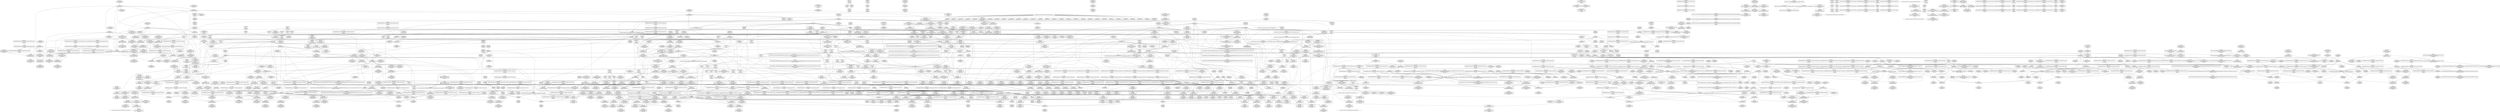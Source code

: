 digraph {
	CE0x49f6480 [shape=record,shape=Mrecord,label="{CE0x49f6480|cred_sid:tmp6|security/selinux/hooks.c,197|*SummSink*}"]
	CE0x49a62b0 [shape=record,shape=Mrecord,label="{CE0x49a62b0|selinux_task_setnice:tobool|security/selinux/hooks.c,3597}"]
	CE0x4a2ca70 [shape=record,shape=Mrecord,label="{CE0x4a2ca70|i64*_getelementptr_inbounds_(_11_x_i64_,_11_x_i64_*___llvm_gcov_ctr132,_i64_0,_i64_1)|*Constant*}"]
	CE0x4a2f4b0 [shape=record,shape=Mrecord,label="{CE0x4a2f4b0|rcu_read_unlock:land.lhs.true|*SummSink*}"]
	CE0x49ac3f0 [shape=record,shape=Mrecord,label="{CE0x49ac3f0|current_sid:tmp9|security/selinux/hooks.c,218}"]
	CE0x49a5830 [shape=record,shape=Mrecord,label="{CE0x49a5830|selinux_task_setnice:tmp7|security/selinux/hooks.c,3598}"]
	CE0x4a1bb70 [shape=record,shape=Mrecord,label="{CE0x4a1bb70|_ret_void,_!dbg_!27720|./arch/x86/include/asm/preempt.h,78|*SummSink*}"]
	CE0x4989310 [shape=record,shape=Mrecord,label="{CE0x4989310|_ret_i32_%call2,_!dbg_!27718|security/selinux/hooks.c,1544|*SummSink*}"]
	CE0x4a85340 [shape=record,shape=Mrecord,label="{CE0x4a85340|__preempt_count_sub:tmp4|./arch/x86/include/asm/preempt.h,77}"]
	CE0x4989980 [shape=record,shape=Mrecord,label="{CE0x4989980|current_sid:tobool1|security/selinux/hooks.c,218|*SummSink*}"]
	CE0x49f1920 [shape=record,shape=Mrecord,label="{CE0x49f1920|i64*_getelementptr_inbounds_(_11_x_i64_,_11_x_i64_*___llvm_gcov_ctr127,_i64_0,_i64_1)|*Constant*}"]
	CE0x4a34390 [shape=record,shape=Mrecord,label="{CE0x4a34390|rcu_read_lock:tmp20|include/linux/rcupdate.h,882}"]
	CE0x4ab0210 [shape=record,shape=Mrecord,label="{CE0x4ab0210|i64*_getelementptr_inbounds_(_4_x_i64_,_4_x_i64_*___llvm_gcov_ctr129,_i64_0,_i64_2)|*Constant*}"]
	CE0x4a393e0 [shape=record,shape=Mrecord,label="{CE0x4a393e0|cred_sid:tmp6|security/selinux/hooks.c,197|*SummSource*}"]
	CE0x49ed830 [shape=record,shape=Mrecord,label="{CE0x49ed830|rcu_read_lock:if.end|*SummSink*}"]
	CE0x49c7f10 [shape=record,shape=Mrecord,label="{CE0x49c7f10|i64*_getelementptr_inbounds_(_11_x_i64_,_11_x_i64_*___llvm_gcov_ctr127,_i64_0,_i64_8)|*Constant*}"]
	CE0x49ce6b0 [shape=record,shape=Mrecord,label="{CE0x49ce6b0|task_sid:tobool|security/selinux/hooks.c,208}"]
	CE0x4a05530 [shape=record,shape=Mrecord,label="{CE0x4a05530|i64*_getelementptr_inbounds_(_13_x_i64_,_13_x_i64_*___llvm_gcov_ctr126,_i64_0,_i64_10)|*Constant*|*SummSource*}"]
	CE0x49fb140 [shape=record,shape=Mrecord,label="{CE0x49fb140|i64_6|*Constant*|*SummSource*}"]
	CE0x4a823b0 [shape=record,shape=Mrecord,label="{CE0x4a823b0|_call_void_mcount()_#3}"]
	CE0x4999720 [shape=record,shape=Mrecord,label="{CE0x4999720|avc_has_perm:entry|*SummSink*}"]
	CE0x498f740 [shape=record,shape=Mrecord,label="{CE0x498f740|selinux_task_setnice:tmp10|security/selinux/hooks.c,3601}"]
	CE0x4a71cf0 [shape=record,shape=Mrecord,label="{CE0x4a71cf0|i8*_undef|*Constant*|*SummSink*}"]
	CE0x49f0e00 [shape=record,shape=Mrecord,label="{CE0x49f0e00|i64*_getelementptr_inbounds_(_2_x_i64_,_2_x_i64_*___llvm_gcov_ctr131,_i64_0,_i64_1)|*Constant*}"]
	CE0x4a81680 [shape=record,shape=Mrecord,label="{CE0x4a81680|i64*_getelementptr_inbounds_(_4_x_i64_,_4_x_i64_*___llvm_gcov_ctr133,_i64_0,_i64_3)|*Constant*}"]
	CE0x49c9be0 [shape=record,shape=Mrecord,label="{CE0x49c9be0|i32_883|*Constant*|*SummSource*}"]
	CE0x4a10240 [shape=record,shape=Mrecord,label="{CE0x4a10240|GLOBAL:lock_acquire|*Constant*}"]
	CE0x499db50 [shape=record,shape=Mrecord,label="{CE0x499db50|current_sid:tmp4|security/selinux/hooks.c,218}"]
	CE0x4a0b840 [shape=record,shape=Mrecord,label="{CE0x4a0b840|rcu_lock_release:tmp2}"]
	CE0x4a0abc0 [shape=record,shape=Mrecord,label="{CE0x4a0abc0|_call_void_asm_addl_$1,_%gs:$0_,_*m,ri,*m,_dirflag_,_fpsr_,_flags_(i32*___preempt_count,_i32_%val,_i32*___preempt_count)_#3,_!dbg_!27714,_!srcloc_!27717|./arch/x86/include/asm/preempt.h,72|*SummSource*}"]
	CE0x4981b80 [shape=record,shape=Mrecord,label="{CE0x4981b80|current_has_perm:call2|security/selinux/hooks.c,1544|*SummSource*}"]
	CE0x49a97d0 [shape=record,shape=Mrecord,label="{CE0x49a97d0|current_sid:call4|security/selinux/hooks.c,218}"]
	CE0x49b7400 [shape=record,shape=Mrecord,label="{CE0x49b7400|COLLAPSED:_GCMRE___llvm_gcov_ctr125_internal_global_11_x_i64_zeroinitializer:_elem_0:default:}"]
	CE0x4aa2090 [shape=record,shape=Mrecord,label="{CE0x4aa2090|__preempt_count_sub:tmp7|./arch/x86/include/asm/preempt.h,78|*SummSource*}"]
	CE0x4a33290 [shape=record,shape=Mrecord,label="{CE0x4a33290|0:_i8,_:_GCMR_rcu_read_lock.__warned_internal_global_i8_0,_section_.data.unlikely_,_align_1:_elem_0:default:}"]
	CE0x4988b60 [shape=record,shape=Mrecord,label="{CE0x4988b60|selinux_task_setnice:return}"]
	CE0x49c53a0 [shape=record,shape=Mrecord,label="{CE0x49c53a0|_ret_void,_!dbg_!27735|include/linux/rcupdate.h,884|*SummSink*}"]
	CE0x4a811e0 [shape=record,shape=Mrecord,label="{CE0x4a811e0|GLOBAL:lock_release|*Constant*|*SummSink*}"]
	CE0x4a36840 [shape=record,shape=Mrecord,label="{CE0x4a36840|rcu_read_unlock:if.then|*SummSource*}"]
	CE0x4a00db0 [shape=record,shape=Mrecord,label="{CE0x4a00db0|task_sid:tmp25|security/selinux/hooks.c,208|*SummSource*}"]
	CE0x49ee6e0 [shape=record,shape=Mrecord,label="{CE0x49ee6e0|rcu_read_lock:do.end|*SummSink*}"]
	CE0x4a0bde0 [shape=record,shape=Mrecord,label="{CE0x4a0bde0|__rcu_read_unlock:tmp1}"]
	CE0x49d38f0 [shape=record,shape=Mrecord,label="{CE0x49d38f0|current_sid:tmp24|security/selinux/hooks.c,220|*SummSource*}"]
	CE0x498c3e0 [shape=record,shape=Mrecord,label="{CE0x498c3e0|current_has_perm:tsk|Function::current_has_perm&Arg::tsk::|*SummSource*}"]
	CE0x49e12e0 [shape=record,shape=Mrecord,label="{CE0x49e12e0|task_sid:tmp18|security/selinux/hooks.c,208|*SummSource*}"]
	CE0x4a40b70 [shape=record,shape=Mrecord,label="{CE0x4a40b70|i64*_getelementptr_inbounds_(_4_x_i64_,_4_x_i64_*___llvm_gcov_ctr130,_i64_0,_i64_1)|*Constant*|*SummSink*}"]
	CE0x49e6330 [shape=record,shape=Mrecord,label="{CE0x49e6330|_call_void_mcount()_#3|*SummSink*}"]
	CE0x4a31e40 [shape=record,shape=Mrecord,label="{CE0x4a31e40|GLOBAL:rcu_read_unlock.__warned|Global_var:rcu_read_unlock.__warned|*SummSink*}"]
	CE0x4a0a4c0 [shape=record,shape=Mrecord,label="{CE0x4a0a4c0|__rcu_read_lock:do.end|*SummSink*}"]
	CE0x4a38c70 [shape=record,shape=Mrecord,label="{CE0x4a38c70|__preempt_count_add:val|Function::__preempt_count_add&Arg::val::|*SummSink*}"]
	CE0x4998c40 [shape=record,shape=Mrecord,label="{CE0x4998c40|GLOBAL:lockdep_rcu_suspicious|*Constant*|*SummSource*}"]
	CE0x4a41860 [shape=record,shape=Mrecord,label="{CE0x4a41860|rcu_read_unlock:do.end|*SummSink*}"]
	CE0x4a70200 [shape=record,shape=Mrecord,label="{CE0x4a70200|rcu_lock_acquire:tmp5|include/linux/rcupdate.h,418}"]
	CE0x49f2c60 [shape=record,shape=Mrecord,label="{CE0x49f2c60|task_sid:tmp7|security/selinux/hooks.c,208}"]
	CE0x4990e40 [shape=record,shape=Mrecord,label="{CE0x4990e40|selinux_task_setnice:tmp9|security/selinux/hooks.c,3600|*SummSink*}"]
	CE0x4a09db0 [shape=record,shape=Mrecord,label="{CE0x4a09db0|_ret_void,_!dbg_!27717|include/linux/rcupdate.h,245|*SummSource*}"]
	CE0x49aa370 [shape=record,shape=Mrecord,label="{CE0x49aa370|get_current:entry|*SummSource*}"]
	CE0x49b6d40 [shape=record,shape=Mrecord,label="{CE0x49b6d40|task_sid:do.end6|*SummSink*}"]
	CE0x4a04770 [shape=record,shape=Mrecord,label="{CE0x4a04770|task_sid:tmp20|security/selinux/hooks.c,208}"]
	CE0x49e52c0 [shape=record,shape=Mrecord,label="{CE0x49e52c0|task_sid:do.end}"]
	CE0x49fc5d0 [shape=record,shape=Mrecord,label="{CE0x49fc5d0|rcu_read_lock:tmp3|*SummSink*}"]
	CE0x49989f0 [shape=record,shape=Mrecord,label="{CE0x49989f0|GLOBAL:lockdep_rcu_suspicious|*Constant*}"]
	CE0x4982e90 [shape=record,shape=Mrecord,label="{CE0x4982e90|_call_void___rcu_read_lock()_#10,_!dbg_!27710|include/linux/rcupdate.h,879}"]
	CE0x4ab8ca0 [shape=record,shape=Mrecord,label="{CE0x4ab8ca0|__preempt_count_sub:tmp3|*SummSource*}"]
	CE0x49b0e20 [shape=record,shape=Mrecord,label="{CE0x49b0e20|current_sid:bb|*SummSink*}"]
	CE0x4a2cc00 [shape=record,shape=Mrecord,label="{CE0x4a2cc00|rcu_lock_release:tmp1|*SummSink*}"]
	CE0x49a8f20 [shape=record,shape=Mrecord,label="{CE0x49a8f20|i64*_getelementptr_inbounds_(_11_x_i64_,_11_x_i64_*___llvm_gcov_ctr125,_i64_0,_i64_10)|*Constant*|*SummSource*}"]
	CE0x4a31050 [shape=record,shape=Mrecord,label="{CE0x4a31050|GLOBAL:__preempt_count_add|*Constant*}"]
	CE0x498db20 [shape=record,shape=Mrecord,label="{CE0x498db20|i64_1|*Constant*}"]
	CE0x49a4410 [shape=record,shape=Mrecord,label="{CE0x49a4410|GLOBAL:current_has_perm|*Constant*|*SummSource*}"]
	CE0x49e6c00 [shape=record,shape=Mrecord,label="{CE0x49e6c00|task_sid:tmp4|*LoadInst*|security/selinux/hooks.c,208|*SummSink*}"]
	CE0x497e8e0 [shape=record,shape=Mrecord,label="{CE0x497e8e0|selinux_task_setnice:entry}"]
	CE0x4991870 [shape=record,shape=Mrecord,label="{CE0x4991870|i64*_getelementptr_inbounds_(_2_x_i64_,_2_x_i64_*___llvm_gcov_ctr136,_i64_0,_i64_0)|*Constant*|*SummSource*}"]
	CE0x4ab82f0 [shape=record,shape=Mrecord,label="{CE0x4ab82f0|_call_void_mcount()_#3|*SummSource*}"]
	CE0x499cd40 [shape=record,shape=Mrecord,label="{CE0x499cd40|VOIDTB_TE:_CE_8,16_}"]
	CE0x4a34890 [shape=record,shape=Mrecord,label="{CE0x4a34890|rcu_read_lock:tmp21|include/linux/rcupdate.h,884}"]
	CE0x4a19380 [shape=record,shape=Mrecord,label="{CE0x4a19380|rcu_read_lock:tmp13|include/linux/rcupdate.h,882}"]
	CE0x49ce500 [shape=record,shape=Mrecord,label="{CE0x49ce500|rcu_read_lock:tmp6|include/linux/rcupdate.h,882|*SummSource*}"]
	CE0x4a0db00 [shape=record,shape=Mrecord,label="{CE0x4a0db00|__rcu_read_unlock:tmp7|include/linux/rcupdate.h,245}"]
	CE0x49f2f40 [shape=record,shape=Mrecord,label="{CE0x49f2f40|cred_sid:tmp1|*SummSink*}"]
	CE0x49842d0 [shape=record,shape=Mrecord,label="{CE0x49842d0|cred_sid:entry|*SummSource*}"]
	CE0x4a4a190 [shape=record,shape=Mrecord,label="{CE0x4a4a190|_call_void_lockdep_rcu_suspicious(i8*_getelementptr_inbounds_(_25_x_i8_,_25_x_i8_*_.str45,_i32_0,_i32_0),_i32_934,_i8*_getelementptr_inbounds_(_44_x_i8_,_44_x_i8_*_.str47,_i32_0,_i32_0))_#10,_!dbg_!27726|include/linux/rcupdate.h,933|*SummSource*}"]
	CE0x4a2bad0 [shape=record,shape=Mrecord,label="{CE0x4a2bad0|rcu_lock_release:tmp|*SummSource*}"]
	CE0x4980a90 [shape=record,shape=Mrecord,label="{CE0x4980a90|task_sid:task|Function::task_sid&Arg::task::|*SummSink*}"]
	CE0x4984e60 [shape=record,shape=Mrecord,label="{CE0x4984e60|current_has_perm:tmp3|*SummSource*}"]
	CE0x49b6c70 [shape=record,shape=Mrecord,label="{CE0x49b6c70|task_sid:do.end6|*SummSource*}"]
	CE0x4a6ada0 [shape=record,shape=Mrecord,label="{CE0x4a6ada0|_call_void___preempt_count_sub(i32_1)_#10,_!dbg_!27715|include/linux/rcupdate.h,244}"]
	CE0x499a390 [shape=record,shape=Mrecord,label="{CE0x499a390|_ret_i32_%retval.0,_!dbg_!27728|security/selinux/avc.c,775}"]
	CE0x49ffa30 [shape=record,shape=Mrecord,label="{CE0x49ffa30|i8*_getelementptr_inbounds_(_41_x_i8_,_41_x_i8_*_.str44,_i32_0,_i32_0)|*Constant*|*SummSink*}"]
	CE0x4a35a20 [shape=record,shape=Mrecord,label="{CE0x4a35a20|rcu_read_lock:tmp22|include/linux/rcupdate.h,884|*SummSink*}"]
	CE0x4ab0dd0 [shape=record,shape=Mrecord,label="{CE0x4ab0dd0|__preempt_count_add:tmp5|./arch/x86/include/asm/preempt.h,72}"]
	CE0x498eb80 [shape=record,shape=Mrecord,label="{CE0x498eb80|selinux_task_setnice:if.then|*SummSink*}"]
	CE0x4a2f8c0 [shape=record,shape=Mrecord,label="{CE0x4a2f8c0|__rcu_read_unlock:tmp4|include/linux/rcupdate.h,244}"]
	CE0x4a21690 [shape=record,shape=Mrecord,label="{CE0x4a21690|i64*_getelementptr_inbounds_(_4_x_i64_,_4_x_i64_*___llvm_gcov_ctr135,_i64_0,_i64_1)|*Constant*}"]
	CE0x4a85130 [shape=record,shape=Mrecord,label="{CE0x4a85130|i64*_getelementptr_inbounds_(_4_x_i64_,_4_x_i64_*___llvm_gcov_ctr135,_i64_0,_i64_2)|*Constant*|*SummSource*}"]
	CE0x498c0e0 [shape=record,shape=Mrecord,label="{CE0x498c0e0|current_has_perm:tsk|Function::current_has_perm&Arg::tsk::}"]
	CE0x49a9230 [shape=record,shape=Mrecord,label="{CE0x49a9230|current_sid:tmp20|security/selinux/hooks.c,218|*SummSource*}"]
	CE0x4a336c0 [shape=record,shape=Mrecord,label="{CE0x4a336c0|%struct.task_struct*_(%struct.task_struct**)*_asm_movq_%gs:$_1:P_,$0_,_r,im,_dirflag_,_fpsr_,_flags_}"]
	CE0x49ce2e0 [shape=record,shape=Mrecord,label="{CE0x49ce2e0|rcu_read_lock:tmp7|include/linux/rcupdate.h,882}"]
	CE0x49efa40 [shape=record,shape=Mrecord,label="{CE0x49efa40|cred_sid:tmp2|*SummSource*}"]
	CE0x49edad0 [shape=record,shape=Mrecord,label="{CE0x49edad0|rcu_read_unlock:tmp3|*SummSink*}"]
	CE0x49f7e70 [shape=record,shape=Mrecord,label="{CE0x49f7e70|task_sid:tmp9|security/selinux/hooks.c,208|*SummSink*}"]
	CE0x4a417a0 [shape=record,shape=Mrecord,label="{CE0x4a417a0|rcu_read_unlock:do.end|*SummSource*}"]
	CE0x4a709b0 [shape=record,shape=Mrecord,label="{CE0x4a709b0|i64*_getelementptr_inbounds_(_4_x_i64_,_4_x_i64_*___llvm_gcov_ctr130,_i64_0,_i64_3)|*Constant*|*SummSink*}"]
	CE0x4a70940 [shape=record,shape=Mrecord,label="{CE0x4a70940|rcu_lock_acquire:tmp6}"]
	CE0x49f4fb0 [shape=record,shape=Mrecord,label="{CE0x49f4fb0|cred_sid:tmp5|security/selinux/hooks.c,196}"]
	CE0x49f1ab0 [shape=record,shape=Mrecord,label="{CE0x49f1ab0|GLOBAL:__llvm_gcov_ctr126|Global_var:__llvm_gcov_ctr126}"]
	CE0x49807a0 [shape=record,shape=Mrecord,label="{CE0x49807a0|task_sid:task|Function::task_sid&Arg::task::}"]
	CE0x4aab060 [shape=record,shape=Mrecord,label="{CE0x4aab060|GLOBAL:__preempt_count_sub|*Constant*|*SummSource*}"]
	CE0x4a42440 [shape=record,shape=Mrecord,label="{CE0x4a42440|rcu_lock_release:tmp1}"]
	CE0x49fbf70 [shape=record,shape=Mrecord,label="{CE0x49fbf70|i64_7|*Constant*|*SummSink*}"]
	CE0x4a199d0 [shape=record,shape=Mrecord,label="{CE0x4a199d0|rcu_read_lock:tmp14|include/linux/rcupdate.h,882|*SummSource*}"]
	CE0x49f16e0 [shape=record,shape=Mrecord,label="{CE0x49f16e0|rcu_read_lock:tmp1|*SummSource*}"]
	CE0x49f09d0 [shape=record,shape=Mrecord,label="{CE0x49f09d0|i32_77|*Constant*|*SummSource*}"]
	CE0x49e45d0 [shape=record,shape=Mrecord,label="{CE0x49e45d0|rcu_read_lock:tmp2|*SummSink*}"]
	CE0x4991030 [shape=record,shape=Mrecord,label="{CE0x4991030|selinux_task_setnice:call1|security/selinux/hooks.c,3600|*SummSink*}"]
	CE0x49a2c10 [shape=record,shape=Mrecord,label="{CE0x49a2c10|VOIDTB_TE:_CE_48,52_}"]
	CE0x49ff6b0 [shape=record,shape=Mrecord,label="{CE0x49ff6b0|rcu_read_unlock:tmp20|include/linux/rcupdate.h,933}"]
	CE0x49f8a30 [shape=record,shape=Mrecord,label="{CE0x49f8a30|i64*_getelementptr_inbounds_(_2_x_i64_,_2_x_i64_*___llvm_gcov_ctr131,_i64_0,_i64_0)|*Constant*|*SummSource*}"]
	CE0x4aabab0 [shape=record,shape=Mrecord,label="{CE0x4aabab0|i64*_getelementptr_inbounds_(_4_x_i64_,_4_x_i64_*___llvm_gcov_ctr134,_i64_0,_i64_2)|*Constant*|*SummSource*}"]
	CE0x4a313a0 [shape=record,shape=Mrecord,label="{CE0x4a313a0|rcu_read_unlock:tmp|*SummSink*}"]
	CE0x4a05190 [shape=record,shape=Mrecord,label="{CE0x4a05190|i64*_getelementptr_inbounds_(_13_x_i64_,_13_x_i64_*___llvm_gcov_ctr126,_i64_0,_i64_10)|*Constant*}"]
	CE0x4982f50 [shape=record,shape=Mrecord,label="{CE0x4982f50|i64*_getelementptr_inbounds_(_11_x_i64_,_11_x_i64_*___llvm_gcov_ctr125,_i64_0,_i64_1)|*Constant*|*SummSource*}"]
	CE0x4991790 [shape=record,shape=Mrecord,label="{CE0x4991790|current_has_perm:bb|*SummSink*}"]
	CE0x4a81f20 [shape=record,shape=Mrecord,label="{CE0x4a81f20|_call_void___preempt_count_sub(i32_1)_#10,_!dbg_!27715|include/linux/rcupdate.h,244|*SummSink*}"]
	CE0x49f80b0 [shape=record,shape=Mrecord,label="{CE0x49f80b0|rcu_read_unlock:tmp7|include/linux/rcupdate.h,933|*SummSource*}"]
	CE0x49834b0 [shape=record,shape=Mrecord,label="{CE0x49834b0|COLLAPSED:_GCMRE___llvm_gcov_ctr136_internal_global_2_x_i64_zeroinitializer:_elem_0:default:}"]
	CE0x4a2d8c0 [shape=record,shape=Mrecord,label="{CE0x4a2d8c0|i64*_getelementptr_inbounds_(_4_x_i64_,_4_x_i64_*___llvm_gcov_ctr130,_i64_0,_i64_2)|*Constant*|*SummSink*}"]
	CE0x4a38a50 [shape=record,shape=Mrecord,label="{CE0x4a38a50|_ret_void,_!dbg_!27719|./arch/x86/include/asm/preempt.h,73}"]
	CE0x49e2f50 [shape=record,shape=Mrecord,label="{CE0x49e2f50|_call_void_mcount()_#3|*SummSink*}"]
	CE0x4a08780 [shape=record,shape=Mrecord,label="{CE0x4a08780|rcu_lock_release:map|Function::rcu_lock_release&Arg::map::|*SummSource*}"]
	CE0x4a34720 [shape=record,shape=Mrecord,label="{CE0x4a34720|rcu_read_lock:tmp20|include/linux/rcupdate.h,882|*SummSink*}"]
	CE0x49fc230 [shape=record,shape=Mrecord,label="{CE0x49fc230|cred_sid:security|security/selinux/hooks.c,196|*SummSource*}"]
	CE0x4a0e390 [shape=record,shape=Mrecord,label="{CE0x4a0e390|i32_0|*Constant*}"]
	CE0x4a0ad80 [shape=record,shape=Mrecord,label="{CE0x4a0ad80|_call_void_asm_addl_$1,_%gs:$0_,_*m,ri,*m,_dirflag_,_fpsr_,_flags_(i32*___preempt_count,_i32_%val,_i32*___preempt_count)_#3,_!dbg_!27714,_!srcloc_!27717|./arch/x86/include/asm/preempt.h,72|*SummSink*}"]
	CE0x4aaf9f0 [shape=record,shape=Mrecord,label="{CE0x4aaf9f0|__preempt_count_add:tmp7|./arch/x86/include/asm/preempt.h,73}"]
	CE0x49f26a0 [shape=record,shape=Mrecord,label="{CE0x49f26a0|i64*_getelementptr_inbounds_(_11_x_i64_,_11_x_i64_*___llvm_gcov_ctr127,_i64_0,_i64_1)|*Constant*|*SummSink*}"]
	CE0x49cc080 [shape=record,shape=Mrecord,label="{CE0x49cc080|i32_22|*Constant*}"]
	CE0x49e2b60 [shape=record,shape=Mrecord,label="{CE0x49e2b60|task_sid:real_cred|security/selinux/hooks.c,208|*SummSource*}"]
	CE0x4981d10 [shape=record,shape=Mrecord,label="{CE0x4981d10|i32_(i32,_i32,_i16,_i32,_%struct.common_audit_data*)*_bitcast_(i32_(i32,_i32,_i16,_i32,_%struct.common_audit_data.495*)*_avc_has_perm_to_i32_(i32,_i32,_i16,_i32,_%struct.common_audit_data*)*)|*Constant*|*SummSource*}"]
	CE0x4a7d570 [shape=record,shape=Mrecord,label="{CE0x4a7d570|__preempt_count_add:tmp3}"]
	CE0x49f3270 [shape=record,shape=Mrecord,label="{CE0x49f3270|task_sid:tmp1}"]
	CE0x49b6e10 [shape=record,shape=Mrecord,label="{CE0x49b6e10|task_sid:if.then}"]
	CE0x49ed790 [shape=record,shape=Mrecord,label="{CE0x49ed790|rcu_read_lock:if.end|*SummSource*}"]
	CE0x4a15ec0 [shape=record,shape=Mrecord,label="{CE0x4a15ec0|i64*_getelementptr_inbounds_(_4_x_i64_,_4_x_i64_*___llvm_gcov_ctr133,_i64_0,_i64_2)|*Constant*|*SummSink*}"]
	CE0x4a0fa50 [shape=record,shape=Mrecord,label="{CE0x4a0fa50|__preempt_count_sub:sub|./arch/x86/include/asm/preempt.h,77|*SummSource*}"]
	CE0x4a368d0 [shape=record,shape=Mrecord,label="{CE0x4a368d0|rcu_read_unlock:if.then|*SummSink*}"]
	CE0x4a0c3c0 [shape=record,shape=Mrecord,label="{CE0x4a0c3c0|__rcu_read_lock:tmp|*SummSink*}"]
	CE0x4ab09d0 [shape=record,shape=Mrecord,label="{CE0x4ab09d0|void_(i32*,_i32,_i32*)*_asm_addl_$1,_%gs:$0_,_*m,ri,*m,_dirflag_,_fpsr_,_flags_}"]
	CE0x49927e0 [shape=record,shape=Mrecord,label="{CE0x49927e0|task_sid:land.lhs.true2}"]
	CE0x49b33b0 [shape=record,shape=Mrecord,label="{CE0x49b33b0|current_sid:tmp2|*SummSink*}"]
	CE0x499d970 [shape=record,shape=Mrecord,label="{CE0x499d970|i64_3|*Constant*|*SummSink*}"]
	CE0x4a19130 [shape=record,shape=Mrecord,label="{CE0x4a19130|rcu_read_unlock:tmp14|include/linux/rcupdate.h,933|*SummSink*}"]
	CE0x4a2cf70 [shape=record,shape=Mrecord,label="{CE0x4a2cf70|rcu_lock_acquire:tmp5|include/linux/rcupdate.h,418|*SummSource*}"]
	CE0x4a2c700 [shape=record,shape=Mrecord,label="{CE0x4a2c700|rcu_read_unlock:tmp1}"]
	CE0x49ef6f0 [shape=record,shape=Mrecord,label="{CE0x49ef6f0|task_sid:tobool|security/selinux/hooks.c,208|*SummSink*}"]
	CE0x49b1d40 [shape=record,shape=Mrecord,label="{CE0x49b1d40|current_sid:tmp5|security/selinux/hooks.c,218|*SummSource*}"]
	CE0x4998230 [shape=record,shape=Mrecord,label="{CE0x4998230|_call_void_lockdep_rcu_suspicious(i8*_getelementptr_inbounds_(_25_x_i8_,_25_x_i8_*_.str3,_i32_0,_i32_0),_i32_218,_i8*_getelementptr_inbounds_(_45_x_i8_,_45_x_i8_*_.str12,_i32_0,_i32_0))_#10,_!dbg_!27727|security/selinux/hooks.c,218}"]
	CE0x49cd5c0 [shape=record,shape=Mrecord,label="{CE0x49cd5c0|task_sid:tmp12|security/selinux/hooks.c,208|*SummSource*}"]
	CE0x49892a0 [shape=record,shape=Mrecord,label="{CE0x49892a0|_ret_i32_%call2,_!dbg_!27718|security/selinux/hooks.c,1544|*SummSource*}"]
	CE0x4a35530 [shape=record,shape=Mrecord,label="{CE0x4a35530|rcu_read_lock:tmp22|include/linux/rcupdate.h,884|*SummSource*}"]
	CE0x4a090d0 [shape=record,shape=Mrecord,label="{CE0x4a090d0|_call_void___rcu_read_unlock()_#10,_!dbg_!27734|include/linux/rcupdate.h,937|*SummSink*}"]
	CE0x49dfe30 [shape=record,shape=Mrecord,label="{CE0x49dfe30|_call_void_rcu_read_lock()_#10,_!dbg_!27712|security/selinux/hooks.c,207}"]
	CE0x4a0e6b0 [shape=record,shape=Mrecord,label="{CE0x4a0e6b0|__rcu_read_unlock:do.body|*SummSink*}"]
	CE0x49fa220 [shape=record,shape=Mrecord,label="{CE0x49fa220|_ret_void,_!dbg_!27717|include/linux/rcupdate.h,419|*SummSink*}"]
	CE0x49ac520 [shape=record,shape=Mrecord,label="{CE0x49ac520|current_sid:tmp9|security/selinux/hooks.c,218|*SummSource*}"]
	CE0x49d1840 [shape=record,shape=Mrecord,label="{CE0x49d1840|rcu_read_lock:tmp12|include/linux/rcupdate.h,882|*SummSink*}"]
	CE0x49d2680 [shape=record,shape=Mrecord,label="{CE0x49d2680|i32_1|*Constant*|*SummSink*}"]
	CE0x499dae0 [shape=record,shape=Mrecord,label="{CE0x499dae0|i64_2|*Constant*}"]
	CE0x497bb00 [shape=record,shape=Mrecord,label="{CE0x497bb00|selinux_task_setnice:tmp3|security/selinux/hooks.c,3597|*SummSource*}"]
	CE0x4a0a700 [shape=record,shape=Mrecord,label="{CE0x4a0a700|rcu_lock_acquire:tmp}"]
	CE0x49f5930 [shape=record,shape=Mrecord,label="{CE0x49f5930|GLOBAL:rcu_lock_acquire|*Constant*|*SummSource*}"]
	CE0x49aa130 [shape=record,shape=Mrecord,label="{CE0x49aa130|GLOBAL:get_current|*Constant*|*SummSink*}"]
	CE0x498cfc0 [shape=record,shape=Mrecord,label="{CE0x498cfc0|VOIDTB_TE:_CE_152,160_}"]
	CE0x4988400 [shape=record,shape=Mrecord,label="{CE0x4988400|avc_has_perm:tclass|Function::avc_has_perm&Arg::tclass::}"]
	CE0x49d0e30 [shape=record,shape=Mrecord,label="{CE0x49d0e30|rcu_read_lock:tmp10|include/linux/rcupdate.h,882|*SummSink*}"]
	CE0x49ff900 [shape=record,shape=Mrecord,label="{CE0x49ff900|i8*_getelementptr_inbounds_(_41_x_i8_,_41_x_i8_*_.str44,_i32_0,_i32_0)|*Constant*}"]
	CE0x49cb150 [shape=record,shape=Mrecord,label="{CE0x49cb150|i8_1|*Constant*}"]
	CE0x4996be0 [shape=record,shape=Mrecord,label="{CE0x4996be0|__preempt_count_add:do.body|*SummSource*}"]
	CE0x49f72a0 [shape=record,shape=Mrecord,label="{CE0x49f72a0|rcu_read_lock:do.body}"]
	CE0x4a80060 [shape=record,shape=Mrecord,label="{CE0x4a80060|__rcu_read_lock:tmp3|*SummSource*}"]
	CE0x4984ad0 [shape=record,shape=Mrecord,label="{CE0x4984ad0|current_sid:tmp10|security/selinux/hooks.c,218|*SummSource*}"]
	CE0x4aabf10 [shape=record,shape=Mrecord,label="{CE0x4aabf10|i64*_getelementptr_inbounds_(_4_x_i64_,_4_x_i64_*___llvm_gcov_ctr129,_i64_0,_i64_2)|*Constant*|*SummSink*}"]
	CE0x4991c20 [shape=record,shape=Mrecord,label="{CE0x4991c20|i32_0|*Constant*}"]
	CE0x4a7f0a0 [shape=record,shape=Mrecord,label="{CE0x4a7f0a0|__rcu_read_unlock:tmp6|include/linux/rcupdate.h,245|*SummSource*}"]
	CE0x4a12320 [shape=record,shape=Mrecord,label="{CE0x4a12320|i64*_getelementptr_inbounds_(_4_x_i64_,_4_x_i64_*___llvm_gcov_ctr130,_i64_0,_i64_3)|*Constant*|*SummSource*}"]
	CE0x4a308e0 [shape=record,shape=Mrecord,label="{CE0x4a308e0|i64*_getelementptr_inbounds_(_4_x_i64_,_4_x_i64_*___llvm_gcov_ctr130,_i64_0,_i64_1)|*Constant*|*SummSource*}"]
	CE0x49b1fc0 [shape=record,shape=Mrecord,label="{CE0x49b1fc0|current_sid:tmp5|security/selinux/hooks.c,218|*SummSink*}"]
	CE0x4984f90 [shape=record,shape=Mrecord,label="{CE0x4984f90|_call_void_mcount()_#3}"]
	CE0x4a12910 [shape=record,shape=Mrecord,label="{CE0x4a12910|i64*_getelementptr_inbounds_(_4_x_i64_,_4_x_i64_*___llvm_gcov_ctr130,_i64_0,_i64_0)|*Constant*|*SummSource*}"]
	CE0x4a30e90 [shape=record,shape=Mrecord,label="{CE0x4a30e90|_call_void___preempt_count_add(i32_1)_#10,_!dbg_!27711|include/linux/rcupdate.h,239|*SummSink*}"]
	CE0x49f2490 [shape=record,shape=Mrecord,label="{CE0x49f2490|i64*_getelementptr_inbounds_(_13_x_i64_,_13_x_i64_*___llvm_gcov_ctr126,_i64_0,_i64_1)|*Constant*|*SummSource*}"]
	CE0x49f0340 [shape=record,shape=Mrecord,label="{CE0x49f0340|i64*_getelementptr_inbounds_(_13_x_i64_,_13_x_i64_*___llvm_gcov_ctr126,_i64_0,_i64_8)|*Constant*|*SummSource*}"]
	CE0x49f8c30 [shape=record,shape=Mrecord,label="{CE0x49f8c30|cred_sid:tmp}"]
	CE0x4998310 [shape=record,shape=Mrecord,label="{CE0x4998310|_call_void_lockdep_rcu_suspicious(i8*_getelementptr_inbounds_(_25_x_i8_,_25_x_i8_*_.str3,_i32_0,_i32_0),_i32_218,_i8*_getelementptr_inbounds_(_45_x_i8_,_45_x_i8_*_.str12,_i32_0,_i32_0))_#10,_!dbg_!27727|security/selinux/hooks.c,218|*SummSink*}"]
	CE0x49fb540 [shape=record,shape=Mrecord,label="{CE0x49fb540|128:_i8*,_:_CRE_128,136_|*MultipleSource*|Function::cred_sid&Arg::cred::|*LoadInst*|security/selinux/hooks.c,208|security/selinux/hooks.c,196}"]
	CE0x49ce450 [shape=record,shape=Mrecord,label="{CE0x49ce450|rcu_read_lock:tmp7|include/linux/rcupdate.h,882|*SummSource*}"]
	CE0x49a9a60 [shape=record,shape=Mrecord,label="{CE0x49a9a60|current_sid:call4|security/selinux/hooks.c,218|*SummSource*}"]
	CE0x4a3f240 [shape=record,shape=Mrecord,label="{CE0x4a3f240|i64*_getelementptr_inbounds_(_4_x_i64_,_4_x_i64_*___llvm_gcov_ctr133,_i64_0,_i64_0)|*Constant*|*SummSink*}"]
	CE0x4979e20 [shape=record,shape=Mrecord,label="{CE0x4979e20|current_has_perm:tmp2|*SummSink*}"]
	CE0x4a29000 [shape=record,shape=Mrecord,label="{CE0x4a29000|rcu_read_unlock:tmp2}"]
	CE0x49955b0 [shape=record,shape=Mrecord,label="{CE0x49955b0|rcu_lock_release:tmp6|*SummSource*}"]
	CE0x4a70520 [shape=record,shape=Mrecord,label="{CE0x4a70520|i64*_getelementptr_inbounds_(_4_x_i64_,_4_x_i64_*___llvm_gcov_ctr134,_i64_0,_i64_1)|*Constant*|*SummSource*}"]
	CE0x4a1b4f0 [shape=record,shape=Mrecord,label="{CE0x4a1b4f0|GLOBAL:rcu_lock_map|Global_var:rcu_lock_map|*SummSource*}"]
	CE0x49c7780 [shape=record,shape=Mrecord,label="{CE0x49c7780|rcu_read_lock:tmp15|include/linux/rcupdate.h,882|*SummSource*}"]
	CE0x4a28ac0 [shape=record,shape=Mrecord,label="{CE0x4a28ac0|__preempt_count_add:tmp5|./arch/x86/include/asm/preempt.h,72|*SummSink*}"]
	CE0x4a105b0 [shape=record,shape=Mrecord,label="{CE0x4a105b0|GLOBAL:lock_acquire|*Constant*|*SummSource*}"]
	CE0x49c6480 [shape=record,shape=Mrecord,label="{CE0x49c6480|i64*_getelementptr_inbounds_(_11_x_i64_,_11_x_i64_*___llvm_gcov_ctr125,_i64_0,_i64_8)|*Constant*|*SummSource*}"]
	CE0x4a33b70 [shape=record,shape=Mrecord,label="{CE0x4a33b70|i64*_getelementptr_inbounds_(_11_x_i64_,_11_x_i64_*___llvm_gcov_ctr127,_i64_0,_i64_9)|*Constant*|*SummSink*}"]
	"CONST[source:0(mediator),value:2(dynamic)][purpose:{subject}][SrcIdx:4]"
	CE0x4aaa810 [shape=record,shape=Mrecord,label="{CE0x4aaa810|COLLAPSED:_GCMRE___llvm_gcov_ctr129_internal_global_4_x_i64_zeroinitializer:_elem_0:default:}"]
	CE0x4ab0f90 [shape=record,shape=Mrecord,label="{CE0x4ab0f90|__preempt_count_add:tmp5|./arch/x86/include/asm/preempt.h,72|*SummSource*}"]
	CE0x4ab7c70 [shape=record,shape=Mrecord,label="{CE0x4ab7c70|__preempt_count_sub:tmp7|./arch/x86/include/asm/preempt.h,78|*SummSink*}"]
	CE0x4a2e8b0 [shape=record,shape=Mrecord,label="{CE0x4a2e8b0|i64*_getelementptr_inbounds_(_4_x_i64_,_4_x_i64_*___llvm_gcov_ctr128,_i64_0,_i64_3)|*Constant*|*SummSource*}"]
	CE0x4a70bf0 [shape=record,shape=Mrecord,label="{CE0x4a70bf0|rcu_lock_acquire:tmp6|*SummSource*}"]
	CE0x4a1d150 [shape=record,shape=Mrecord,label="{CE0x4a1d150|rcu_read_lock:tmp9|include/linux/rcupdate.h,882|*SummSource*}"]
	CE0x4a2d0e0 [shape=record,shape=Mrecord,label="{CE0x4a2d0e0|rcu_lock_acquire:tmp5|include/linux/rcupdate.h,418|*SummSink*}"]
	CE0x4a80430 [shape=record,shape=Mrecord,label="{CE0x4a80430|_call_void_mcount()_#3|*SummSink*}"]
	CE0x4a9ebe0 [shape=record,shape=Mrecord,label="{CE0x4a9ebe0|i64*_getelementptr_inbounds_(_4_x_i64_,_4_x_i64_*___llvm_gcov_ctr135,_i64_0,_i64_0)|*Constant*|*SummSink*}"]
	CE0x49f2b50 [shape=record,shape=Mrecord,label="{CE0x49f2b50|task_sid:tmp6|security/selinux/hooks.c,208|*SummSink*}"]
	CE0x49ac660 [shape=record,shape=Mrecord,label="{CE0x49ac660|current_sid:tmp11|security/selinux/hooks.c,218}"]
	CE0x4992c70 [shape=record,shape=Mrecord,label="{CE0x4992c70|current_has_perm:tmp1|*SummSource*}"]
	CE0x4a413b0 [shape=record,shape=Mrecord,label="{CE0x4a413b0|rcu_lock_acquire:indirectgoto|*SummSource*}"]
	CE0x4ac0da0 [shape=record,shape=Mrecord,label="{CE0x4ac0da0|i64*_getelementptr_inbounds_(_4_x_i64_,_4_x_i64_*___llvm_gcov_ctr135,_i64_0,_i64_0)|*Constant*|*SummSource*}"]
	CE0x49aae40 [shape=record,shape=Mrecord,label="{CE0x49aae40|current_sid:do.body}"]
	CE0x49a3fe0 [shape=record,shape=Mrecord,label="{CE0x49a3fe0|GLOBAL:current_has_perm|*Constant*|*SummSink*}"]
	CE0x49b4b30 [shape=record,shape=Mrecord,label="{CE0x49b4b30|current_sid:call|security/selinux/hooks.c,218}"]
	CE0x4996940 [shape=record,shape=Mrecord,label="{CE0x4996940|__preempt_count_add:bb|*SummSink*}"]
	CE0x497ad70 [shape=record,shape=Mrecord,label="{CE0x497ad70|_ret_i32_%tmp24,_!dbg_!27742|security/selinux/hooks.c,220}"]
	CE0x49ece60 [shape=record,shape=Mrecord,label="{CE0x49ece60|rcu_read_lock:tobool|include/linux/rcupdate.h,882}"]
	CE0x49a2d60 [shape=record,shape=Mrecord,label="{CE0x49a2d60|VOIDTB_TE:_CE_72,80_}"]
	CE0x4a800d0 [shape=record,shape=Mrecord,label="{CE0x4a800d0|__rcu_read_lock:tmp3|*SummSink*}"]
	CE0x4a2adf0 [shape=record,shape=Mrecord,label="{CE0x4a2adf0|rcu_read_unlock:tmp15|include/linux/rcupdate.h,933}"]
	CE0x4a07510 [shape=record,shape=Mrecord,label="{CE0x4a07510|rcu_read_unlock:tmp22|include/linux/rcupdate.h,935|*SummSink*}"]
	CE0x4980690 [shape=record,shape=Mrecord,label="{CE0x4980690|task_sid:entry|*SummSink*}"]
	CE0x4a7fa10 [shape=record,shape=Mrecord,label="{CE0x4a7fa10|__preempt_count_sub:val|Function::__preempt_count_sub&Arg::val::}"]
	CE0x49ec670 [shape=record,shape=Mrecord,label="{CE0x49ec670|rcu_read_lock:land.lhs.true2|*SummSource*}"]
	CE0x49cbac0 [shape=record,shape=Mrecord,label="{CE0x49cbac0|current_sid:cred|security/selinux/hooks.c,218|*SummSink*}"]
	CE0x49958a0 [shape=record,shape=Mrecord,label="{CE0x49958a0|rcu_lock_release:tmp7}"]
	CE0x49b2c50 [shape=record,shape=Mrecord,label="{CE0x49b2c50|current_sid:tobool1|security/selinux/hooks.c,218|*SummSource*}"]
	CE0x4aa2b80 [shape=record,shape=Mrecord,label="{CE0x4aa2b80|__preempt_count_sub:do.body|*SummSource*}"]
	CE0x4a7d700 [shape=record,shape=Mrecord,label="{CE0x4a7d700|i64*_getelementptr_inbounds_(_4_x_i64_,_4_x_i64_*___llvm_gcov_ctr134,_i64_0,_i64_2)|*Constant*}"]
	CE0x49915b0 [shape=record,shape=Mrecord,label="{CE0x49915b0|current_sid:if.then|*SummSource*}"]
	CE0x49f20e0 [shape=record,shape=Mrecord,label="{CE0x49f20e0|GLOBAL:current_task|Global_var:current_task|*SummSource*}"]
	CE0x4997aa0 [shape=record,shape=Mrecord,label="{CE0x4997aa0|i8_1|*Constant*}"]
	"CONST[source:0(mediator),value:2(dynamic)][purpose:{object}][SnkIdx:2]"
	CE0x49cd6c0 [shape=record,shape=Mrecord,label="{CE0x49cd6c0|task_sid:call3|security/selinux/hooks.c,208}"]
	CE0x49e6ce0 [shape=record,shape=Mrecord,label="{CE0x49e6ce0|i64*_getelementptr_inbounds_(_2_x_i64_,_2_x_i64_*___llvm_gcov_ctr131,_i64_0,_i64_1)|*Constant*|*SummSink*}"]
	CE0x49f5be0 [shape=record,shape=Mrecord,label="{CE0x49f5be0|task_sid:land.lhs.true2|*SummSink*}"]
	CE0x49fc3c0 [shape=record,shape=Mrecord,label="{CE0x49fc3c0|cred_sid:security|security/selinux/hooks.c,196|*SummSink*}"]
	CE0x49ad3a0 [shape=record,shape=Mrecord,label="{CE0x49ad3a0|GLOBAL:rcu_read_unlock|*Constant*}"]
	CE0x497e9b0 [shape=record,shape=Mrecord,label="{CE0x497e9b0|selinux_task_setnice:entry|*SummSource*}"]
	CE0x4980400 [shape=record,shape=Mrecord,label="{CE0x4980400|task_sid:entry}"]
	CE0x4a83c60 [shape=record,shape=Mrecord,label="{CE0x4a83c60|__rcu_read_lock:tmp2|*SummSink*}"]
	CE0x49c5900 [shape=record,shape=Mrecord,label="{CE0x49c5900|task_sid:tmp13|security/selinux/hooks.c,208}"]
	CE0x4a0fe80 [shape=record,shape=Mrecord,label="{CE0x4a0fe80|rcu_lock_release:bb|*SummSink*}"]
	CE0x49e2960 [shape=record,shape=Mrecord,label="{CE0x49e2960|task_sid:tmp4|*LoadInst*|security/selinux/hooks.c,208}"]
	CE0x49aa2c0 [shape=record,shape=Mrecord,label="{CE0x49aa2c0|get_current:entry}"]
	CE0x4a08240 [shape=record,shape=Mrecord,label="{CE0x4a08240|GLOBAL:rcu_lock_release|*Constant*|*SummSource*}"]
	CE0x49920f0 [shape=record,shape=Mrecord,label="{CE0x49920f0|VOIDTB_TE:_CE_16,20_}"]
	CE0x49a55c0 [shape=record,shape=Mrecord,label="{CE0x49a55c0|VOIDTB_TE:_CE_120,128_}"]
	CE0x4a32090 [shape=record,shape=Mrecord,label="{CE0x4a32090|__preempt_count_add:entry|*SummSink*}"]
	CE0x4a49220 [shape=record,shape=Mrecord,label="{CE0x4a49220|i64*_getelementptr_inbounds_(_11_x_i64_,_11_x_i64_*___llvm_gcov_ctr132,_i64_0,_i64_8)|*Constant*|*SummSink*}"]
	CE0x49878d0 [shape=record,shape=Mrecord,label="{CE0x49878d0|rcu_lock_acquire:indirectgoto|*SummSink*}"]
	CE0x49b6380 [shape=record,shape=Mrecord,label="{CE0x49b6380|current_sid:tmp14|security/selinux/hooks.c,218}"]
	CE0x49cbdd0 [shape=record,shape=Mrecord,label="{CE0x49cbdd0|current_sid:tmp21|security/selinux/hooks.c,218}"]
	CE0x4a1b800 [shape=record,shape=Mrecord,label="{CE0x4a1b800|__rcu_read_lock:tmp5|include/linux/rcupdate.h,239|*SummSource*}"]
	CE0x49f2230 [shape=record,shape=Mrecord,label="{CE0x49f2230|i64*_getelementptr_inbounds_(_13_x_i64_,_13_x_i64_*___llvm_gcov_ctr126,_i64_0,_i64_1)|*Constant*}"]
	CE0x49e5950 [shape=record,shape=Mrecord,label="{CE0x49e5950|rcu_read_lock:entry|*SummSource*}"]
	CE0x49ab0c0 [shape=record,shape=Mrecord,label="{CE0x49ab0c0|_call_void_lockdep_rcu_suspicious(i8*_getelementptr_inbounds_(_25_x_i8_,_25_x_i8_*_.str3,_i32_0,_i32_0),_i32_208,_i8*_getelementptr_inbounds_(_41_x_i8_,_41_x_i8_*_.str44,_i32_0,_i32_0))_#10,_!dbg_!27732|security/selinux/hooks.c,208|*SummSink*}"]
	CE0x4a38e50 [shape=record,shape=Mrecord,label="{CE0x4a38e50|rcu_read_lock:land.lhs.true|*SummSink*}"]
	CE0x4a43290 [shape=record,shape=Mrecord,label="{CE0x4a43290|rcu_read_unlock:call3|include/linux/rcupdate.h,933|*SummSource*}"]
	CE0x4a0b3d0 [shape=record,shape=Mrecord,label="{CE0x4a0b3d0|rcu_lock_acquire:indirectgoto}"]
	CE0x4a2f3b0 [shape=record,shape=Mrecord,label="{CE0x4a2f3b0|rcu_read_unlock:land.lhs.true}"]
	CE0x4a10ec0 [shape=record,shape=Mrecord,label="{CE0x4a10ec0|i32_2|*Constant*|*SummSource*}"]
	CE0x49d5b60 [shape=record,shape=Mrecord,label="{CE0x49d5b60|current_sid:tmp19|security/selinux/hooks.c,218|*SummSource*}"]
	CE0x4aab0f0 [shape=record,shape=Mrecord,label="{CE0x4aab0f0|__preempt_count_sub:entry|*SummSource*}"]
	CE0x49f29e0 [shape=record,shape=Mrecord,label="{CE0x49f29e0|rcu_read_lock:tmp2|*SummSource*}"]
	CE0x4a35dd0 [shape=record,shape=Mrecord,label="{CE0x4a35dd0|cred_sid:bb|*SummSource*}"]
	CE0x49e39f0 [shape=record,shape=Mrecord,label="{CE0x49e39f0|i64_0|*Constant*}"]
	CE0x49a5af0 [shape=record,shape=Mrecord,label="{CE0x49a5af0|selinux_task_setnice:tmp7|security/selinux/hooks.c,3598|*SummSink*}"]
	CE0x4a0bd70 [shape=record,shape=Mrecord,label="{CE0x4a0bd70|__rcu_read_unlock:tmp|*SummSink*}"]
	CE0x498adc0 [shape=record,shape=Mrecord,label="{CE0x498adc0|current_sid:tmp13|security/selinux/hooks.c,218|*SummSource*}"]
	CE0x49d5630 [shape=record,shape=Mrecord,label="{CE0x49d5630|current_sid:tmp18|security/selinux/hooks.c,218|*SummSink*}"]
	CE0x49ebbb0 [shape=record,shape=Mrecord,label="{CE0x49ebbb0|rcu_lock_release:tmp5|include/linux/rcupdate.h,423|*SummSink*}"]
	CE0x4a396c0 [shape=record,shape=Mrecord,label="{CE0x4a396c0|cred_sid:tmp5|security/selinux/hooks.c,196|*SummSink*}"]
	CE0x4a6bbd0 [shape=record,shape=Mrecord,label="{CE0x4a6bbd0|__rcu_read_lock:do.body|*SummSource*}"]
	CE0x49f75f0 [shape=record,shape=Mrecord,label="{CE0x49f75f0|task_sid:land.lhs.true|*SummSource*}"]
	CE0x49a4cf0 [shape=record,shape=Mrecord,label="{CE0x49a4cf0|VOIDTB_TE:_CE_24,28_}"]
	CE0x4a34160 [shape=record,shape=Mrecord,label="{CE0x4a34160|rcu_read_lock:tmp19|include/linux/rcupdate.h,882}"]
	CE0x499eed0 [shape=record,shape=Mrecord,label="{CE0x499eed0|i64_0|*Constant*|*SummSink*}"]
	CE0x49ad5c0 [shape=record,shape=Mrecord,label="{CE0x49ad5c0|_call_void_rcu_read_unlock()_#10,_!dbg_!27748|security/selinux/hooks.c,209}"]
	CE0x4ac2530 [shape=record,shape=Mrecord,label="{CE0x4ac2530|__preempt_count_sub:tmp4|./arch/x86/include/asm/preempt.h,77|*SummSource*}"]
	CE0x4a0a7e0 [shape=record,shape=Mrecord,label="{CE0x4a0a7e0|rcu_lock_acquire:tmp|*SummSource*}"]
	CE0x49aeaa0 [shape=record,shape=Mrecord,label="{CE0x49aeaa0|current_sid:tobool|security/selinux/hooks.c,218|*SummSink*}"]
	CE0x4a852a0 [shape=record,shape=Mrecord,label="{CE0x4a852a0|i64*_getelementptr_inbounds_(_4_x_i64_,_4_x_i64_*___llvm_gcov_ctr135,_i64_0,_i64_2)|*Constant*|*SummSink*}"]
	CE0x4a133e0 [shape=record,shape=Mrecord,label="{CE0x4a133e0|i64*_getelementptr_inbounds_(_4_x_i64_,_4_x_i64_*___llvm_gcov_ctr134,_i64_0,_i64_1)|*Constant*}"]
	CE0x4a0f2a0 [shape=record,shape=Mrecord,label="{CE0x4a0f2a0|rcu_lock_release:__here|*SummSource*}"]
	CE0x4a08f30 [shape=record,shape=Mrecord,label="{CE0x4a08f30|_call_void___rcu_read_unlock()_#10,_!dbg_!27734|include/linux/rcupdate.h,937}"]
	CE0x4992720 [shape=record,shape=Mrecord,label="{CE0x4992720|task_sid:do.body|*SummSink*}"]
	CE0x49c5080 [shape=record,shape=Mrecord,label="{CE0x49c5080|0:_i8,_:_GCMR_current_sid.__warned_internal_global_i8_0,_section_.data.unlikely_,_align_1:_elem_0:default:}"]
	CE0x4a40870 [shape=record,shape=Mrecord,label="{CE0x4a40870|rcu_read_unlock:tmp9|include/linux/rcupdate.h,933}"]
	CE0x49ceb60 [shape=record,shape=Mrecord,label="{CE0x49ceb60|current_sid:land.lhs.true2|*SummSink*}"]
	CE0x49d4650 [shape=record,shape=Mrecord,label="{CE0x49d4650|current_sid:tmp22|security/selinux/hooks.c,218}"]
	CE0x4a813b0 [shape=record,shape=Mrecord,label="{CE0x4a813b0|i64_ptrtoint_(i8*_blockaddress(_rcu_lock_release,_%__here)_to_i64)|*Constant*}"]
	CE0x4ab8f10 [shape=record,shape=Mrecord,label="{CE0x4ab8f10|__preempt_count_sub:bb|*SummSource*}"]
	CE0x499f470 [shape=record,shape=Mrecord,label="{CE0x499f470|selinux_task_setnice:tmp4|security/selinux/hooks.c,3597|*SummSource*}"]
	CE0x4981a50 [shape=record,shape=Mrecord,label="{CE0x4981a50|current_has_perm:call2|security/selinux/hooks.c,1544}"]
	CE0x49f2ed0 [shape=record,shape=Mrecord,label="{CE0x49f2ed0|cred_sid:tmp1|*SummSource*}"]
	CE0x4a803c0 [shape=record,shape=Mrecord,label="{CE0x4a803c0|_call_void_mcount()_#3|*SummSource*}"]
	CE0x4a2a2f0 [shape=record,shape=Mrecord,label="{CE0x4a2a2f0|i64*_getelementptr_inbounds_(_4_x_i64_,_4_x_i64_*___llvm_gcov_ctr128,_i64_0,_i64_2)|*Constant*|*SummSink*}"]
	CE0x4991fb0 [shape=record,shape=Mrecord,label="{CE0x4991fb0|VOIDTB_TE:_CE_4,8_}"]
	CE0x4a7e9f0 [shape=record,shape=Mrecord,label="{CE0x4a7e9f0|__preempt_count_sub:tmp6|./arch/x86/include/asm/preempt.h,78}"]
	CE0x4ac0c20 [shape=record,shape=Mrecord,label="{CE0x4ac0c20|i64*_getelementptr_inbounds_(_4_x_i64_,_4_x_i64_*___llvm_gcov_ctr135,_i64_0,_i64_0)|*Constant*}"]
	CE0x4a707a0 [shape=record,shape=Mrecord,label="{CE0x4a707a0|__rcu_read_lock:do.body}"]
	CE0x49e2c30 [shape=record,shape=Mrecord,label="{CE0x49e2c30|task_sid:real_cred|security/selinux/hooks.c,208|*SummSink*}"]
	CE0x4a2e620 [shape=record,shape=Mrecord,label="{CE0x4a2e620|rcu_read_unlock:tmp5|include/linux/rcupdate.h,933|*SummSink*}"]
	CE0x4998d80 [shape=record,shape=Mrecord,label="{CE0x4998d80|i8*_getelementptr_inbounds_(_25_x_i8_,_25_x_i8_*_.str3,_i32_0,_i32_0)|*Constant*|*SummSource*}"]
	CE0x4990740 [shape=record,shape=Mrecord,label="{CE0x4990740|i64*_getelementptr_inbounds_(_6_x_i64_,_6_x_i64_*___llvm_gcov_ctr283,_i64_0,_i64_4)|*Constant*|*SummSink*}"]
	CE0x4a18300 [shape=record,shape=Mrecord,label="{CE0x4a18300|rcu_read_lock:call3|include/linux/rcupdate.h,882|*SummSource*}"]
	CE0x49ad240 [shape=record,shape=Mrecord,label="{CE0x49ad240|_call_void_rcu_read_unlock()_#10,_!dbg_!27748|security/selinux/hooks.c,209|*SummSink*}"]
	CE0x49feb00 [shape=record,shape=Mrecord,label="{CE0x49feb00|i64*_getelementptr_inbounds_(_11_x_i64_,_11_x_i64_*___llvm_gcov_ctr132,_i64_0,_i64_9)|*Constant*}"]
	CE0x4a2b1f0 [shape=record,shape=Mrecord,label="{CE0x4a2b1f0|rcu_read_unlock:tmp15|include/linux/rcupdate.h,933|*SummSink*}"]
	CE0x4984ed0 [shape=record,shape=Mrecord,label="{CE0x4984ed0|current_has_perm:tmp3|*SummSink*}"]
	CE0x4a2dfc0 [shape=record,shape=Mrecord,label="{CE0x4a2dfc0|_call_void_asm_sideeffect_,_memory_,_dirflag_,_fpsr_,_flags_()_#3,_!dbg_!27714,_!srcloc_!27715|include/linux/rcupdate.h,239}"]
	CE0x49eb400 [shape=record,shape=Mrecord,label="{CE0x49eb400|rcu_lock_release:tmp4|include/linux/rcupdate.h,423|*SummSink*}"]
	CE0x4a2fb50 [shape=record,shape=Mrecord,label="{CE0x4a2fb50|rcu_read_unlock:tmp5|include/linux/rcupdate.h,933}"]
	CE0x4988540 [shape=record,shape=Mrecord,label="{CE0x4988540|avc_has_perm:tclass|Function::avc_has_perm&Arg::tclass::|*SummSink*}"]
	CE0x49a9040 [shape=record,shape=Mrecord,label="{CE0x49a9040|current_sid:tmp19|security/selinux/hooks.c,218|*SummSink*}"]
	CE0x4a2dc50 [shape=record,shape=Mrecord,label="{CE0x4a2dc50|rcu_read_unlock:tmp11|include/linux/rcupdate.h,933}"]
	CE0x4992020 [shape=record,shape=Mrecord,label="{CE0x4992020|VOIDTB_TE:_CE_0,4_}"]
	CE0x49d19b0 [shape=record,shape=Mrecord,label="{CE0x49d19b0|rcu_read_lock:call3|include/linux/rcupdate.h,882}"]
	CE0x4a0fd80 [shape=record,shape=Mrecord,label="{CE0x4a0fd80|rcu_lock_release:bb}"]
	CE0x49ff9c0 [shape=record,shape=Mrecord,label="{CE0x49ff9c0|i8*_getelementptr_inbounds_(_41_x_i8_,_41_x_i8_*_.str44,_i32_0,_i32_0)|*Constant*|*SummSource*}"]
	CE0x4a49710 [shape=record,shape=Mrecord,label="{CE0x4a49710|rcu_read_unlock:tmp17|include/linux/rcupdate.h,933|*SummSink*}"]
	CE0x4a84e40 [shape=record,shape=Mrecord,label="{CE0x4a84e40|__preempt_count_sub:do.body}"]
	CE0x49f4170 [shape=record,shape=Mrecord,label="{CE0x49f4170|GLOBAL:__rcu_read_lock|*Constant*|*SummSink*}"]
	CE0x4a05710 [shape=record,shape=Mrecord,label="{CE0x4a05710|task_sid:tmp22|security/selinux/hooks.c,208|*SummSink*}"]
	CE0x4a35d60 [shape=record,shape=Mrecord,label="{CE0x4a35d60|cred_sid:bb}"]
	CE0x4a1c430 [shape=record,shape=Mrecord,label="{CE0x4a1c430|rcu_read_lock:tobool1|include/linux/rcupdate.h,882}"]
	CE0x49910a0 [shape=record,shape=Mrecord,label="{CE0x49910a0|selinux_task_setnice:call1|security/selinux/hooks.c,3600|*SummSource*}"]
	CE0x498c070 [shape=record,shape=Mrecord,label="{CE0x498c070|current_has_perm:entry|*SummSink*}"]
	CE0x49e1890 [shape=record,shape=Mrecord,label="{CE0x49e1890|__rcu_read_lock:entry|*SummSink*}"]
	CE0x497b050 [shape=record,shape=Mrecord,label="{CE0x497b050|_ret_i32_%tmp24,_!dbg_!27742|security/selinux/hooks.c,220|*SummSink*}"]
	CE0x49a2340 [shape=record,shape=Mrecord,label="{CE0x49a2340|selinux_task_setnice:tmp1|*SummSource*}"]
	CE0x49e5e90 [shape=record,shape=Mrecord,label="{CE0x49e5e90|get_current:tmp3|*SummSource*}"]
	CE0x49ab210 [shape=record,shape=Mrecord,label="{CE0x49ab210|i32_208|*Constant*}"]
	CE0x4a39240 [shape=record,shape=Mrecord,label="{CE0x4a39240|cred_sid:tmp6|security/selinux/hooks.c,197}"]
	CE0x49ff890 [shape=record,shape=Mrecord,label="{CE0x49ff890|rcu_read_unlock:tmp20|include/linux/rcupdate.h,933|*SummSource*}"]
	CE0x4a34e30 [shape=record,shape=Mrecord,label="{CE0x4a34e30|rcu_read_lock:tmp21|include/linux/rcupdate.h,884|*SummSource*}"]
	CE0x498def0 [shape=record,shape=Mrecord,label="{CE0x498def0|selinux_task_setnice:tmp6|security/selinux/hooks.c,3598|*SummSink*}"]
	CE0x49d1510 [shape=record,shape=Mrecord,label="{CE0x49d1510|rcu_read_lock:tmp12|include/linux/rcupdate.h,882}"]
	CE0x49f5ad0 [shape=record,shape=Mrecord,label="{CE0x49f5ad0|rcu_lock_acquire:entry|*SummSource*}"]
	CE0x4a9dfc0 [shape=record,shape=Mrecord,label="{CE0x4a9dfc0|__preempt_count_sub:tmp6|./arch/x86/include/asm/preempt.h,78|*SummSink*}"]
	CE0x499ce80 [shape=record,shape=Mrecord,label="{CE0x499ce80|selinux_task_setnice:tmp1|*SummSink*}"]
	CE0x49d2500 [shape=record,shape=Mrecord,label="{CE0x49d2500|i32_1|*Constant*|*SummSource*}"]
	CE0x4983c60 [shape=record,shape=Mrecord,label="{CE0x4983c60|task_sid:call7|security/selinux/hooks.c,208|*SummSink*}"]
	CE0x4a2dae0 [shape=record,shape=Mrecord,label="{CE0x4a2dae0|i64*_getelementptr_inbounds_(_4_x_i64_,_4_x_i64_*___llvm_gcov_ctr130,_i64_0,_i64_2)|*Constant*|*SummSource*}"]
	CE0x4a275b0 [shape=record,shape=Mrecord,label="{CE0x4a275b0|_call_void_mcount()_#3|*SummSource*}"]
	CE0x49d4e40 [shape=record,shape=Mrecord,label="{CE0x49d4e40|i8*_getelementptr_inbounds_(_45_x_i8_,_45_x_i8_*_.str12,_i32_0,_i32_0)|*Constant*|*SummSink*}"]
	CE0x4a08950 [shape=record,shape=Mrecord,label="{CE0x4a08950|GLOBAL:__rcu_read_unlock|*Constant*}"]
	CE0x4a3f690 [shape=record,shape=Mrecord,label="{CE0x4a3f690|i64*_getelementptr_inbounds_(_11_x_i64_,_11_x_i64_*___llvm_gcov_ctr132,_i64_0,_i64_0)|*Constant*|*SummSource*}"]
	CE0x4a7db30 [shape=record,shape=Mrecord,label="{CE0x4a7db30|__preempt_count_add:tmp2}"]
	CE0x4a70ee0 [shape=record,shape=Mrecord,label="{CE0x4a70ee0|rcu_lock_acquire:tmp7}"]
	CE0x49f5d80 [shape=record,shape=Mrecord,label="{CE0x49f5d80|i64*_getelementptr_inbounds_(_13_x_i64_,_13_x_i64_*___llvm_gcov_ctr126,_i64_0,_i64_0)|*Constant*|*SummSource*}"]
	CE0x49d52e0 [shape=record,shape=Mrecord,label="{CE0x49d52e0|i64*_getelementptr_inbounds_(_11_x_i64_,_11_x_i64_*___llvm_gcov_ctr125,_i64_0,_i64_9)|*Constant*|*SummSource*}"]
	CE0x4988790 [shape=record,shape=Mrecord,label="{CE0x4988790|avc_has_perm:requested|Function::avc_has_perm&Arg::requested::}"]
	CE0x49ca910 [shape=record,shape=Mrecord,label="{CE0x49ca910|rcu_read_lock:tmp17|include/linux/rcupdate.h,882|*SummSource*}"]
	CE0x4982b80 [shape=record,shape=Mrecord,label="{CE0x4982b80|_call_void___rcu_read_lock()_#10,_!dbg_!27710|include/linux/rcupdate.h,879|*SummSource*}"]
	CE0x49feb70 [shape=record,shape=Mrecord,label="{CE0x49feb70|i64*_getelementptr_inbounds_(_11_x_i64_,_11_x_i64_*___llvm_gcov_ctr132,_i64_0,_i64_9)|*Constant*|*SummSource*}"]
	CE0x4aaa230 [shape=record,shape=Mrecord,label="{CE0x4aaa230|__rcu_read_unlock:do.end}"]
	CE0x497d870 [shape=record,shape=Mrecord,label="{CE0x497d870|selinux_task_setnice:bb|*SummSource*}"]
	CE0x4a25b80 [shape=record,shape=Mrecord,label="{CE0x4a25b80|i64*_getelementptr_inbounds_(_4_x_i64_,_4_x_i64_*___llvm_gcov_ctr129,_i64_0,_i64_1)|*Constant*|*SummSource*}"]
	CE0x4a11300 [shape=record,shape=Mrecord,label="{CE0x4a11300|i32_2|*Constant*|*SummSink*}"]
	CE0x4a42030 [shape=record,shape=Mrecord,label="{CE0x4a42030|rcu_read_unlock:tobool1|include/linux/rcupdate.h,933|*SummSink*}"]
	CE0x4a3fc00 [shape=record,shape=Mrecord,label="{CE0x4a3fc00|__preempt_count_add:entry|*SummSource*}"]
	CE0x49f9020 [shape=record,shape=Mrecord,label="{CE0x49f9020|task_sid:tmp11|security/selinux/hooks.c,208|*SummSink*}"]
	CE0x49d4dd0 [shape=record,shape=Mrecord,label="{CE0x49d4dd0|i8*_getelementptr_inbounds_(_45_x_i8_,_45_x_i8_*_.str12,_i32_0,_i32_0)|*Constant*|*SummSource*}"]
	CE0x4a194f0 [shape=record,shape=Mrecord,label="{CE0x4a194f0|rcu_read_lock:tmp14|include/linux/rcupdate.h,882}"]
	CE0x4a70420 [shape=record,shape=Mrecord,label="{CE0x4a70420|rcu_lock_acquire:bb|*SummSink*}"]
	CE0x4a3e180 [shape=record,shape=Mrecord,label="{CE0x4a3e180|_call_void_lock_acquire(%struct.lockdep_map*_%map,_i32_0,_i32_0,_i32_2,_i32_0,_%struct.lockdep_map*_null,_i64_ptrtoint_(i8*_blockaddress(_rcu_lock_acquire,_%__here)_to_i64))_#10,_!dbg_!27716|include/linux/rcupdate.h,418|*SummSink*}"]
	CE0x49a54e0 [shape=record,shape=Mrecord,label="{CE0x49a54e0|VOIDTB_TE:_CE_104,112_}"]
	CE0x4a0f4f0 [shape=record,shape=Mrecord,label="{CE0x4a0f4f0|i64*_getelementptr_inbounds_(_4_x_i64_,_4_x_i64_*___llvm_gcov_ctr129,_i64_0,_i64_3)|*Constant*|*SummSource*}"]
	CE0x49847d0 [shape=record,shape=Mrecord,label="{CE0x49847d0|cred_sid:cred|Function::cred_sid&Arg::cred::|*SummSink*}"]
	CE0x49aedd0 [shape=record,shape=Mrecord,label="{CE0x49aedd0|i64_3|*Constant*}"]
	CE0x4a2c7e0 [shape=record,shape=Mrecord,label="{CE0x4a2c7e0|rcu_read_unlock:tmp1|*SummSink*}"]
	"CONST[source:2(external),value:2(dynamic)][purpose:{subject}][SrcIdx:3]"
	CE0x498f550 [shape=record,shape=Mrecord,label="{CE0x498f550|i64*_getelementptr_inbounds_(_6_x_i64_,_6_x_i64_*___llvm_gcov_ctr283,_i64_0,_i64_5)|*Constant*|*SummSink*}"]
	CE0x4a6b500 [shape=record,shape=Mrecord,label="{CE0x4a6b500|void_(i32*,_i32,_i32*)*_asm_addl_$1,_%gs:$0_,_*m,ri,*m,_dirflag_,_fpsr_,_flags_|*SummSource*}"]
	CE0x4980570 [shape=record,shape=Mrecord,label="{CE0x4980570|task_sid:entry|*SummSource*}"]
	CE0x49a4e40 [shape=record,shape=Mrecord,label="{CE0x49a4e40|VOIDTB_TE:_CE_32,36_}"]
	CE0x4a08840 [shape=record,shape=Mrecord,label="{CE0x4a08840|rcu_lock_release:map|Function::rcu_lock_release&Arg::map::|*SummSink*}"]
	CE0x4a3d9f0 [shape=record,shape=Mrecord,label="{CE0x4a3d9f0|GLOBAL:rcu_read_lock.__warned|Global_var:rcu_read_lock.__warned}"]
	CE0x49f42b0 [shape=record,shape=Mrecord,label="{CE0x49f42b0|task_sid:bb}"]
	CE0x498b840 [shape=record,shape=Mrecord,label="{CE0x498b840|_ret_i32_%call2,_!dbg_!27718|security/selinux/hooks.c,1544}"]
	CE0x49cb9f0 [shape=record,shape=Mrecord,label="{CE0x49cb9f0|current_sid:cred|security/selinux/hooks.c,218|*SummSource*}"]
	CE0x4992b00 [shape=record,shape=Mrecord,label="{CE0x4992b00|current_has_perm:tmp|*SummSink*}"]
	CE0x49aa490 [shape=record,shape=Mrecord,label="{CE0x49aa490|get_current:entry|*SummSink*}"]
	CE0x49e2ac0 [shape=record,shape=Mrecord,label="{CE0x49e2ac0|task_sid:real_cred|security/selinux/hooks.c,208}"]
	CE0x4a29d20 [shape=record,shape=Mrecord,label="{CE0x4a29d20|__rcu_read_lock:tmp6|include/linux/rcupdate.h,240}"]
	CE0x49e58e0 [shape=record,shape=Mrecord,label="{CE0x49e58e0|rcu_read_lock:entry}"]
	CE0x49d13a0 [shape=record,shape=Mrecord,label="{CE0x49d13a0|rcu_read_lock:tmp11|include/linux/rcupdate.h,882|*SummSink*}"]
	CE0x49cd990 [shape=record,shape=Mrecord,label="{CE0x49cd990|task_sid:tmp13|security/selinux/hooks.c,208|*SummSink*}"]
	CE0x49e3620 [shape=record,shape=Mrecord,label="{CE0x49e3620|task_sid:tmp19|security/selinux/hooks.c,208|*SummSource*}"]
	CE0x4ab0000 [shape=record,shape=Mrecord,label="{CE0x4ab0000|_call_void_mcount()_#3|*SummSource*}"]
	CE0x4a268d0 [shape=record,shape=Mrecord,label="{CE0x4a268d0|_call_void_mcount()_#3|*SummSink*}"]
	CE0x4a3a350 [shape=record,shape=Mrecord,label="{CE0x4a3a350|GLOBAL:rcu_read_lock.__warned|Global_var:rcu_read_lock.__warned|*SummSink*}"]
	CE0x49a7150 [shape=record,shape=Mrecord,label="{CE0x49a7150|_ret_i32_%retval.0,_!dbg_!27723|security/selinux/hooks.c,3601|*SummSink*}"]
	CE0x4a71200 [shape=record,shape=Mrecord,label="{CE0x4a71200|i8*_undef|*Constant*}"]
	CE0x49977c0 [shape=record,shape=Mrecord,label="{CE0x49977c0|current_sid:tmp16|security/selinux/hooks.c,218|*SummSource*}"]
	CE0x4992c00 [shape=record,shape=Mrecord,label="{CE0x4992c00|current_has_perm:tmp1}"]
	CE0x4a1bb00 [shape=record,shape=Mrecord,label="{CE0x4a1bb00|_ret_void,_!dbg_!27720|./arch/x86/include/asm/preempt.h,78|*SummSource*}"]
	CE0x4980d10 [shape=record,shape=Mrecord,label="{CE0x4980d10|_ret_i32_%call7,_!dbg_!27749|security/selinux/hooks.c,210|*SummSource*}"]
	CE0x49f9750 [shape=record,shape=Mrecord,label="{CE0x49f9750|task_sid:tmp9|security/selinux/hooks.c,208|*SummSource*}"]
	CE0x4981d80 [shape=record,shape=Mrecord,label="{CE0x4981d80|i32_(i32,_i32,_i16,_i32,_%struct.common_audit_data*)*_bitcast_(i32_(i32,_i32,_i16,_i32,_%struct.common_audit_data.495*)*_avc_has_perm_to_i32_(i32,_i32,_i16,_i32,_%struct.common_audit_data*)*)|*Constant*|*SummSink*}"]
	CE0x4993580 [shape=record,shape=Mrecord,label="{CE0x4993580|i64_1|*Constant*}"]
	CE0x499ba00 [shape=record,shape=Mrecord,label="{CE0x499ba00|GLOBAL:cap_task_setnice|*Constant*|*SummSource*}"]
	CE0x49d4330 [shape=record,shape=Mrecord,label="{CE0x49d4330|current_sid:security|security/selinux/hooks.c,218|*SummSink*}"]
	CE0x4996d60 [shape=record,shape=Mrecord,label="{CE0x4996d60|__preempt_count_add:do.body|*SummSink*}"]
	CE0x4a499a0 [shape=record,shape=Mrecord,label="{CE0x4a499a0|rcu_read_unlock:tmp18|include/linux/rcupdate.h,933}"]
	CE0x49e1c10 [shape=record,shape=Mrecord,label="{CE0x49e1c10|task_sid:tobool4|security/selinux/hooks.c,208}"]
	CE0x49e0dc0 [shape=record,shape=Mrecord,label="{CE0x49e0dc0|i64*_getelementptr_inbounds_(_13_x_i64_,_13_x_i64_*___llvm_gcov_ctr126,_i64_0,_i64_8)|*Constant*|*SummSink*}"]
	CE0x4a2c670 [shape=record,shape=Mrecord,label="{CE0x4a2c670|rcu_lock_acquire:tmp3}"]
	CE0x49b1bd0 [shape=record,shape=Mrecord,label="{CE0x49b1bd0|GLOBAL:__llvm_gcov_ctr125|Global_var:__llvm_gcov_ctr125|*SummSink*}"]
	CE0x4989e70 [shape=record,shape=Mrecord,label="{CE0x4989e70|i64_5|*Constant*|*SummSink*}"]
	CE0x4a345a0 [shape=record,shape=Mrecord,label="{CE0x4a345a0|rcu_read_lock:tmp20|include/linux/rcupdate.h,882|*SummSource*}"]
	CE0x4984760 [shape=record,shape=Mrecord,label="{CE0x4984760|cred_sid:cred|Function::cred_sid&Arg::cred::|*SummSource*}"]
	CE0x49eed00 [shape=record,shape=Mrecord,label="{CE0x49eed00|i64*_getelementptr_inbounds_(_2_x_i64_,_2_x_i64_*___llvm_gcov_ctr98,_i64_0,_i64_0)|*Constant*|*SummSource*}"]
	CE0x499b680 [shape=record,shape=Mrecord,label="{CE0x499b680|i64*_getelementptr_inbounds_(_11_x_i64_,_11_x_i64_*___llvm_gcov_ctr125,_i64_0,_i64_1)|*Constant*}"]
	CE0x4a341d0 [shape=record,shape=Mrecord,label="{CE0x4a341d0|rcu_read_lock:tmp19|include/linux/rcupdate.h,882|*SummSource*}"]
	CE0x49e2140 [shape=record,shape=Mrecord,label="{CE0x49e2140|_ret_void,_!dbg_!27717|include/linux/rcupdate.h,240}"]
	CE0x49fbf00 [shape=record,shape=Mrecord,label="{CE0x49fbf00|i64_7|*Constant*|*SummSource*}"]
	CE0x4a04850 [shape=record,shape=Mrecord,label="{CE0x4a04850|task_sid:tmp20|security/selinux/hooks.c,208|*SummSource*}"]
	CE0x4a43d80 [shape=record,shape=Mrecord,label="{CE0x4a43d80|rcu_lock_release:tmp|*SummSink*}"]
	CE0x49932e0 [shape=record,shape=Mrecord,label="{CE0x49932e0|i64*_getelementptr_inbounds_(_2_x_i64_,_2_x_i64_*___llvm_gcov_ctr136,_i64_0,_i64_1)|*Constant*|*SummSink*}"]
	CE0x4a72270 [shape=record,shape=Mrecord,label="{CE0x4a72270|rcu_lock_release:indirectgoto|*SummSource*}"]
	CE0x4a0e0b0 [shape=record,shape=Mrecord,label="{CE0x4a0e0b0|__preempt_count_sub:tmp5|./arch/x86/include/asm/preempt.h,77|*SummSink*}"]
	CE0x49f3850 [shape=record,shape=Mrecord,label="{CE0x49f3850|_ret_void,_!dbg_!27717|include/linux/rcupdate.h,419}"]
	CE0x49eeaa0 [shape=record,shape=Mrecord,label="{CE0x49eeaa0|get_current:bb|*SummSink*}"]
	CE0x49ebf90 [shape=record,shape=Mrecord,label="{CE0x49ebf90|_call_void_lock_release(%struct.lockdep_map*_%map,_i32_1,_i64_ptrtoint_(i8*_blockaddress(_rcu_lock_release,_%__here)_to_i64))_#10,_!dbg_!27716|include/linux/rcupdate.h,423|*SummSource*}"]
	CE0x4a6bac0 [shape=record,shape=Mrecord,label="{CE0x4a6bac0|__rcu_read_unlock:tmp1|*SummSource*}"]
	CE0x4a26da0 [shape=record,shape=Mrecord,label="{CE0x4a26da0|rcu_lock_acquire:__here|*SummSource*}"]
	CE0x4a09830 [shape=record,shape=Mrecord,label="{CE0x4a09830|__rcu_read_unlock:entry|*SummSink*}"]
	CE0x49a2ba0 [shape=record,shape=Mrecord,label="{CE0x49a2ba0|VOIDTB_TE:_CE_52,56_}"]
	CE0x49e0700 [shape=record,shape=Mrecord,label="{CE0x49e0700|task_sid:call|security/selinux/hooks.c,208|*SummSink*}"]
	CE0x4a3c550 [shape=record,shape=Mrecord,label="{CE0x4a3c550|_call_void_rcu_lock_acquire(%struct.lockdep_map*_rcu_lock_map)_#10,_!dbg_!27711|include/linux/rcupdate.h,881|*SummSource*}"]
	CE0x4a496a0 [shape=record,shape=Mrecord,label="{CE0x4a496a0|rcu_read_unlock:tmp17|include/linux/rcupdate.h,933|*SummSource*}"]
	CE0x51c5eb0 [shape=record,shape=Mrecord,label="{CE0x51c5eb0|selinux_task_setnice:p|Function::selinux_task_setnice&Arg::p::|*SummSource*}"]
	CE0x4a3cec0 [shape=record,shape=Mrecord,label="{CE0x4a3cec0|rcu_read_unlock:tobool1|include/linux/rcupdate.h,933}"]
	CE0x498ebf0 [shape=record,shape=Mrecord,label="{CE0x498ebf0|selinux_task_setnice:if.end}"]
	CE0x4a012f0 [shape=record,shape=Mrecord,label="{CE0x4a012f0|task_sid:call7|security/selinux/hooks.c,208}"]
	CE0x4a71e40 [shape=record,shape=Mrecord,label="{CE0x4a71e40|rcu_lock_release:__here}"]
	CE0x4a0dda0 [shape=record,shape=Mrecord,label="{CE0x4a0dda0|__rcu_read_unlock:tmp7|include/linux/rcupdate.h,245|*SummSink*}"]
	CE0x49e5380 [shape=record,shape=Mrecord,label="{CE0x49e5380|task_sid:do.end|*SummSource*}"]
	CE0x49b7620 [shape=record,shape=Mrecord,label="{CE0x49b7620|i32_0|*Constant*|*SummSource*}"]
	CE0x49e0490 [shape=record,shape=Mrecord,label="{CE0x49e0490|task_sid:call|security/selinux/hooks.c,208}"]
	CE0x49b60a0 [shape=record,shape=Mrecord,label="{CE0x49b60a0|task_sid:tmp15|security/selinux/hooks.c,208|*SummSink*}"]
	CE0x49e40d0 [shape=record,shape=Mrecord,label="{CE0x49e40d0|COLLAPSED:_GCMRE___llvm_gcov_ctr98_internal_global_2_x_i64_zeroinitializer:_elem_0:default:}"]
	CE0x4984200 [shape=record,shape=Mrecord,label="{CE0x4984200|cred_sid:entry}"]
	CE0x49eff00 [shape=record,shape=Mrecord,label="{CE0x49eff00|task_sid:tmp16|security/selinux/hooks.c,208|*SummSink*}"]
	CE0x49aeb70 [shape=record,shape=Mrecord,label="{CE0x49aeb70|current_sid:tobool|security/selinux/hooks.c,218|*SummSource*}"]
	CE0x49ec870 [shape=record,shape=Mrecord,label="{CE0x49ec870|i64*_getelementptr_inbounds_(_11_x_i64_,_11_x_i64_*___llvm_gcov_ctr127,_i64_0,_i64_0)|*Constant*}"]
	CE0x4a2b8b0 [shape=record,shape=Mrecord,label="{CE0x4a2b8b0|__preempt_count_sub:sub|./arch/x86/include/asm/preempt.h,77|*SummSink*}"]
	CE0x49b4f40 [shape=record,shape=Mrecord,label="{CE0x49b4f40|task_sid:tmp}"]
	CE0x49a7ed0 [shape=record,shape=Mrecord,label="{CE0x49a7ed0|current_has_perm:bb}"]
	CE0x4a1ce60 [shape=record,shape=Mrecord,label="{CE0x4a1ce60|rcu_read_lock:tmp9|include/linux/rcupdate.h,882}"]
	CE0x49f4dd0 [shape=record,shape=Mrecord,label="{CE0x49f4dd0|i64*_getelementptr_inbounds_(_11_x_i64_,_11_x_i64_*___llvm_gcov_ctr132,_i64_0,_i64_8)|*Constant*|*SummSource*}"]
	CE0x49ac350 [shape=record,shape=Mrecord,label="{CE0x49ac350|i64_4|*Constant*|*SummSink*}"]
	CE0x49b32d0 [shape=record,shape=Mrecord,label="{CE0x49b32d0|current_sid:tmp2}"]
	CE0x49abbc0 [shape=record,shape=Mrecord,label="{CE0x49abbc0|i32_208|*Constant*|*SummSink*}"]
	CE0x4a0ed50 [shape=record,shape=Mrecord,label="{CE0x4a0ed50|GLOBAL:__preempt_count_sub|*Constant*}"]
	CE0x4a01df0 [shape=record,shape=Mrecord,label="{CE0x4a01df0|i64*_getelementptr_inbounds_(_13_x_i64_,_13_x_i64_*___llvm_gcov_ctr126,_i64_0,_i64_9)|*Constant*}"]
	CE0x4a329a0 [shape=record,shape=Mrecord,label="{CE0x4a329a0|_call_void_mcount()_#3}"]
	CE0x49d28c0 [shape=record,shape=Mrecord,label="{CE0x49d28c0|current_sid:sid|security/selinux/hooks.c,220}"]
	CE0x49c7da0 [shape=record,shape=Mrecord,label="{CE0x49c7da0|rcu_read_lock:tmp16|include/linux/rcupdate.h,882|*SummSink*}"]
	CE0x4a37300 [shape=record,shape=Mrecord,label="{CE0x4a37300|_call_void_asm_sideeffect_,_memory_,_dirflag_,_fpsr_,_flags_()_#3,_!dbg_!27714,_!srcloc_!27715|include/linux/rcupdate.h,239|*SummSink*}"]
	CE0x4995ed0 [shape=record,shape=Mrecord,label="{CE0x4995ed0|__rcu_read_unlock:bb}"]
	CE0x49d40b0 [shape=record,shape=Mrecord,label="{CE0x49d40b0|COLLAPSED:_CMRE:_elem_0::|security/selinux/hooks.c,218}"]
	CE0x49d5110 [shape=record,shape=Mrecord,label="{CE0x49d5110|i64*_getelementptr_inbounds_(_11_x_i64_,_11_x_i64_*___llvm_gcov_ctr125,_i64_0,_i64_9)|*Constant*}"]
	CE0x4a2efc0 [shape=record,shape=Mrecord,label="{CE0x4a2efc0|__preempt_count_add:val|Function::__preempt_count_add&Arg::val::|*SummSource*}"]
	CE0x499a050 [shape=record,shape=Mrecord,label="{CE0x499a050|%struct.common_audit_data*_null|*Constant*|*SummSource*}"]
	CE0x4a3e7e0 [shape=record,shape=Mrecord,label="{CE0x4a3e7e0|__rcu_read_unlock:do.body}"]
	CE0x49fb5f0 [shape=record,shape=Mrecord,label="{CE0x49fb5f0|rcu_read_lock:bb|*SummSink*}"]
	CE0x4a721b0 [shape=record,shape=Mrecord,label="{CE0x4a721b0|rcu_lock_release:indirectgoto}"]
	CE0x4a34240 [shape=record,shape=Mrecord,label="{CE0x4a34240|rcu_read_lock:tmp19|include/linux/rcupdate.h,882|*SummSink*}"]
	CE0x4aaa6a0 [shape=record,shape=Mrecord,label="{CE0x4aaa6a0|__rcu_read_unlock:do.end|*SummSink*}"]
	CE0x4a2c2f0 [shape=record,shape=Mrecord,label="{CE0x4a2c2f0|rcu_lock_acquire:tmp2|*SummSource*}"]
	CE0x49d0d00 [shape=record,shape=Mrecord,label="{CE0x49d0d00|rcu_read_lock:tmp10|include/linux/rcupdate.h,882|*SummSource*}"]
	CE0x4995620 [shape=record,shape=Mrecord,label="{CE0x4995620|rcu_lock_release:tmp6|*SummSink*}"]
	CE0x49b1770 [shape=record,shape=Mrecord,label="{CE0x49b1770|_call_void_rcu_read_lock()_#10,_!dbg_!27712|security/selinux/hooks.c,207|*SummSink*}"]
	CE0x49fbcd0 [shape=record,shape=Mrecord,label="{CE0x49fbcd0|i64_6|*Constant*|*SummSink*}"]
	CE0x499bb80 [shape=record,shape=Mrecord,label="{CE0x499bb80|2472:_%struct.cred*,_:_CRE:_elem_0:default:}"]
	CE0x49ca980 [shape=record,shape=Mrecord,label="{CE0x49ca980|rcu_read_lock:tmp17|include/linux/rcupdate.h,882|*SummSink*}"]
	CE0x499a550 [shape=record,shape=Mrecord,label="{CE0x499a550|avc_has_perm:auditdata|Function::avc_has_perm&Arg::auditdata::|*SummSource*}"]
	CE0x4979db0 [shape=record,shape=Mrecord,label="{CE0x4979db0|current_has_perm:tmp2|*SummSource*}"]
	CE0x497d590 [shape=record,shape=Mrecord,label="{CE0x497d590|selinux_task_setnice:nice|Function::selinux_task_setnice&Arg::nice::}"]
	CE0x49ccb30 [shape=record,shape=Mrecord,label="{CE0x49ccb30|GLOBAL:current_task|Global_var:current_task|*SummSink*}"]
	CE0x497a350 [shape=record,shape=Mrecord,label="{CE0x497a350|current_sid:tmp12|security/selinux/hooks.c,218|*SummSource*}"]
	CE0x49f68e0 [shape=record,shape=Mrecord,label="{CE0x49f68e0|rcu_read_unlock:if.then}"]
	CE0x4a72ca0 [shape=record,shape=Mrecord,label="{CE0x4a72ca0|GLOBAL:__preempt_count|Global_var:__preempt_count|*SummSource*}"]
	CE0x49f07a0 [shape=record,shape=Mrecord,label="{CE0x49f07a0|cred_sid:tmp3|*SummSink*}"]
	CE0x4985250 [shape=record,shape=Mrecord,label="{CE0x4985250|_call_void_mcount()_#3|*SummSource*}"]
	CE0x49f7780 [shape=record,shape=Mrecord,label="{CE0x49f7780|task_sid:do.body}"]
	CE0x4a13be0 [shape=record,shape=Mrecord,label="{CE0x4a13be0|__rcu_read_unlock:tmp2|*SummSink*}"]
	CE0x4a1b6d0 [shape=record,shape=Mrecord,label="{CE0x4a1b6d0|__rcu_read_lock:tmp5|include/linux/rcupdate.h,239}"]
	CE0x498be40 [shape=record,shape=Mrecord,label="{CE0x498be40|current_has_perm:entry}"]
	CE0x49911b0 [shape=record,shape=Mrecord,label="{CE0x49911b0|GLOBAL:current_has_perm|*Constant*}"]
	CE0x499a4e0 [shape=record,shape=Mrecord,label="{CE0x499a4e0|avc_has_perm:auditdata|Function::avc_has_perm&Arg::auditdata::}"]
	CE0x4a41aa0 [shape=record,shape=Mrecord,label="{CE0x4a41aa0|rcu_read_unlock:do.body|*SummSource*}"]
	CE0x49b6530 [shape=record,shape=Mrecord,label="{CE0x49b6530|current_sid:tmp14|security/selinux/hooks.c,218|*SummSource*}"]
	CE0x4a2f420 [shape=record,shape=Mrecord,label="{CE0x4a2f420|rcu_read_unlock:land.lhs.true|*SummSource*}"]
	CE0x4a7f030 [shape=record,shape=Mrecord,label="{CE0x4a7f030|__rcu_read_unlock:tmp6|include/linux/rcupdate.h,245}"]
	CE0x49848a0 [shape=record,shape=Mrecord,label="{CE0x49848a0|_ret_i32_%tmp6,_!dbg_!27716|security/selinux/hooks.c,197}"]
	CE0x49b2580 [shape=record,shape=Mrecord,label="{CE0x49b2580|get_current:tmp1|*SummSink*}"]
	CE0x4a3bfb0 [shape=record,shape=Mrecord,label="{CE0x4a3bfb0|_call_void_mcount()_#3|*SummSink*}"]
	CE0x4a3ca00 [shape=record,shape=Mrecord,label="{CE0x4a3ca00|i64*_getelementptr_inbounds_(_11_x_i64_,_11_x_i64_*___llvm_gcov_ctr127,_i64_0,_i64_0)|*Constant*|*SummSource*}"]
	CE0x49f6ee0 [shape=record,shape=Mrecord,label="{CE0x49f6ee0|task_sid:tmp9|security/selinux/hooks.c,208}"]
	CE0x49c7c20 [shape=record,shape=Mrecord,label="{CE0x49c7c20|rcu_read_lock:tmp16|include/linux/rcupdate.h,882|*SummSource*}"]
	CE0x4aaa730 [shape=record,shape=Mrecord,label="{CE0x4aaa730|i64*_getelementptr_inbounds_(_4_x_i64_,_4_x_i64_*___llvm_gcov_ctr134,_i64_0,_i64_0)|*Constant*}"]
	CE0x49cb760 [shape=record,shape=Mrecord,label="{CE0x49cb760|i32_78|*Constant*|*SummSource*}"]
	CE0x4a1c5d0 [shape=record,shape=Mrecord,label="{CE0x4a1c5d0|rcu_read_lock:tmp8|include/linux/rcupdate.h,882|*SummSink*}"]
	CE0x49fe6a0 [shape=record,shape=Mrecord,label="{CE0x49fe6a0|i8*_getelementptr_inbounds_(_44_x_i8_,_44_x_i8_*_.str47,_i32_0,_i32_0)|*Constant*|*SummSource*}"]
	CE0x49c8750 [shape=record,shape=Mrecord,label="{CE0x49c8750|_call_void_lockdep_rcu_suspicious(i8*_getelementptr_inbounds_(_25_x_i8_,_25_x_i8_*_.str45,_i32_0,_i32_0),_i32_883,_i8*_getelementptr_inbounds_(_42_x_i8_,_42_x_i8_*_.str46,_i32_0,_i32_0))_#10,_!dbg_!27728|include/linux/rcupdate.h,882|*SummSource*}"]
	CE0x49cef10 [shape=record,shape=Mrecord,label="{CE0x49cef10|get_current:tmp|*SummSink*}"]
	CE0x4a1a160 [shape=record,shape=Mrecord,label="{CE0x4a1a160|__rcu_read_lock:tmp7|include/linux/rcupdate.h,240}"]
	CE0x49f1670 [shape=record,shape=Mrecord,label="{CE0x49f1670|rcu_read_lock:tmp1}"]
	CE0x49cb400 [shape=record,shape=Mrecord,label="{CE0x49cb400|_call_void_lockdep_rcu_suspicious(i8*_getelementptr_inbounds_(_25_x_i8_,_25_x_i8_*_.str45,_i32_0,_i32_0),_i32_883,_i8*_getelementptr_inbounds_(_42_x_i8_,_42_x_i8_*_.str46,_i32_0,_i32_0))_#10,_!dbg_!27728|include/linux/rcupdate.h,882}"]
	CE0x4a08fa0 [shape=record,shape=Mrecord,label="{CE0x4a08fa0|_call_void___rcu_read_unlock()_#10,_!dbg_!27734|include/linux/rcupdate.h,937|*SummSource*}"]
	CE0x49c5300 [shape=record,shape=Mrecord,label="{CE0x49c5300|_ret_void,_!dbg_!27735|include/linux/rcupdate.h,884}"]
	CE0x49e5200 [shape=record,shape=Mrecord,label="{CE0x49e5200|task_sid:bb|*SummSource*}"]
	CE0x49f3350 [shape=record,shape=Mrecord,label="{CE0x49f3350|task_sid:tmp1|*SummSink*}"]
	CE0x4aaa3a0 [shape=record,shape=Mrecord,label="{CE0x4aaa3a0|i64_1|*Constant*}"]
	CE0x4a3ccd0 [shape=record,shape=Mrecord,label="{CE0x4a3ccd0|COLLAPSED:_GCMRE___llvm_gcov_ctr127_internal_global_11_x_i64_zeroinitializer:_elem_0:default:}"]
	CE0x49f4790 [shape=record,shape=Mrecord,label="{CE0x49f4790|rcu_read_unlock:tmp16|include/linux/rcupdate.h,933|*SummSource*}"]
	CE0x49b6f50 [shape=record,shape=Mrecord,label="{CE0x49b6f50|task_sid:if.then|*SummSource*}"]
	CE0x4aaac70 [shape=record,shape=Mrecord,label="{CE0x4aaac70|__rcu_read_unlock:tmp3|*SummSink*}"]
	CE0x4995bf0 [shape=record,shape=Mrecord,label="{CE0x4995bf0|i8*_undef|*Constant*}"]
	CE0x4a07950 [shape=record,shape=Mrecord,label="{CE0x4a07950|_call_void_rcu_lock_release(%struct.lockdep_map*_rcu_lock_map)_#10,_!dbg_!27733|include/linux/rcupdate.h,935|*SummSource*}"]
	CE0x49ef270 [shape=record,shape=Mrecord,label="{CE0x49ef270|cred_sid:tmp4|*LoadInst*|security/selinux/hooks.c,196|*SummSink*}"]
	CE0x499b460 [shape=record,shape=Mrecord,label="{CE0x499b460|_call_void_mcount()_#3|*SummSink*}"]
	CE0x49b3340 [shape=record,shape=Mrecord,label="{CE0x49b3340|current_sid:tmp2|*SummSource*}"]
	CE0x49f1510 [shape=record,shape=Mrecord,label="{CE0x49f1510|task_sid:tmp3|*SummSink*}"]
	CE0x49e0860 [shape=record,shape=Mrecord,label="{CE0x49e0860|_call_void_mcount()_#3|*SummSink*}"]
	CE0x49e4c70 [shape=record,shape=Mrecord,label="{CE0x49e4c70|task_sid:tmp6|security/selinux/hooks.c,208}"]
	CE0x498ae30 [shape=record,shape=Mrecord,label="{CE0x498ae30|current_sid:tmp13|security/selinux/hooks.c,218|*SummSink*}"]
	CE0x4a25220 [shape=record,shape=Mrecord,label="{CE0x4a25220|__preempt_count_add:do.end|*SummSource*}"]
	CE0x4a40ed0 [shape=record,shape=Mrecord,label="{CE0x4a40ed0|rcu_lock_acquire:tmp2}"]
	CE0x49ad650 [shape=record,shape=Mrecord,label="{CE0x49ad650|_call_void_rcu_read_unlock()_#10,_!dbg_!27748|security/selinux/hooks.c,209|*SummSource*}"]
	CE0x49e4400 [shape=record,shape=Mrecord,label="{CE0x49e4400|task_sid:tmp2|*SummSource*}"]
	CE0x49cd920 [shape=record,shape=Mrecord,label="{CE0x49cd920|task_sid:tmp13|security/selinux/hooks.c,208|*SummSource*}"]
	CE0x4a0a5a0 [shape=record,shape=Mrecord,label="{CE0x4a0a5a0|__rcu_read_lock:bb}"]
	CE0x4a42d80 [shape=record,shape=Mrecord,label="{CE0x4a42d80|rcu_lock_acquire:tmp1|*SummSource*}"]
	CE0x4a1b9b0 [shape=record,shape=Mrecord,label="{CE0x4a1b9b0|__rcu_read_lock:tmp5|include/linux/rcupdate.h,239|*SummSink*}"]
	CE0x49fb6d0 [shape=record,shape=Mrecord,label="{CE0x49fb6d0|rcu_read_lock:if.then}"]
	CE0x49e4ef0 [shape=record,shape=Mrecord,label="{CE0x49e4ef0|rcu_read_lock:tmp1|*SummSink*}"]
	CE0x4a25360 [shape=record,shape=Mrecord,label="{CE0x4a25360|__preempt_count_sub:tmp1}"]
	CE0x49b5350 [shape=record,shape=Mrecord,label="{CE0x49b5350|current_sid:tmp3}"]
	CE0x4988190 [shape=record,shape=Mrecord,label="{CE0x4988190|i16_2|*Constant*|*SummSink*}"]
	CE0x4a3b0a0 [shape=record,shape=Mrecord,label="{CE0x4a3b0a0|rcu_read_lock:tobool1|include/linux/rcupdate.h,882|*SummSink*}"]
	CE0x4a11cd0 [shape=record,shape=Mrecord,label="{CE0x4a11cd0|i64_ptrtoint_(i8*_blockaddress(_rcu_lock_acquire,_%__here)_to_i64)|*Constant*|*SummSink*}"]
	CE0x49992d0 [shape=record,shape=Mrecord,label="{CE0x49992d0|avc_has_perm:entry|*SummSource*}"]
	CE0x49a2e70 [shape=record,shape=Mrecord,label="{CE0x49a2e70|VOIDTB_TE:_CE_88,89_}"]
	CE0x49d4220 [shape=record,shape=Mrecord,label="{CE0x49d4220|current_sid:security|security/selinux/hooks.c,218}"]
	CE0x4a28dc0 [shape=record,shape=Mrecord,label="{CE0x4a28dc0|i64*_getelementptr_inbounds_(_11_x_i64_,_11_x_i64_*___llvm_gcov_ctr132,_i64_0,_i64_1)|*Constant*|*SummSink*}"]
	CE0x4a72e30 [shape=record,shape=Mrecord,label="{CE0x4a72e30|GLOBAL:__preempt_count|Global_var:__preempt_count|*SummSink*}"]
	CE0x49c5770 [shape=record,shape=Mrecord,label="{CE0x49c5770|_call_void_mcount()_#3|*SummSource*}"]
	CE0x49ceac0 [shape=record,shape=Mrecord,label="{CE0x49ceac0|current_sid:land.lhs.true2|*SummSource*}"]
	CE0x49b58f0 [shape=record,shape=Mrecord,label="{CE0x49b58f0|cred_sid:tmp|*SummSink*}"]
	CE0x4a3fc90 [shape=record,shape=Mrecord,label="{CE0x4a3fc90|rcu_read_unlock:bb}"]
	CE0x49ebf20 [shape=record,shape=Mrecord,label="{CE0x49ebf20|_call_void_lock_release(%struct.lockdep_map*_%map,_i32_1,_i64_ptrtoint_(i8*_blockaddress(_rcu_lock_release,_%__here)_to_i64))_#10,_!dbg_!27716|include/linux/rcupdate.h,423}"]
	CE0x497ab10 [shape=record,shape=Mrecord,label="{CE0x497ab10|current_sid:entry}"]
	CE0x49b3c00 [shape=record,shape=Mrecord,label="{CE0x49b3c00|get_current:tmp3}"]
	CE0x49e3720 [shape=record,shape=Mrecord,label="{CE0x49e3720|_call_void_lockdep_rcu_suspicious(i8*_getelementptr_inbounds_(_25_x_i8_,_25_x_i8_*_.str3,_i32_0,_i32_0),_i32_208,_i8*_getelementptr_inbounds_(_41_x_i8_,_41_x_i8_*_.str44,_i32_0,_i32_0))_#10,_!dbg_!27732|security/selinux/hooks.c,208|*SummSource*}"]
	CE0x49a2dd0 [shape=record,shape=Mrecord,label="{CE0x49a2dd0|VOIDTB_TE:_CE_80,88_}"]
	CE0x4987530 [shape=record,shape=Mrecord,label="{CE0x4987530|rcu_lock_release:tmp2|*SummSink*}"]
	CE0x49cf100 [shape=record,shape=Mrecord,label="{CE0x49cf100|get_current:tmp}"]
	CE0x4a2ebf0 [shape=record,shape=Mrecord,label="{CE0x4a2ebf0|rcu_read_unlock:call|include/linux/rcupdate.h,933|*SummSink*}"]
	CE0x49efe90 [shape=record,shape=Mrecord,label="{CE0x49efe90|task_sid:tmp16|security/selinux/hooks.c,208|*SummSource*}"]
	CE0x49fdcc0 [shape=record,shape=Mrecord,label="{CE0x49fdcc0|i32_934|*Constant*}"]
	CE0x4a362a0 [shape=record,shape=Mrecord,label="{CE0x4a362a0|cred_sid:sid|security/selinux/hooks.c,197|*SummSink*}"]
	CE0x4a37710 [shape=record,shape=Mrecord,label="{CE0x4a37710|rcu_read_unlock:tmp12|include/linux/rcupdate.h,933|*SummSource*}"]
	CE0x499dc90 [shape=record,shape=Mrecord,label="{CE0x499dc90|current_sid:tmp4|security/selinux/hooks.c,218|*SummSink*}"]
	CE0x49fc010 [shape=record,shape=Mrecord,label="{CE0x49fc010|task_sid:tmp14|security/selinux/hooks.c,208}"]
	CE0x4a37ba0 [shape=record,shape=Mrecord,label="{CE0x4a37ba0|i8*_getelementptr_inbounds_(_42_x_i8_,_42_x_i8_*_.str46,_i32_0,_i32_0)|*Constant*}"]
	CE0x4ac3290 [shape=record,shape=Mrecord,label="{CE0x4ac3290|__preempt_count_sub:tmp|*SummSource*}"]
	CE0x4a047e0 [shape=record,shape=Mrecord,label="{CE0x4a047e0|task_sid:tmp21|security/selinux/hooks.c,208}"]
	CE0x49b3ab0 [shape=record,shape=Mrecord,label="{CE0x49b3ab0|get_current:tmp2|*SummSink*}"]
	CE0x4a08c80 [shape=record,shape=Mrecord,label="{CE0x4a08c80|_ret_void,_!dbg_!27717|include/linux/rcupdate.h,424|*SummSource*}"]
	CE0x4993660 [shape=record,shape=Mrecord,label="{CE0x4993660|current_sid:tmp1|*SummSource*}"]
	CE0x49b75b0 [shape=record,shape=Mrecord,label="{CE0x49b75b0|i32_0|*Constant*|*SummSink*}"]
	CE0x49e5070 [shape=record,shape=Mrecord,label="{CE0x49e5070|i64*_getelementptr_inbounds_(_11_x_i64_,_11_x_i64_*___llvm_gcov_ctr127,_i64_0,_i64_1)|*Constant*|*SummSource*}"]
	CE0x49c9490 [shape=record,shape=Mrecord,label="{CE0x49c9490|i8*_getelementptr_inbounds_(_25_x_i8_,_25_x_i8_*_.str45,_i32_0,_i32_0)|*Constant*|*SummSource*}"]
	CE0x49a8b30 [shape=record,shape=Mrecord,label="{CE0x49a8b30|selinux_task_setnice:tmp9|security/selinux/hooks.c,3600}"]
	CE0x49817b0 [shape=record,shape=Mrecord,label="{CE0x49817b0|current_has_perm:call2|security/selinux/hooks.c,1544|*SummSink*}"]
	CE0x499cef0 [shape=record,shape=Mrecord,label="{CE0x499cef0|selinux_task_setnice:tmp1}"]
	CE0x4a82f30 [shape=record,shape=Mrecord,label="{CE0x4a82f30|__rcu_read_unlock:tmp5|include/linux/rcupdate.h,244|*SummSink*}"]
	CE0x4994020 [shape=record,shape=Mrecord,label="{CE0x4994020|i64_2|*Constant*|*SummSource*}"]
	CE0x4aafbb0 [shape=record,shape=Mrecord,label="{CE0x4aafbb0|__preempt_count_add:tmp7|./arch/x86/include/asm/preempt.h,73|*SummSource*}"]
	CE0x4a49bb0 [shape=record,shape=Mrecord,label="{CE0x4a49bb0|rcu_read_unlock:tmp18|include/linux/rcupdate.h,933|*SummSource*}"]
	CE0x4a6cb80 [shape=record,shape=Mrecord,label="{CE0x4a6cb80|i64*_getelementptr_inbounds_(_4_x_i64_,_4_x_i64_*___llvm_gcov_ctr135,_i64_0,_i64_2)|*Constant*}"]
	CE0x4a1cce0 [shape=record,shape=Mrecord,label="{CE0x4a1cce0|i64_4|*Constant*}"]
	CE0x49ac210 [shape=record,shape=Mrecord,label="{CE0x49ac210|i64_4|*Constant*}"]
	CE0x499f400 [shape=record,shape=Mrecord,label="{CE0x499f400|selinux_task_setnice:tmp4|security/selinux/hooks.c,3597}"]
	CE0x4a19d60 [shape=record,shape=Mrecord,label="{CE0x4a19d60|i64*_getelementptr_inbounds_(_2_x_i64_,_2_x_i64_*___llvm_gcov_ctr98,_i64_0,_i64_0)|*Constant*|*SummSink*}"]
	CE0x4a4a2c0 [shape=record,shape=Mrecord,label="{CE0x4a4a2c0|_call_void_lockdep_rcu_suspicious(i8*_getelementptr_inbounds_(_25_x_i8_,_25_x_i8_*_.str45,_i32_0,_i32_0),_i32_934,_i8*_getelementptr_inbounds_(_44_x_i8_,_44_x_i8_*_.str47,_i32_0,_i32_0))_#10,_!dbg_!27726|include/linux/rcupdate.h,933|*SummSink*}"]
	CE0x499a970 [shape=record,shape=Mrecord,label="{CE0x499a970|current_sid:do.body|*SummSource*}"]
	CE0x4a0fd10 [shape=record,shape=Mrecord,label="{CE0x4a0fd10|rcu_lock_release:__here|*SummSink*}"]
	"CONST[source:0(mediator),value:0(static)][purpose:{operation}][SrcIdx:2]"
	CE0x4a2f1c0 [shape=record,shape=Mrecord,label="{CE0x4a2f1c0|_ret_void,_!dbg_!27719|./arch/x86/include/asm/preempt.h,73|*SummSource*}"]
	CE0x49f0d30 [shape=record,shape=Mrecord,label="{CE0x49f0d30|i32_77|*Constant*}"]
	CE0x4a3bf20 [shape=record,shape=Mrecord,label="{CE0x4a3bf20|_call_void_mcount()_#3|*SummSource*}"]
	CE0x4a0b070 [shape=record,shape=Mrecord,label="{CE0x4a0b070|rcu_lock_acquire:tmp4|include/linux/rcupdate.h,418}"]
	CE0x49accd0 [shape=record,shape=Mrecord,label="{CE0x49accd0|current_sid:land.lhs.true|*SummSource*}"]
	CE0x497e790 [shape=record,shape=Mrecord,label="{CE0x497e790|selinux_task_setnice:tmp}"]
	CE0x49a2510 [shape=record,shape=Mrecord,label="{CE0x49a2510|selinux_task_setnice:return|*SummSource*}"]
	CE0x49cc3d0 [shape=record,shape=Mrecord,label="{CE0x49cc3d0|task_sid:do.body5}"]
	CE0x49ac5c0 [shape=record,shape=Mrecord,label="{CE0x49ac5c0|current_sid:tmp9|security/selinux/hooks.c,218|*SummSink*}"]
	CE0x49d2ea0 [shape=record,shape=Mrecord,label="{CE0x49d2ea0|rcu_read_lock:tmp6|include/linux/rcupdate.h,882}"]
	CE0x4a83570 [shape=record,shape=Mrecord,label="{CE0x4a83570|__rcu_read_unlock:tmp|*SummSource*}"]
	CE0x4a32e10 [shape=record,shape=Mrecord,label="{CE0x4a32e10|get_current:tmp2}"]
	CE0x49e5f30 [shape=record,shape=Mrecord,label="{CE0x49e5f30|get_current:tmp3|*SummSink*}"]
	CE0x498f820 [shape=record,shape=Mrecord,label="{CE0x498f820|selinux_task_setnice:tmp10|security/selinux/hooks.c,3601|*SummSink*}"]
	CE0x499a210 [shape=record,shape=Mrecord,label="{CE0x499a210|avc_has_perm:auditdata|Function::avc_has_perm&Arg::auditdata::|*SummSink*}"]
	CE0x497a890 [shape=record,shape=Mrecord,label="{CE0x497a890|i64*_getelementptr_inbounds_(_11_x_i64_,_11_x_i64_*___llvm_gcov_ctr125,_i64_0,_i64_6)|*Constant*|*SummSource*}"]
	CE0x4aac220 [shape=record,shape=Mrecord,label="{CE0x4aac220|i64*_getelementptr_inbounds_(_4_x_i64_,_4_x_i64_*___llvm_gcov_ctr129,_i64_0,_i64_2)|*Constant*|*SummSource*}"]
	CE0x4abc1c0 [shape=record,shape=Mrecord,label="{CE0x4abc1c0|__preempt_count_sub:tmp1|*SummSink*}"]
	CE0x49fb040 [shape=record,shape=Mrecord,label="{CE0x49fb040|task_sid:tobool4|security/selinux/hooks.c,208|*SummSink*}"]
	CE0x4aab160 [shape=record,shape=Mrecord,label="{CE0x4aab160|__preempt_count_sub:entry}"]
	CE0x4a3dfe0 [shape=record,shape=Mrecord,label="{CE0x4a3dfe0|_call_void_lock_acquire(%struct.lockdep_map*_%map,_i32_0,_i32_0,_i32_2,_i32_0,_%struct.lockdep_map*_null,_i64_ptrtoint_(i8*_blockaddress(_rcu_lock_acquire,_%__here)_to_i64))_#10,_!dbg_!27716|include/linux/rcupdate.h,418}"]
	CE0x49a2030 [shape=record,shape=Mrecord,label="{CE0x49a2030|current_has_perm:call|security/selinux/hooks.c,1542|*SummSink*}"]
	CE0x4a2fa20 [shape=record,shape=Mrecord,label="{CE0x4a2fa20|rcu_read_unlock:tmp4|include/linux/rcupdate.h,933|*SummSource*}"]
	CE0x499e180 [shape=record,shape=Mrecord,label="{CE0x499e180|selinux_task_setnice:tmp2|security/selinux/hooks.c,3597}"]
	CE0x4a095f0 [shape=record,shape=Mrecord,label="{CE0x4a095f0|GLOBAL:__rcu_read_unlock|*Constant*|*SummSource*}"]
	CE0x49cc870 [shape=record,shape=Mrecord,label="{CE0x49cc870|task_sid:tmp10|security/selinux/hooks.c,208|*SummSource*}"]
	CE0x499a790 [shape=record,shape=Mrecord,label="{CE0x499a790|_ret_i32_%retval.0,_!dbg_!27728|security/selinux/avc.c,775|*SummSink*}"]
	CE0x4a37cd0 [shape=record,shape=Mrecord,label="{CE0x4a37cd0|i8*_getelementptr_inbounds_(_42_x_i8_,_42_x_i8_*_.str46,_i32_0,_i32_0)|*Constant*|*SummSink*}"]
	CE0x49800d0 [shape=record,shape=Mrecord,label="{CE0x49800d0|current_has_perm:call1|security/selinux/hooks.c,1543|*SummSource*}"]
	CE0x49f5760 [shape=record,shape=Mrecord,label="{CE0x49f5760|task_sid:tmp8|security/selinux/hooks.c,208}"]
	CE0x49f2e60 [shape=record,shape=Mrecord,label="{CE0x49f2e60|cred_sid:tmp1}"]
	CE0x498c480 [shape=record,shape=Mrecord,label="{CE0x498c480|i64_1|*Constant*|*SummSource*}"]
	CE0x49d39e0 [shape=record,shape=Mrecord,label="{CE0x49d39e0|current_sid:tmp24|security/selinux/hooks.c,220|*SummSink*}"]
	CE0x4a22a80 [shape=record,shape=Mrecord,label="{CE0x4a22a80|__preempt_count_sub:do.end}"]
	CE0x49c6ba0 [shape=record,shape=Mrecord,label="{CE0x49c6ba0|current_sid:tmp16|security/selinux/hooks.c,218}"]
	CE0x49c9210 [shape=record,shape=Mrecord,label="{CE0x49c9210|i8*_getelementptr_inbounds_(_25_x_i8_,_25_x_i8_*_.str45,_i32_0,_i32_0)|*Constant*}"]
	CE0x51c5e10 [shape=record,shape=Mrecord,label="{CE0x51c5e10|selinux_task_setnice:p|Function::selinux_task_setnice&Arg::p::}"]
	CE0x4a22ce0 [shape=record,shape=Mrecord,label="{CE0x4a22ce0|__preempt_count_sub:do.end|*SummSink*}"]
	CE0x4a22af0 [shape=record,shape=Mrecord,label="{CE0x4a22af0|__preempt_count_sub:do.end|*SummSource*}"]
	CE0x49cac10 [shape=record,shape=Mrecord,label="{CE0x49cac10|rcu_read_lock:tmp18|include/linux/rcupdate.h,882}"]
	CE0x4a19b50 [shape=record,shape=Mrecord,label="{CE0x4a19b50|rcu_read_lock:tmp14|include/linux/rcupdate.h,882|*SummSink*}"]
	CE0x4a7e260 [shape=record,shape=Mrecord,label="{CE0x4a7e260|__preempt_count_add:tmp6|./arch/x86/include/asm/preempt.h,73|*SummSink*}"]
	CE0x4997f20 [shape=record,shape=Mrecord,label="{CE0x4997f20|i8*_getelementptr_inbounds_(_25_x_i8_,_25_x_i8_*_.str3,_i32_0,_i32_0)|*Constant*}"]
	CE0x49b4300 [shape=record,shape=Mrecord,label="{CE0x49b4300|current_sid:tmp7|security/selinux/hooks.c,218|*SummSource*}"]
	CE0x498dce0 [shape=record,shape=Mrecord,label="{CE0x498dce0|selinux_task_setnice:tmp6|security/selinux/hooks.c,3598|*SummSource*}"]
	CE0x4a1b060 [shape=record,shape=Mrecord,label="{CE0x4a1b060|i64*_getelementptr_inbounds_(_11_x_i64_,_11_x_i64_*___llvm_gcov_ctr132,_i64_0,_i64_1)|*Constant*|*SummSource*}"]
	CE0x4a084b0 [shape=record,shape=Mrecord,label="{CE0x4a084b0|rcu_lock_release:entry|*SummSink*}"]
	CE0x49a2c80 [shape=record,shape=Mrecord,label="{CE0x49a2c80|VOIDTB_TE:_CE_64,72_}"]
	CE0x498d0d0 [shape=record,shape=Mrecord,label="{CE0x498d0d0|VOIDTB_TE:_CE_160,168_}"]
	CE0x4ab83f0 [shape=record,shape=Mrecord,label="{CE0x4ab83f0|_call_void_mcount()_#3|*SummSink*}"]
	"CONST[source:0(mediator),value:2(dynamic)][purpose:{object}][SnkIdx:1]"
	CE0x49a72e0 [shape=record,shape=Mrecord,label="{CE0x49a72e0|current_has_perm:bb|*SummSource*}"]
	CE0x49d0400 [shape=record,shape=Mrecord,label="{CE0x49d0400|i32_218|*Constant*}"]
	CE0x49a1c50 [shape=record,shape=Mrecord,label="{CE0x49a1c50|i64*_getelementptr_inbounds_(_6_x_i64_,_6_x_i64_*___llvm_gcov_ctr283,_i64_0,_i64_3)|*Constant*|*SummSource*}"]
	CE0x4a10cd0 [shape=record,shape=Mrecord,label="{CE0x4a10cd0|i64*_getelementptr_inbounds_(_4_x_i64_,_4_x_i64_*___llvm_gcov_ctr128,_i64_0,_i64_1)|*Constant*|*SummSource*}"]
	CE0x4a70730 [shape=record,shape=Mrecord,label="{CE0x4a70730|__rcu_read_lock:bb|*SummSource*}"]
	CE0x5be5340 [shape=record,shape=Mrecord,label="{CE0x5be5340|selinux_task_setnice:call|security/selinux/hooks.c,3596}"]
	CE0x49ec470 [shape=record,shape=Mrecord,label="{CE0x49ec470|_ret_void,_!dbg_!27735|include/linux/rcupdate.h,938|*SummSource*}"]
	CE0x4ac2c40 [shape=record,shape=Mrecord,label="{CE0x4ac2c40|__preempt_count_sub:tmp|*SummSink*}"]
	CE0x497b160 [shape=record,shape=Mrecord,label="{CE0x497b160|current_has_perm:call1|security/selinux/hooks.c,1543|*SummSink*}"]
	CE0x49968d0 [shape=record,shape=Mrecord,label="{CE0x49968d0|__preempt_count_add:bb|*SummSource*}"]
	CE0x4983520 [shape=record,shape=Mrecord,label="{CE0x4983520|current_has_perm:tmp|*SummSource*}"]
	CE0x49e28a0 [shape=record,shape=Mrecord,label="{CE0x49e28a0|cred_sid:tmp4|*LoadInst*|security/selinux/hooks.c,196}"]
	CE0x4a38f70 [shape=record,shape=Mrecord,label="{CE0x4a38f70|rcu_read_lock:bb|*SummSource*}"]
	CE0x49b55d0 [shape=record,shape=Mrecord,label="{CE0x49b55d0|_call_void_mcount()_#3}"]
	CE0x49905c0 [shape=record,shape=Mrecord,label="{CE0x49905c0|i64*_getelementptr_inbounds_(_6_x_i64_,_6_x_i64_*___llvm_gcov_ctr283,_i64_0,_i64_4)|*Constant*|*SummSource*}"]
	CE0x4a00a90 [shape=record,shape=Mrecord,label="{CE0x4a00a90|task_sid:tmp24|security/selinux/hooks.c,208|*SummSink*}"]
	CE0x49f2500 [shape=record,shape=Mrecord,label="{CE0x49f2500|i64*_getelementptr_inbounds_(_13_x_i64_,_13_x_i64_*___llvm_gcov_ctr126,_i64_0,_i64_1)|*Constant*|*SummSink*}"]
	CE0x49fb0b0 [shape=record,shape=Mrecord,label="{CE0x49fb0b0|i64_6|*Constant*}"]
	CE0x4a4aa10 [shape=record,shape=Mrecord,label="{CE0x4a4aa10|_call_void___preempt_count_add(i32_1)_#10,_!dbg_!27711|include/linux/rcupdate.h,239|*SummSource*}"]
	CE0x4a29b10 [shape=record,shape=Mrecord,label="{CE0x4a29b10|i64*_getelementptr_inbounds_(_4_x_i64_,_4_x_i64_*___llvm_gcov_ctr128,_i64_0,_i64_3)|*Constant*|*SummSink*}"]
	CE0x4985480 [shape=record,shape=Mrecord,label="{CE0x4985480|current_sid:sid|security/selinux/hooks.c,220|*SummSource*}"]
	CE0x4a04a40 [shape=record,shape=Mrecord,label="{CE0x4a04a40|task_sid:tmp20|security/selinux/hooks.c,208|*SummSink*}"]
	CE0x4a0ecb0 [shape=record,shape=Mrecord,label="{CE0x4a0ecb0|__preempt_count_add:tmp1|*SummSource*}"]
	CE0x4994d50 [shape=record,shape=Mrecord,label="{CE0x4994d50|i64*_getelementptr_inbounds_(_6_x_i64_,_6_x_i64_*___llvm_gcov_ctr283,_i64_0,_i64_0)|*Constant*|*SummSource*}"]
	CE0x49c5f20 [shape=record,shape=Mrecord,label="{CE0x49c5f20|i1_true|*Constant*|*SummSource*}"]
	CE0x49ad110 [shape=record,shape=Mrecord,label="{CE0x49ad110|_ret_i32_%tmp6,_!dbg_!27716|security/selinux/hooks.c,197|*SummSink*}"]
	CE0x49e3b90 [shape=record,shape=Mrecord,label="{CE0x49e3b90|rcu_read_lock:tmp4|include/linux/rcupdate.h,882|*SummSource*}"]
	CE0x4a37840 [shape=record,shape=Mrecord,label="{CE0x4a37840|rcu_read_unlock:tmp12|include/linux/rcupdate.h,933|*SummSink*}"]
	CE0x4aaa440 [shape=record,shape=Mrecord,label="{CE0x4aaa440|__rcu_read_unlock:do.end|*SummSource*}"]
	CE0x49d5760 [shape=record,shape=Mrecord,label="{CE0x49d5760|current_sid:tmp19|security/selinux/hooks.c,218}"]
	CE0x4a2b360 [shape=record,shape=Mrecord,label="{CE0x4a2b360|rcu_read_unlock:tmp16|include/linux/rcupdate.h,933}"]
	CE0x49aa520 [shape=record,shape=Mrecord,label="{CE0x49aa520|_ret_%struct.task_struct*_%tmp4,_!dbg_!27714|./arch/x86/include/asm/current.h,14|*SummSource*}"]
	CE0x498e920 [shape=record,shape=Mrecord,label="{CE0x498e920|selinux_task_setnice:if.end|*SummSource*}"]
	CE0x49fb830 [shape=record,shape=Mrecord,label="{CE0x49fb830|rcu_read_lock:if.then|*SummSource*}"]
	CE0x4a84d00 [shape=record,shape=Mrecord,label="{CE0x4a84d00|__preempt_count_add:tmp1|*SummSink*}"]
	CE0x49c9d60 [shape=record,shape=Mrecord,label="{CE0x49c9d60|i32_883|*Constant*|*SummSink*}"]
	CE0x499b8f0 [shape=record,shape=Mrecord,label="{CE0x499b8f0|current_sid:tmp1|*SummSink*}"]
	CE0x49e2090 [shape=record,shape=Mrecord,label="{CE0x49e2090|task_sid:tobool4|security/selinux/hooks.c,208|*SummSource*}"]
	CE0x5d17f60 [shape=record,shape=Mrecord,label="{CE0x5d17f60|i64*_getelementptr_inbounds_(_6_x_i64_,_6_x_i64_*___llvm_gcov_ctr283,_i64_0,_i64_0)|*Constant*|*SummSink*}"]
	CE0x4a7fee0 [shape=record,shape=Mrecord,label="{CE0x4a7fee0|__rcu_read_lock:tmp3}"]
	CE0x49a4d60 [shape=record,shape=Mrecord,label="{CE0x49a4d60|VOIDTB_TE:_CE_20,24_}"]
	CE0x4a39a20 [shape=record,shape=Mrecord,label="{CE0x4a39a20|cred_sid:sid|security/selinux/hooks.c,197}"]
	CE0x49fdf10 [shape=record,shape=Mrecord,label="{CE0x49fdf10|i32_934|*Constant*|*SummSource*}"]
	CE0x49a14f0 [shape=record,shape=Mrecord,label="{CE0x49a14f0|VOIDTB_TE:_CE_136,144_}"]
	CE0x4a38ee0 [shape=record,shape=Mrecord,label="{CE0x4a38ee0|rcu_read_lock:bb}"]
	CE0x49fe750 [shape=record,shape=Mrecord,label="{CE0x49fe750|i8*_getelementptr_inbounds_(_44_x_i8_,_44_x_i8_*_.str47,_i32_0,_i32_0)|*Constant*|*SummSink*}"]
	CE0x49ef580 [shape=record,shape=Mrecord,label="{CE0x49ef580|task_sid:tobool|security/selinux/hooks.c,208|*SummSource*}"]
	CE0x49c8510 [shape=record,shape=Mrecord,label="{CE0x49c8510|i64*_getelementptr_inbounds_(_11_x_i64_,_11_x_i64_*___llvm_gcov_ctr127,_i64_0,_i64_8)|*Constant*|*SummSink*}"]
	CE0x4a2c190 [shape=record,shape=Mrecord,label="{CE0x4a2c190|rcu_read_unlock:tobool|include/linux/rcupdate.h,933|*SummSink*}"]
	CE0x4a0f5f0 [shape=record,shape=Mrecord,label="{CE0x4a0f5f0|i64*_getelementptr_inbounds_(_4_x_i64_,_4_x_i64_*___llvm_gcov_ctr129,_i64_0,_i64_3)|*Constant*|*SummSink*}"]
	CE0x49d5a30 [shape=record,shape=Mrecord,label="{CE0x49d5a30|i64*_getelementptr_inbounds_(_11_x_i64_,_11_x_i64_*___llvm_gcov_ctr125,_i64_0,_i64_10)|*Constant*}"]
	CE0x4a32e80 [shape=record,shape=Mrecord,label="{CE0x4a32e80|get_current:tmp2|*SummSource*}"]
	CE0x4a2fe80 [shape=record,shape=Mrecord,label="{CE0x4a2fe80|__rcu_read_lock:tmp7|include/linux/rcupdate.h,240|*SummSource*}"]
	CE0x49f56d0 [shape=record,shape=Mrecord,label="{CE0x49f56d0|task_sid:tmp7|security/selinux/hooks.c,208|*SummSink*}"]
	CE0x49f2dd0 [shape=record,shape=Mrecord,label="{CE0x49f2dd0|task_sid:tmp7|security/selinux/hooks.c,208|*SummSource*}"]
	CE0x498b6e0 [shape=record,shape=Mrecord,label="{CE0x498b6e0|current_has_perm:perms|Function::current_has_perm&Arg::perms::|*SummSource*}"]
	CE0x4ac2f40 [shape=record,shape=Mrecord,label="{CE0x4ac2f40|i64*_getelementptr_inbounds_(_4_x_i64_,_4_x_i64_*___llvm_gcov_ctr129,_i64_0,_i64_0)|*Constant*|*SummSource*}"]
	CE0x4999970 [shape=record,shape=Mrecord,label="{CE0x4999970|avc_has_perm:ssid|Function::avc_has_perm&Arg::ssid::}"]
	CE0x4ac2ce0 [shape=record,shape=Mrecord,label="{CE0x4ac2ce0|__preempt_count_add:do.end|*SummSink*}"]
	CE0x4a009b0 [shape=record,shape=Mrecord,label="{CE0x4a009b0|i64*_getelementptr_inbounds_(_13_x_i64_,_13_x_i64_*___llvm_gcov_ctr126,_i64_0,_i64_11)|*Constant*|*SummSink*}"]
	CE0x4ac33c0 [shape=record,shape=Mrecord,label="{CE0x4ac33c0|i64*_getelementptr_inbounds_(_4_x_i64_,_4_x_i64_*___llvm_gcov_ctr129,_i64_0,_i64_0)|*Constant*|*SummSink*}"]
	CE0x499f6d0 [shape=record,shape=Mrecord,label="{CE0x499f6d0|GLOBAL:__llvm_gcov_ctr283|Global_var:__llvm_gcov_ctr283}"]
	CE0x498ad50 [shape=record,shape=Mrecord,label="{CE0x498ad50|current_sid:tmp13|security/selinux/hooks.c,218}"]
	CE0x49adb40 [shape=record,shape=Mrecord,label="{CE0x49adb40|GLOBAL:rcu_read_unlock|*Constant*|*SummSource*}"]
	CE0x4a4a9a0 [shape=record,shape=Mrecord,label="{CE0x4a4a9a0|_call_void___preempt_count_add(i32_1)_#10,_!dbg_!27711|include/linux/rcupdate.h,239}"]
	CE0x4a3a220 [shape=record,shape=Mrecord,label="{CE0x4a3a220|GLOBAL:rcu_read_lock.__warned|Global_var:rcu_read_lock.__warned|*SummSource*}"]
	CE0x4a15d20 [shape=record,shape=Mrecord,label="{CE0x4a15d20|i64*_getelementptr_inbounds_(_4_x_i64_,_4_x_i64_*___llvm_gcov_ctr133,_i64_0,_i64_2)|*Constant*|*SummSource*}"]
	CE0x498f7b0 [shape=record,shape=Mrecord,label="{CE0x498f7b0|selinux_task_setnice:tmp10|security/selinux/hooks.c,3601|*SummSource*}"]
	CE0x49a90b0 [shape=record,shape=Mrecord,label="{CE0x49a90b0|current_sid:tmp20|security/selinux/hooks.c,218}"]
	CE0x49e1820 [shape=record,shape=Mrecord,label="{CE0x49e1820|__rcu_read_lock:entry|*SummSource*}"]
	CE0x4a41970 [shape=record,shape=Mrecord,label="{CE0x4a41970|rcu_read_unlock:do.body}"]
	CE0x4ac0b90 [shape=record,shape=Mrecord,label="{CE0x4ac0b90|__preempt_count_sub:bb|*SummSink*}"]
	CE0x4a0bf80 [shape=record,shape=Mrecord,label="{CE0x4a0bf80|i64*_getelementptr_inbounds_(_4_x_i64_,_4_x_i64_*___llvm_gcov_ctr134,_i64_0,_i64_0)|*Constant*|*SummSink*}"]
	CE0x49f1c20 [shape=record,shape=Mrecord,label="{CE0x49f1c20|GLOBAL:__llvm_gcov_ctr126|Global_var:__llvm_gcov_ctr126|*SummSource*}"]
	CE0x4a42d10 [shape=record,shape=Mrecord,label="{CE0x4a42d10|rcu_lock_acquire:tmp1}"]
	CE0x4a38900 [shape=record,shape=Mrecord,label="{CE0x4a38900|rcu_lock_acquire:map|Function::rcu_lock_acquire&Arg::map::|*SummSink*}"]
	CE0x4994630 [shape=record,shape=Mrecord,label="{CE0x4994630|current_sid:tmp|*SummSource*}"]
	CE0x4a39600 [shape=record,shape=Mrecord,label="{CE0x4a39600|cred_sid:tmp5|security/selinux/hooks.c,196|*SummSource*}"]
	CE0x4a01e60 [shape=record,shape=Mrecord,label="{CE0x4a01e60|i64*_getelementptr_inbounds_(_13_x_i64_,_13_x_i64_*___llvm_gcov_ctr126,_i64_0,_i64_9)|*Constant*|*SummSource*}"]
	"CONST[source:1(input),value:2(dynamic)][purpose:{object}][SrcIdx:1]"
	CE0x498e780 [shape=record,shape=Mrecord,label="{CE0x498e780|i64*_getelementptr_inbounds_(_6_x_i64_,_6_x_i64_*___llvm_gcov_ctr283,_i64_0,_i64_0)|*Constant*}"]
	CE0x4ac1000 [shape=record,shape=Mrecord,label="{CE0x4ac1000|i64*_getelementptr_inbounds_(_4_x_i64_,_4_x_i64_*___llvm_gcov_ctr135,_i64_0,_i64_1)|*Constant*|*SummSink*}"]
	CE0x4a1cfd0 [shape=record,shape=Mrecord,label="{CE0x4a1cfd0|rcu_read_lock:tmp10|include/linux/rcupdate.h,882}"]
	CE0x4aaabe0 [shape=record,shape=Mrecord,label="{CE0x4aaabe0|__rcu_read_unlock:tmp3|*SummSource*}"]
	CE0x49e4390 [shape=record,shape=Mrecord,label="{CE0x49e4390|task_sid:tmp2}"]
	CE0x49ffff0 [shape=record,shape=Mrecord,label="{CE0x49ffff0|task_sid:tmp23|security/selinux/hooks.c,208|*SummSink*}"]
	CE0x4a06190 [shape=record,shape=Mrecord,label="{CE0x4a06190|rcu_read_unlock:tmp20|include/linux/rcupdate.h,933|*SummSink*}"]
	CE0x4ac25a0 [shape=record,shape=Mrecord,label="{CE0x4ac25a0|__preempt_count_sub:tmp4|./arch/x86/include/asm/preempt.h,77|*SummSink*}"]
	CE0x49a2140 [shape=record,shape=Mrecord,label="{CE0x49a2140|GLOBAL:current_sid|*Constant*}"]
	CE0x49edf50 [shape=record,shape=Mrecord,label="{CE0x49edf50|i64_3|*Constant*}"]
	CE0x49a8fd0 [shape=record,shape=Mrecord,label="{CE0x49a8fd0|i64*_getelementptr_inbounds_(_11_x_i64_,_11_x_i64_*___llvm_gcov_ctr125,_i64_0,_i64_10)|*Constant*|*SummSink*}"]
	CE0x4985d10 [shape=record,shape=Mrecord,label="{CE0x4985d10|selinux_task_setnice:tmp8|security/selinux/hooks.c,3600}"]
	CE0x49991b0 [shape=record,shape=Mrecord,label="{CE0x49991b0|current_has_perm:call1|security/selinux/hooks.c,1543}"]
	CE0x4a2a4f0 [shape=record,shape=Mrecord,label="{CE0x4a2a4f0|__rcu_read_lock:tmp4|include/linux/rcupdate.h,239}"]
	CE0x4a12a20 [shape=record,shape=Mrecord,label="{CE0x4a12a20|i64*_getelementptr_inbounds_(_4_x_i64_,_4_x_i64_*___llvm_gcov_ctr130,_i64_0,_i64_0)|*Constant*|*SummSink*}"]
	CE0x49ffb00 [shape=record,shape=Mrecord,label="{CE0x49ffb00|task_sid:tmp24|security/selinux/hooks.c,208}"]
	CE0x4a25ce0 [shape=record,shape=Mrecord,label="{CE0x4a25ce0|__preempt_count_add:tmp4|./arch/x86/include/asm/preempt.h,72}"]
	CE0x49f6c90 [shape=record,shape=Mrecord,label="{CE0x49f6c90|task_sid:tmp8|security/selinux/hooks.c,208|*SummSource*}"]
	CE0x498a930 [shape=record,shape=Mrecord,label="{CE0x498a930|i64*_getelementptr_inbounds_(_11_x_i64_,_11_x_i64_*___llvm_gcov_ctr125,_i64_0,_i64_6)|*Constant*|*SummSink*}"]
	CE0x49e3690 [shape=record,shape=Mrecord,label="{CE0x49e3690|task_sid:tmp19|security/selinux/hooks.c,208|*SummSink*}"]
	CE0x49c7a70 [shape=record,shape=Mrecord,label="{CE0x49c7a70|rcu_read_lock:tmp16|include/linux/rcupdate.h,882}"]
	CE0x4a18480 [shape=record,shape=Mrecord,label="{CE0x4a18480|rcu_read_lock:call3|include/linux/rcupdate.h,882|*SummSink*}"]
	CE0x49b0ec0 [shape=record,shape=Mrecord,label="{CE0x49b0ec0|current_sid:do.end}"]
	CE0x49f7440 [shape=record,shape=Mrecord,label="{CE0x49f7440|task_sid:if.then|*SummSink*}"]
	CE0x49f8b90 [shape=record,shape=Mrecord,label="{CE0x49f8b90|i64*_getelementptr_inbounds_(_2_x_i64_,_2_x_i64_*___llvm_gcov_ctr131,_i64_0,_i64_0)|*Constant*|*SummSink*}"]
	CE0x4a3f470 [shape=record,shape=Mrecord,label="{CE0x4a3f470|rcu_read_unlock:do.body|*SummSink*}"]
	CE0x4a80a40 [shape=record,shape=Mrecord,label="{CE0x4a80a40|_call_void_lock_release(%struct.lockdep_map*_%map,_i32_1,_i64_ptrtoint_(i8*_blockaddress(_rcu_lock_release,_%__here)_to_i64))_#10,_!dbg_!27716|include/linux/rcupdate.h,423|*SummSink*}"]
	CE0x49f4100 [shape=record,shape=Mrecord,label="{CE0x49f4100|GLOBAL:__rcu_read_lock|*Constant*|*SummSource*}"]
	CE0x4a10840 [shape=record,shape=Mrecord,label="{CE0x4a10840|GLOBAL:lock_acquire|*Constant*|*SummSink*}"]
	CE0x4a7e1f0 [shape=record,shape=Mrecord,label="{CE0x4a7e1f0|__preempt_count_add:tmp6|./arch/x86/include/asm/preempt.h,73|*SummSource*}"]
	CE0x49f0730 [shape=record,shape=Mrecord,label="{CE0x49f0730|cred_sid:tmp3|*SummSource*}"]
	CE0x4981890 [shape=record,shape=Mrecord,label="{CE0x4981890|i32_(i32,_i32,_i16,_i32,_%struct.common_audit_data*)*_bitcast_(i32_(i32,_i32,_i16,_i32,_%struct.common_audit_data.495*)*_avc_has_perm_to_i32_(i32,_i32,_i16,_i32,_%struct.common_audit_data*)*)|*Constant*}"]
	CE0x4aaf7c0 [shape=record,shape=Mrecord,label="{CE0x4aaf7c0|i64*_getelementptr_inbounds_(_4_x_i64_,_4_x_i64_*___llvm_gcov_ctr135,_i64_0,_i64_3)|*Constant*}"]
	CE0x49a5550 [shape=record,shape=Mrecord,label="{CE0x49a5550|VOIDTB_TE:_CE_112,120_}"]
	CE0x499f1e0 [shape=record,shape=Mrecord,label="{CE0x499f1e0|i64*_getelementptr_inbounds_(_6_x_i64_,_6_x_i64_*___llvm_gcov_ctr283,_i64_0,_i64_3)|*Constant*}"]
	CE0x4a06ce0 [shape=record,shape=Mrecord,label="{CE0x4a06ce0|rcu_read_unlock:tmp21|include/linux/rcupdate.h,935|*SummSink*}"]
	CE0x499ce10 [shape=record,shape=Mrecord,label="{CE0x499ce10|i64_1|*Constant*|*SummSink*}"]
	CE0x4a7d480 [shape=record,shape=Mrecord,label="{CE0x4a7d480|__preempt_count_add:tmp2|*SummSink*}"]
	CE0x4a0e400 [shape=record,shape=Mrecord,label="{CE0x4a0e400|__preempt_count_sub:sub|./arch/x86/include/asm/preempt.h,77}"]
	CE0x49cdeb0 [shape=record,shape=Mrecord,label="{CE0x49cdeb0|i64*_getelementptr_inbounds_(_2_x_i64_,_2_x_i64_*___llvm_gcov_ctr98,_i64_0,_i64_1)|*Constant*|*SummSource*}"]
	CE0x49a57c0 [shape=record,shape=Mrecord,label="{CE0x49a57c0|i64*_getelementptr_inbounds_(_6_x_i64_,_6_x_i64_*___llvm_gcov_ctr283,_i64_0,_i64_4)|*Constant*}"]
	CE0x4a2fff0 [shape=record,shape=Mrecord,label="{CE0x4a2fff0|__rcu_read_lock:tmp7|include/linux/rcupdate.h,240|*SummSink*}"]
	CE0x4a72a60 [shape=record,shape=Mrecord,label="{CE0x4a72a60|_call_void_mcount()_#3|*SummSink*}"]
	CE0x4a7f8d0 [shape=record,shape=Mrecord,label="{CE0x4a7f8d0|_ret_void,_!dbg_!27720|./arch/x86/include/asm/preempt.h,78}"]
	CE0x4a18c90 [shape=record,shape=Mrecord,label="{CE0x4a18c90|rcu_read_unlock:tmp14|include/linux/rcupdate.h,933}"]
	CE0x4982320 [shape=record,shape=Mrecord,label="{CE0x4982320|selinux_task_setnice:retval.0|*SummSource*}"]
	CE0x49ab940 [shape=record,shape=Mrecord,label="{CE0x49ab940|i32_208|*Constant*|*SummSource*}"]
	CE0x497d670 [shape=record,shape=Mrecord,label="{CE0x497d670|selinux_task_setnice:nice|Function::selinux_task_setnice&Arg::nice::|*SummSink*}"]
	CE0x49d3ec0 [shape=record,shape=Mrecord,label="{CE0x49d3ec0|i32_22|*Constant*|*SummSink*}"]
	CE0x499bc40 [shape=record,shape=Mrecord,label="{CE0x499bc40|selinux_task_setnice:return|*SummSink*}"]
	CE0x6784930 [shape=record,shape=Mrecord,label="{CE0x6784930|selinux_task_setnice:call|security/selinux/hooks.c,3596|*SummSink*}"]
	CE0x4a11b70 [shape=record,shape=Mrecord,label="{CE0x4a11b70|i64_ptrtoint_(i8*_blockaddress(_rcu_lock_acquire,_%__here)_to_i64)|*Constant*|*SummSource*}"]
	CE0x4a72b30 [shape=record,shape=Mrecord,label="{CE0x4a72b30|GLOBAL:__preempt_count|Global_var:__preempt_count}"]
	CE0x49ec260 [shape=record,shape=Mrecord,label="{CE0x49ec260|_ret_void,_!dbg_!27735|include/linux/rcupdate.h,938}"]
	CE0x4a80b90 [shape=record,shape=Mrecord,label="{CE0x4a80b90|i32_1|*Constant*}"]
	CE0x4a42340 [shape=record,shape=Mrecord,label="{CE0x4a42340|rcu_read_unlock:tmp9|include/linux/rcupdate.h,933|*SummSink*}"]
	CE0x49c60a0 [shape=record,shape=Mrecord,label="{CE0x49c60a0|i1_true|*Constant*|*SummSink*}"]
	CE0x49e3f90 [shape=record,shape=Mrecord,label="{CE0x49e3f90|__rcu_read_lock:tmp1|*SummSink*}"]
	CE0x4983bf0 [shape=record,shape=Mrecord,label="{CE0x4983bf0|task_sid:call7|security/selinux/hooks.c,208|*SummSource*}"]
	CE0x4a80540 [shape=record,shape=Mrecord,label="{CE0x4a80540|i64*_getelementptr_inbounds_(_4_x_i64_,_4_x_i64_*___llvm_gcov_ctr133,_i64_0,_i64_2)|*Constant*}"]
	CE0x498cde0 [shape=record,shape=Mrecord,label="{CE0x498cde0|i32_512|*Constant*}"]
	CE0x4a1d9b0 [shape=record,shape=Mrecord,label="{CE0x4a1d9b0|rcu_read_lock:tmp|*SummSink*}"]
	CE0x4987c20 [shape=record,shape=Mrecord,label="{CE0x4987c20|avc_has_perm:tsid|Function::avc_has_perm&Arg::tsid::|*SummSource*}"]
	CE0x4991a60 [shape=record,shape=Mrecord,label="{CE0x4991a60|i64*_getelementptr_inbounds_(_2_x_i64_,_2_x_i64_*___llvm_gcov_ctr136,_i64_0,_i64_0)|*Constant*|*SummSink*}"]
	CE0x4a83610 [shape=record,shape=Mrecord,label="{CE0x4a83610|i64*_getelementptr_inbounds_(_4_x_i64_,_4_x_i64_*___llvm_gcov_ctr128,_i64_0,_i64_0)|*Constant*|*SummSource*}"]
	CE0x49d2150 [shape=record,shape=Mrecord,label="{CE0x49d2150|current_sid:tmp23|security/selinux/hooks.c,218|*SummSink*}"]
	CE0x4991380 [shape=record,shape=Mrecord,label="{CE0x4991380|current_sid:if.end|*SummSink*}"]
	CE0x498c560 [shape=record,shape=Mrecord,label="{CE0x498c560|i64_1|*Constant*}"]
	CE0x4a2ef30 [shape=record,shape=Mrecord,label="{CE0x4a2ef30|rcu_read_unlock:call|include/linux/rcupdate.h,933|*SummSource*}"]
	CE0x4a25dc0 [shape=record,shape=Mrecord,label="{CE0x4a25dc0|__preempt_count_add:tmp4|./arch/x86/include/asm/preempt.h,72|*SummSink*}"]
	CE0x4988470 [shape=record,shape=Mrecord,label="{CE0x4988470|avc_has_perm:tclass|Function::avc_has_perm&Arg::tclass::|*SummSource*}"]
	CE0x4a06ed0 [shape=record,shape=Mrecord,label="{CE0x4a06ed0|rcu_read_unlock:tmp22|include/linux/rcupdate.h,935}"]
	CE0x4a2c770 [shape=record,shape=Mrecord,label="{CE0x4a2c770|rcu_read_unlock:tmp1|*SummSource*}"]
	CE0x4a7f7c0 [shape=record,shape=Mrecord,label="{CE0x4a7f7c0|__preempt_count_sub:entry|*SummSink*}"]
	CE0x4a33a70 [shape=record,shape=Mrecord,label="{CE0x4a33a70|i64*_getelementptr_inbounds_(_11_x_i64_,_11_x_i64_*___llvm_gcov_ctr127,_i64_0,_i64_9)|*Constant*|*SummSource*}"]
	CE0x49ef070 [shape=record,shape=Mrecord,label="{CE0x49ef070|cred_sid:tmp4|*LoadInst*|security/selinux/hooks.c,196|*SummSource*}"]
	CE0x49815f0 [shape=record,shape=Mrecord,label="{CE0x49815f0|current_sid:tmp18|security/selinux/hooks.c,218}"]
	CE0x49870b0 [shape=record,shape=Mrecord,label="{CE0x49870b0|void_(i32*,_i32,_i32*)*_asm_addl_$1,_%gs:$0_,_*m,ri,*m,_dirflag_,_fpsr_,_flags_}"]
	CE0x49cb8f0 [shape=record,shape=Mrecord,label="{CE0x49cb8f0|COLLAPSED:_GCMRE_current_task_external_global_%struct.task_struct*:_elem_0::|security/selinux/hooks.c,218}"]
	CE0x4992660 [shape=record,shape=Mrecord,label="{CE0x4992660|task_sid:do.body|*SummSource*}"]
	CE0x49cb680 [shape=record,shape=Mrecord,label="{CE0x49cb680|i32_78|*Constant*}"]
	CE0x49f5ca0 [shape=record,shape=Mrecord,label="{CE0x49f5ca0|i64*_getelementptr_inbounds_(_13_x_i64_,_13_x_i64_*___llvm_gcov_ctr126,_i64_0,_i64_0)|*Constant*}"]
	CE0x4a29920 [shape=record,shape=Mrecord,label="{CE0x4a29920|rcu_read_unlock:tmp10|include/linux/rcupdate.h,933|*SummSink*}"]
	CE0x49d2d90 [shape=record,shape=Mrecord,label="{CE0x49d2d90|rcu_read_lock:tmp5|include/linux/rcupdate.h,882|*SummSource*}"]
	CE0x49f02b0 [shape=record,shape=Mrecord,label="{CE0x49f02b0|task_sid:tmp17|security/selinux/hooks.c,208|*SummSink*}"]
	CE0x4a2cd80 [shape=record,shape=Mrecord,label="{CE0x4a2cd80|i64*_getelementptr_inbounds_(_4_x_i64_,_4_x_i64_*___llvm_gcov_ctr133,_i64_0,_i64_1)|*Constant*|*SummSource*}"]
	CE0x4a35130 [shape=record,shape=Mrecord,label="{CE0x4a35130|i64*_getelementptr_inbounds_(_11_x_i64_,_11_x_i64_*___llvm_gcov_ctr127,_i64_0,_i64_10)|*Constant*|*SummSink*}"]
	CE0x49ce980 [shape=record,shape=Mrecord,label="{CE0x49ce980|current_sid:land.lhs.true2}"]
	CE0x4a424b0 [shape=record,shape=Mrecord,label="{CE0x4a424b0|rcu_lock_release:tmp1|*SummSource*}"]
	CE0x4984460 [shape=record,shape=Mrecord,label="{CE0x4984460|cred_sid:entry|*SummSink*}"]
	CE0x49a1ae0 [shape=record,shape=Mrecord,label="{CE0x49a1ae0|selinux_task_setnice:tmp5|security/selinux/hooks.c,3597|*SummSink*}"]
	CE0x4a0b0e0 [shape=record,shape=Mrecord,label="{CE0x4a0b0e0|rcu_lock_acquire:tmp4|include/linux/rcupdate.h,418|*SummSource*}"]
	CE0x4a12590 [shape=record,shape=Mrecord,label="{CE0x4a12590|_call_void_asm_sideeffect_,_memory_,_dirflag_,_fpsr_,_flags_()_#3,_!dbg_!27711,_!srcloc_!27714|include/linux/rcupdate.h,244|*SummSink*}"]
	CE0x4a2f930 [shape=record,shape=Mrecord,label="{CE0x4a2f930|__rcu_read_unlock:tmp4|include/linux/rcupdate.h,244|*SummSource*}"]
	CE0x4999080 [shape=record,shape=Mrecord,label="{CE0x4999080|GLOBAL:task_sid|*Constant*}"]
	CE0x49e34c0 [shape=record,shape=Mrecord,label="{CE0x49e34c0|_call_void_lockdep_rcu_suspicious(i8*_getelementptr_inbounds_(_25_x_i8_,_25_x_i8_*_.str3,_i32_0,_i32_0),_i32_208,_i8*_getelementptr_inbounds_(_41_x_i8_,_41_x_i8_*_.str44,_i32_0,_i32_0))_#10,_!dbg_!27732|security/selinux/hooks.c,208}"]
	CE0x49e07c0 [shape=record,shape=Mrecord,label="{CE0x49e07c0|_call_void_mcount()_#3|*SummSource*}"]
	CE0x499ba70 [shape=record,shape=Mrecord,label="{CE0x499ba70|GLOBAL:cap_task_setnice|*Constant*|*SummSink*}"]
	CE0x49f9bb0 [shape=record,shape=Mrecord,label="{CE0x49f9bb0|GLOBAL:rcu_lock_acquire|*Constant*|*SummSink*}"]
	CE0x4a0a770 [shape=record,shape=Mrecord,label="{CE0x4a0a770|COLLAPSED:_GCMRE___llvm_gcov_ctr130_internal_global_4_x_i64_zeroinitializer:_elem_0:default:}"]
	CE0x49ec100 [shape=record,shape=Mrecord,label="{CE0x49ec100|get_current:bb}"]
	CE0x4aaa7a0 [shape=record,shape=Mrecord,label="{CE0x4aaa7a0|__preempt_count_add:tmp}"]
	CE0x4aabc40 [shape=record,shape=Mrecord,label="{CE0x4aabc40|i64*_getelementptr_inbounds_(_4_x_i64_,_4_x_i64_*___llvm_gcov_ctr134,_i64_0,_i64_2)|*Constant*|*SummSink*}"]
	CE0x4a7fb20 [shape=record,shape=Mrecord,label="{CE0x4a7fb20|__preempt_count_sub:val|Function::__preempt_count_sub&Arg::val::|*SummSource*}"]
	CE0x49fe190 [shape=record,shape=Mrecord,label="{CE0x49fe190|i32_934|*Constant*|*SummSink*}"]
	CE0x4a82dc0 [shape=record,shape=Mrecord,label="{CE0x4a82dc0|__rcu_read_unlock:tmp5|include/linux/rcupdate.h,244|*SummSource*}"]
	CE0x49902a0 [shape=record,shape=Mrecord,label="{CE0x49902a0|_ret_i32_%retval.0,_!dbg_!27723|security/selinux/hooks.c,3601}"]
	CE0x497e870 [shape=record,shape=Mrecord,label="{CE0x497e870|COLLAPSED:_GCMRE___llvm_gcov_ctr283_internal_global_6_x_i64_zeroinitializer:_elem_0:default:}"]
	CE0x49b45b0 [shape=record,shape=Mrecord,label="{CE0x49b45b0|GLOBAL:current_sid.__warned|Global_var:current_sid.__warned}"]
	CE0x4a3cd40 [shape=record,shape=Mrecord,label="{CE0x4a3cd40|rcu_read_lock:tmp|*SummSource*}"]
	CE0x499e9d0 [shape=record,shape=Mrecord,label="{CE0x499e9d0|i64*_getelementptr_inbounds_(_6_x_i64_,_6_x_i64_*___llvm_gcov_ctr283,_i64_0,_i64_3)|*Constant*|*SummSink*}"]
	CE0x4a302e0 [shape=record,shape=Mrecord,label="{CE0x4a302e0|rcu_read_unlock:tmp10|include/linux/rcupdate.h,933}"]
	CE0x49f8350 [shape=record,shape=Mrecord,label="{CE0x49f8350|GLOBAL:rcu_read_unlock.__warned|Global_var:rcu_read_unlock.__warned}"]
	CE0x4a07bf0 [shape=record,shape=Mrecord,label="{CE0x4a07bf0|rcu_lock_release:entry}"]
	CE0x49f1cb0 [shape=record,shape=Mrecord,label="{CE0x49f1cb0|GLOBAL:__llvm_gcov_ctr126|Global_var:__llvm_gcov_ctr126|*SummSink*}"]
	CE0x4a9e3c0 [shape=record,shape=Mrecord,label="{CE0x4a9e3c0|__preempt_count_sub:tmp5|./arch/x86/include/asm/preempt.h,77}"]
	CE0x4994bc0 [shape=record,shape=Mrecord,label="{CE0x4994bc0|current_sid:land.lhs.true}"]
	CE0x49b1a70 [shape=record,shape=Mrecord,label="{CE0x49b1a70|GLOBAL:__llvm_gcov_ctr125|Global_var:__llvm_gcov_ctr125|*SummSource*}"]
	CE0x4982450 [shape=record,shape=Mrecord,label="{CE0x4982450|selinux_task_setnice:retval.0|*SummSink*}"]
	CE0x4a49630 [shape=record,shape=Mrecord,label="{CE0x4a49630|rcu_read_unlock:tmp17|include/linux/rcupdate.h,933}"]
	CE0x4a0f660 [shape=record,shape=Mrecord,label="{CE0x4a0f660|__preempt_count_add:tmp6|./arch/x86/include/asm/preempt.h,73}"]
	CE0x49fc0c0 [shape=record,shape=Mrecord,label="{CE0x49fc0c0|i32_22|*Constant*}"]
	CE0x49f3fe0 [shape=record,shape=Mrecord,label="{CE0x49f3fe0|__rcu_read_lock:entry}"]
	CE0x49cafe0 [shape=record,shape=Mrecord,label="{CE0x49cafe0|rcu_read_lock:tmp18|include/linux/rcupdate.h,882|*SummSink*}"]
	CE0x49aa7d0 [shape=record,shape=Mrecord,label="{CE0x49aa7d0|_ret_%struct.task_struct*_%tmp4,_!dbg_!27714|./arch/x86/include/asm/current.h,14|*SummSink*}"]
	CE0x4aac390 [shape=record,shape=Mrecord,label="{CE0x4aac390|__preempt_count_sub:tmp2|*SummSink*}"]
	"CONST[source:0(mediator),value:2(dynamic)][purpose:{subject}][SnkIdx:0]"
	CE0x4a06c70 [shape=record,shape=Mrecord,label="{CE0x4a06c70|i64*_getelementptr_inbounds_(_11_x_i64_,_11_x_i64_*___llvm_gcov_ctr132,_i64_0,_i64_10)|*Constant*|*SummSink*}"]
	CE0x49fe630 [shape=record,shape=Mrecord,label="{CE0x49fe630|i8*_getelementptr_inbounds_(_44_x_i8_,_44_x_i8_*_.str47,_i32_0,_i32_0)|*Constant*}"]
	CE0x4991b60 [shape=record,shape=Mrecord,label="{CE0x4991b60|current_sid:call|security/selinux/hooks.c,218|*SummSink*}"]
	CE0x4ac3590 [shape=record,shape=Mrecord,label="{CE0x4ac3590|i64*_getelementptr_inbounds_(_4_x_i64_,_4_x_i64_*___llvm_gcov_ctr129,_i64_0,_i64_1)|*Constant*|*SummSink*}"]
	CE0x4a13d40 [shape=record,shape=Mrecord,label="{CE0x4a13d40|__rcu_read_unlock:tmp3}"]
	CE0x49e6760 [shape=record,shape=Mrecord,label="{CE0x49e6760|GLOBAL:__rcu_read_lock|*Constant*}"]
	CE0x49e2410 [shape=record,shape=Mrecord,label="{CE0x49e2410|_ret_void,_!dbg_!27717|include/linux/rcupdate.h,240|*SummSink*}"]
	CE0x49a4eb0 [shape=record,shape=Mrecord,label="{CE0x49a4eb0|VOIDTB_TE:_CE_40,44_}"]
	CE0x4a38de0 [shape=record,shape=Mrecord,label="{CE0x4a38de0|rcu_read_lock:land.lhs.true|*SummSource*}"]
	CE0x4a3fa30 [shape=record,shape=Mrecord,label="{CE0x4a3fa30|GLOBAL:__preempt_count_add|*Constant*|*SummSink*}"]
	CE0x49c5d50 [shape=record,shape=Mrecord,label="{CE0x49c5d50|current_sid:tmp14|security/selinux/hooks.c,218|*SummSink*}"]
	CE0x4a37c60 [shape=record,shape=Mrecord,label="{CE0x4a37c60|i8*_getelementptr_inbounds_(_42_x_i8_,_42_x_i8_*_.str46,_i32_0,_i32_0)|*Constant*|*SummSource*}"]
	CE0x49cbf50 [shape=record,shape=Mrecord,label="{CE0x49cbf50|current_sid:tmp21|security/selinux/hooks.c,218|*SummSource*}"]
	CE0x4a05e30 [shape=record,shape=Mrecord,label="{CE0x4a05e30|cred_sid:tmp|*SummSource*}"]
	CE0x49b4720 [shape=record,shape=Mrecord,label="{CE0x49b4720|%struct.task_struct*_(%struct.task_struct**)*_asm_movq_%gs:$_1:P_,$0_,_r,im,_dirflag_,_fpsr_,_flags_|*SummSource*}"]
	CE0x49e6a80 [shape=record,shape=Mrecord,label="{CE0x49e6a80|task_sid:tmp4|*LoadInst*|security/selinux/hooks.c,208|*SummSource*}"]
	CE0x497e0c0 [shape=record,shape=Mrecord,label="{CE0x497e0c0|selinux_task_setnice:bb}"]
	CE0x4a26130 [shape=record,shape=Mrecord,label="{CE0x4a26130|__preempt_count_sub:tmp3|*SummSink*}"]
	CE0x49e1a60 [shape=record,shape=Mrecord,label="{CE0x49e1a60|_call_void_rcu_lock_acquire(%struct.lockdep_map*_rcu_lock_map)_#10,_!dbg_!27711|include/linux/rcupdate.h,881}"]
	CE0x4aafd30 [shape=record,shape=Mrecord,label="{CE0x4aafd30|__preempt_count_add:tmp7|./arch/x86/include/asm/preempt.h,73|*SummSink*}"]
	CE0x4985d80 [shape=record,shape=Mrecord,label="{CE0x4985d80|selinux_task_setnice:tmp8|security/selinux/hooks.c,3600|*SummSource*}"]
	CE0x49b4190 [shape=record,shape=Mrecord,label="{CE0x49b4190|current_sid:tmp7|security/selinux/hooks.c,218}"]
	CE0x4a29070 [shape=record,shape=Mrecord,label="{CE0x4a29070|rcu_read_unlock:tmp2|*SummSource*}"]
	CE0x4a189f0 [shape=record,shape=Mrecord,label="{CE0x4a189f0|i64_7|*Constant*}"]
	CE0x4a83b80 [shape=record,shape=Mrecord,label="{CE0x4a83b80|__rcu_read_lock:tmp2}"]
	CE0x4a01790 [shape=record,shape=Mrecord,label="{CE0x4a01790|task_sid:tmp27|security/selinux/hooks.c,208|*SummSink*}"]
	CE0x49d3800 [shape=record,shape=Mrecord,label="{CE0x49d3800|current_sid:tmp24|security/selinux/hooks.c,220}"]
	CE0x49f0b30 [shape=record,shape=Mrecord,label="{CE0x49f0b30|i32_77|*Constant*|*SummSink*}"]
	CE0x49802d0 [shape=record,shape=Mrecord,label="{CE0x49802d0|GLOBAL:task_sid|*Constant*|*SummSink*}"]
	CE0x4997700 [shape=record,shape=Mrecord,label="{CE0x4997700|task_sid:tmp26|security/selinux/hooks.c,208|*SummSource*}"]
	CE0x4a28870 [shape=record,shape=Mrecord,label="{CE0x4a28870|GLOBAL:__llvm_gcov_ctr132|Global_var:__llvm_gcov_ctr132|*SummSource*}"]
	CE0x4a71100 [shape=record,shape=Mrecord,label="{CE0x4a71100|rcu_lock_acquire:tmp7|*SummSink*}"]
	CE0x4a380e0 [shape=record,shape=Mrecord,label="{CE0x4a380e0|i64*_getelementptr_inbounds_(_11_x_i64_,_11_x_i64_*___llvm_gcov_ctr127,_i64_0,_i64_9)|*Constant*}"]
	CE0x49f4a30 [shape=record,shape=Mrecord,label="{CE0x49f4a30|i64*_getelementptr_inbounds_(_11_x_i64_,_11_x_i64_*___llvm_gcov_ctr132,_i64_0,_i64_8)|*Constant*}"]
	CE0x4a26860 [shape=record,shape=Mrecord,label="{CE0x4a26860|_call_void_mcount()_#3|*SummSource*}"]
	CE0x4ab0730 [shape=record,shape=Mrecord,label="{CE0x4ab0730|_call_void_asm_addl_$1,_%gs:$0_,_*m,ri,*m,_dirflag_,_fpsr_,_flags_(i32*___preempt_count,_i32_%sub,_i32*___preempt_count)_#3,_!dbg_!27717,_!srcloc_!27718|./arch/x86/include/asm/preempt.h,77|*SummSource*}"]
	CE0x4a3f350 [shape=record,shape=Mrecord,label="{CE0x4a3f350|rcu_lock_release:tmp}"]
	CE0x49e3c60 [shape=record,shape=Mrecord,label="{CE0x49e3c60|rcu_read_lock:tmp4|include/linux/rcupdate.h,882|*SummSink*}"]
	CE0x4aab790 [shape=record,shape=Mrecord,label="{CE0x4aab790|i64*_getelementptr_inbounds_(_4_x_i64_,_4_x_i64_*___llvm_gcov_ctr135,_i64_0,_i64_3)|*Constant*|*SummSource*}"]
	CE0x49c8910 [shape=record,shape=Mrecord,label="{CE0x49c8910|i8*_getelementptr_inbounds_(_25_x_i8_,_25_x_i8_*_.str45,_i32_0,_i32_0)|*Constant*|*SummSink*}"]
	CE0x49ac280 [shape=record,shape=Mrecord,label="{CE0x49ac280|i64_4|*Constant*|*SummSource*}"]
	CE0x4997df0 [shape=record,shape=Mrecord,label="{CE0x4997df0|i8_1|*Constant*|*SummSink*}"]
	CE0x4997690 [shape=record,shape=Mrecord,label="{CE0x4997690|i64*_getelementptr_inbounds_(_13_x_i64_,_13_x_i64_*___llvm_gcov_ctr126,_i64_0,_i64_12)|*Constant*|*SummSink*}"]
	CE0x498b520 [shape=record,shape=Mrecord,label="{CE0x498b520|i32_512|*Constant*|*SummSink*}"]
	CE0x4aab880 [shape=record,shape=Mrecord,label="{CE0x4aab880|__preempt_count_add:tmp3|*SummSource*}"]
	CE0x49ffca0 [shape=record,shape=Mrecord,label="{CE0x49ffca0|task_sid:tmp23|security/selinux/hooks.c,208|*SummSource*}"]
	CE0x4a32440 [shape=record,shape=Mrecord,label="{CE0x4a32440|COLLAPSED:_GCMRE___llvm_gcov_ctr132_internal_global_11_x_i64_zeroinitializer:_elem_0:default:}"]
	CE0x4a2f230 [shape=record,shape=Mrecord,label="{CE0x4a2f230|_ret_void,_!dbg_!27719|./arch/x86/include/asm/preempt.h,73|*SummSink*}"]
	CE0x4a3eb60 [shape=record,shape=Mrecord,label="{CE0x4a3eb60|rcu_read_unlock:tmp13|include/linux/rcupdate.h,933}"]
	CE0x4997970 [shape=record,shape=Mrecord,label="{CE0x4997970|current_sid:tmp16|security/selinux/hooks.c,218|*SummSink*}"]
	CE0x4a3e2f0 [shape=record,shape=Mrecord,label="{CE0x4a3e2f0|i32_0|*Constant*}"]
	CE0x49b4850 [shape=record,shape=Mrecord,label="{CE0x49b4850|%struct.task_struct*_(%struct.task_struct**)*_asm_movq_%gs:$_1:P_,$0_,_r,im,_dirflag_,_fpsr_,_flags_|*SummSink*}"]
	CE0x4ab0820 [shape=record,shape=Mrecord,label="{CE0x4ab0820|_call_void_asm_addl_$1,_%gs:$0_,_*m,ri,*m,_dirflag_,_fpsr_,_flags_(i32*___preempt_count,_i32_%sub,_i32*___preempt_count)_#3,_!dbg_!27717,_!srcloc_!27718|./arch/x86/include/asm/preempt.h,77|*SummSink*}"]
	CE0x49b7750 [shape=record,shape=Mrecord,label="{CE0x49b7750|selinux_task_setnice:tobool|security/selinux/hooks.c,3597|*SummSource*}"]
	CE0x49eb390 [shape=record,shape=Mrecord,label="{CE0x49eb390|rcu_lock_release:tmp4|include/linux/rcupdate.h,423|*SummSource*}"]
	CE0x4979d40 [shape=record,shape=Mrecord,label="{CE0x4979d40|current_has_perm:tmp2}"]
	CE0x499da50 [shape=record,shape=Mrecord,label="{CE0x499da50|i64_0|*Constant*}"]
	CE0x4a29f50 [shape=record,shape=Mrecord,label="{CE0x4a29f50|rcu_read_unlock:tmp4|include/linux/rcupdate.h,933}"]
	CE0x4a3ea00 [shape=record,shape=Mrecord,label="{CE0x4a3ea00|__rcu_read_unlock:tmp2}"]
	CE0x49cec70 [shape=record,shape=Mrecord,label="{CE0x49cec70|i64*_getelementptr_inbounds_(_11_x_i64_,_11_x_i64_*___llvm_gcov_ctr125,_i64_0,_i64_0)|*Constant*|*SummSource*}"]
	CE0x49e6090 [shape=record,shape=Mrecord,label="{CE0x49e6090|_call_void_mcount()_#3}"]
	CE0x49f7c60 [shape=record,shape=Mrecord,label="{CE0x49f7c60|task_sid:tobool1|security/selinux/hooks.c,208}"]
	CE0x4a05200 [shape=record,shape=Mrecord,label="{CE0x4a05200|task_sid:tmp23|security/selinux/hooks.c,208}"]
	CE0x4a097c0 [shape=record,shape=Mrecord,label="{CE0x4a097c0|__rcu_read_unlock:entry|*SummSource*}"]
	CE0x4aaad80 [shape=record,shape=Mrecord,label="{CE0x4aaad80|_call_void_mcount()_#3}"]
	CE0x498da50 [shape=record,shape=Mrecord,label="{CE0x498da50|selinux_task_setnice:bb|*SummSink*}"]
	CE0x4a25120 [shape=record,shape=Mrecord,label="{CE0x4a25120|__preempt_count_sub:bb}"]
	CE0x497ace0 [shape=record,shape=Mrecord,label="{CE0x497ace0|current_sid:entry|*SummSink*}"]
	CE0x4987ec0 [shape=record,shape=Mrecord,label="{CE0x4987ec0|i16_2|*Constant*}"]
	CE0x49ec760 [shape=record,shape=Mrecord,label="{CE0x49ec760|rcu_read_lock:land.lhs.true2|*SummSink*}"]
	CE0x49e6610 [shape=record,shape=Mrecord,label="{CE0x49e6610|_call_void_mcount()_#3|*SummSink*}"]
	CE0x49c7900 [shape=record,shape=Mrecord,label="{CE0x49c7900|rcu_read_lock:tmp15|include/linux/rcupdate.h,882|*SummSink*}"]
	CE0x49cf400 [shape=record,shape=Mrecord,label="{CE0x49cf400|task_sid:tobool1|security/selinux/hooks.c,208|*SummSink*}"]
	CE0x51c5f20 [shape=record,shape=Mrecord,label="{CE0x51c5f20|selinux_task_setnice:p|Function::selinux_task_setnice&Arg::p::|*SummSink*}"]
	CE0x4a2bee0 [shape=record,shape=Mrecord,label="{CE0x4a2bee0|rcu_read_unlock:tobool|include/linux/rcupdate.h,933|*SummSource*}"]
	CE0x4a26ed0 [shape=record,shape=Mrecord,label="{CE0x4a26ed0|rcu_lock_acquire:__here|*SummSink*}"]
	CE0x4a2e140 [shape=record,shape=Mrecord,label="{CE0x4a2e140|_call_void_asm_sideeffect_,_memory_,_dirflag_,_fpsr_,_flags_()_#3,_!dbg_!27714,_!srcloc_!27715|include/linux/rcupdate.h,239|*SummSource*}"]
	CE0x4a09cf0 [shape=record,shape=Mrecord,label="{CE0x4a09cf0|_ret_void,_!dbg_!27717|include/linux/rcupdate.h,245}"]
	CE0x4a38b60 [shape=record,shape=Mrecord,label="{CE0x4a38b60|__preempt_count_add:val|Function::__preempt_count_add&Arg::val::}"]
	CE0x499dfa0 [shape=record,shape=Mrecord,label="{CE0x499dfa0|GLOBAL:__llvm_gcov_ctr125|Global_var:__llvm_gcov_ctr125}"]
	CE0x49b7260 [shape=record,shape=Mrecord,label="{CE0x49b7260|i64*_getelementptr_inbounds_(_11_x_i64_,_11_x_i64_*___llvm_gcov_ctr125,_i64_0,_i64_0)|*Constant*|*SummSink*}"]
	CE0x4ac30c0 [shape=record,shape=Mrecord,label="{CE0x4ac30c0|__preempt_count_sub:tmp}"]
	CE0x4a00c10 [shape=record,shape=Mrecord,label="{CE0x4a00c10|task_sid:tmp26|security/selinux/hooks.c,208}"]
	CE0x49d3d40 [shape=record,shape=Mrecord,label="{CE0x49d3d40|i32_22|*Constant*|*SummSource*}"]
	CE0x4a29d90 [shape=record,shape=Mrecord,label="{CE0x4a29d90|__rcu_read_lock:tmp6|include/linux/rcupdate.h,240|*SummSource*}"]
	CE0x49adbb0 [shape=record,shape=Mrecord,label="{CE0x49adbb0|GLOBAL:rcu_read_unlock|*Constant*|*SummSink*}"]
	CE0x49c3bd0 [shape=record,shape=Mrecord,label="{CE0x49c3bd0|i64*_getelementptr_inbounds_(_4_x_i64_,_4_x_i64_*___llvm_gcov_ctr128,_i64_0,_i64_1)|*Constant*}"]
	CE0x4a42910 [shape=record,shape=Mrecord,label="{CE0x4a42910|rcu_read_unlock:tmp11|include/linux/rcupdate.h,933|*SummSink*}"]
	CE0x4aac2b0 [shape=record,shape=Mrecord,label="{CE0x4aac2b0|__preempt_count_sub:tmp2}"]
	CE0x499a720 [shape=record,shape=Mrecord,label="{CE0x499a720|_ret_i32_%retval.0,_!dbg_!27728|security/selinux/avc.c,775|*SummSource*}"]
	CE0x4990310 [shape=record,shape=Mrecord,label="{CE0x4990310|_ret_i32_%retval.0,_!dbg_!27723|security/selinux/hooks.c,3601|*SummSource*}"]
	CE0x4a10d40 [shape=record,shape=Mrecord,label="{CE0x4a10d40|i64*_getelementptr_inbounds_(_4_x_i64_,_4_x_i64_*___llvm_gcov_ctr128,_i64_0,_i64_1)|*Constant*|*SummSink*}"]
	CE0x49ff450 [shape=record,shape=Mrecord,label="{CE0x49ff450|rcu_read_unlock:tmp19|include/linux/rcupdate.h,933|*SummSource*}"]
	CE0x49c8fc0 [shape=record,shape=Mrecord,label="{CE0x49c8fc0|GLOBAL:lockdep_rcu_suspicious|*Constant*}"]
	CE0x49e2300 [shape=record,shape=Mrecord,label="{CE0x49e2300|_ret_void,_!dbg_!27717|include/linux/rcupdate.h,240|*SummSource*}"]
	CE0x4991650 [shape=record,shape=Mrecord,label="{CE0x4991650|current_sid:if.then|*SummSink*}"]
	CE0x49c49f0 [shape=record,shape=Mrecord,label="{CE0x49c49f0|GLOBAL:current_sid.__warned|Global_var:current_sid.__warned|*SummSource*}"]
	CE0x5523a20 [shape=record,shape=Mrecord,label="{CE0x5523a20|selinux_task_setnice:tmp5|security/selinux/hooks.c,3597}"]
	CE0x4989070 [shape=record,shape=Mrecord,label="{CE0x4989070|current_has_perm:perms|Function::current_has_perm&Arg::perms::|*SummSink*}"]
	CE0x49e2000 [shape=record,shape=Mrecord,label="{CE0x49e2000|task_sid:call3|security/selinux/hooks.c,208|*SummSink*}"]
	CE0x4a11a30 [shape=record,shape=Mrecord,label="{CE0x4a11a30|i64_ptrtoint_(i8*_blockaddress(_rcu_lock_acquire,_%__here)_to_i64)|*Constant*}"]
	CE0x49fa390 [shape=record,shape=Mrecord,label="{CE0x49fa390|rcu_read_lock:call|include/linux/rcupdate.h,882|*SummSink*}"]
	CE0x4a729a0 [shape=record,shape=Mrecord,label="{CE0x4a729a0|_call_void_mcount()_#3|*SummSource*}"]
	CE0x4a36b10 [shape=record,shape=Mrecord,label="{CE0x4a36b10|i64*_getelementptr_inbounds_(_4_x_i64_,_4_x_i64_*___llvm_gcov_ctr128,_i64_0,_i64_2)|*Constant*|*SummSource*}"]
	CE0x4a00580 [shape=record,shape=Mrecord,label="{CE0x4a00580|task_sid:tmp25|security/selinux/hooks.c,208}"]
	CE0x4a0fbf0 [shape=record,shape=Mrecord,label="{CE0x4a0fbf0|_call_void_asm_addl_$1,_%gs:$0_,_*m,ri,*m,_dirflag_,_fpsr_,_flags_(i32*___preempt_count,_i32_%sub,_i32*___preempt_count)_#3,_!dbg_!27717,_!srcloc_!27718|./arch/x86/include/asm/preempt.h,77}"]
	CE0x4aaa980 [shape=record,shape=Mrecord,label="{CE0x4aaa980|__preempt_count_add:tmp|*SummSource*}"]
	CE0x4aad900 [shape=record,shape=Mrecord,label="{CE0x4aad900|__preempt_count_add:do.end}"]
	CE0x49a79c0 [shape=record,shape=Mrecord,label="{CE0x49a79c0|current_sid:if.end}"]
	CE0x49b3080 [shape=record,shape=Mrecord,label="{CE0x49b3080|GLOBAL:rcu_read_lock|*Constant*|*SummSource*}"]
	CE0x4a056a0 [shape=record,shape=Mrecord,label="{CE0x4a056a0|task_sid:tmp22|security/selinux/hooks.c,208|*SummSource*}"]
	CE0x4984540 [shape=record,shape=Mrecord,label="{CE0x4984540|cred_sid:cred|Function::cred_sid&Arg::cred::}"]
	CE0x49c9b70 [shape=record,shape=Mrecord,label="{CE0x49c9b70|i32_883|*Constant*}"]
	CE0x4980b60 [shape=record,shape=Mrecord,label="{CE0x4980b60|_ret_i32_%call7,_!dbg_!27749|security/selinux/hooks.c,210}"]
	CE0x49b5b70 [shape=record,shape=Mrecord,label="{CE0x49b5b70|task_sid:tmp15|security/selinux/hooks.c,208}"]
	CE0x4998e40 [shape=record,shape=Mrecord,label="{CE0x4998e40|i8*_getelementptr_inbounds_(_25_x_i8_,_25_x_i8_*_.str3,_i32_0,_i32_0)|*Constant*|*SummSink*}"]
	CE0x49fbe90 [shape=record,shape=Mrecord,label="{CE0x49fbe90|i64_7|*Constant*}"]
	CE0x49fc530 [shape=record,shape=Mrecord,label="{CE0x49fc530|rcu_read_lock:tmp3|*SummSource*}"]
	CE0x4a08520 [shape=record,shape=Mrecord,label="{CE0x4a08520|rcu_lock_release:map|Function::rcu_lock_release&Arg::map::}"]
	CE0x4a33600 [shape=record,shape=Mrecord,label="{CE0x4a33600|get_current:tmp4|./arch/x86/include/asm/current.h,14|*SummSink*}"]
	CE0x49d1de0 [shape=record,shape=Mrecord,label="{CE0x49d1de0|current_sid:tmp22|security/selinux/hooks.c,218|*SummSink*}"]
	CE0x4a3cbb0 [shape=record,shape=Mrecord,label="{CE0x4a3cbb0|i64*_getelementptr_inbounds_(_11_x_i64_,_11_x_i64_*___llvm_gcov_ctr127,_i64_0,_i64_0)|*Constant*|*SummSink*}"]
	CE0x4a0b500 [shape=record,shape=Mrecord,label="{CE0x4a0b500|i64*_getelementptr_inbounds_(_4_x_i64_,_4_x_i64_*___llvm_gcov_ctr133,_i64_0,_i64_1)|*Constant*|*SummSink*}"]
	CE0x49874c0 [shape=record,shape=Mrecord,label="{CE0x49874c0|rcu_lock_release:tmp2|*SummSource*}"]
	CE0x4a6ad30 [shape=record,shape=Mrecord,label="{CE0x4a6ad30|_call_void_asm_sideeffect_,_memory_,_dirflag_,_fpsr_,_flags_()_#3,_!dbg_!27711,_!srcloc_!27714|include/linux/rcupdate.h,244|*SummSource*}"]
	CE0x4a37060 [shape=record,shape=Mrecord,label="{CE0x4a37060|rcu_read_unlock:tmp7|include/linux/rcupdate.h,933}"]
	CE0x49f8550 [shape=record,shape=Mrecord,label="{CE0x49f8550|GLOBAL:task_sid.__warned|Global_var:task_sid.__warned}"]
	CE0x4a1b5b0 [shape=record,shape=Mrecord,label="{CE0x4a1b5b0|GLOBAL:rcu_lock_map|Global_var:rcu_lock_map|*SummSink*}"]
	CE0x4a379b0 [shape=record,shape=Mrecord,label="{CE0x4a379b0|rcu_read_unlock:call3|include/linux/rcupdate.h,933}"]
	CE0x4a05630 [shape=record,shape=Mrecord,label="{CE0x4a05630|i64*_getelementptr_inbounds_(_13_x_i64_,_13_x_i64_*___llvm_gcov_ctr126,_i64_0,_i64_10)|*Constant*|*SummSink*}"]
	CE0x4996a70 [shape=record,shape=Mrecord,label="{CE0x4996a70|__preempt_count_add:do.body}"]
	CE0x4a13c50 [shape=record,shape=Mrecord,label="{CE0x4a13c50|__rcu_read_unlock:tmp2|*SummSource*}"]
	CE0x49982a0 [shape=record,shape=Mrecord,label="{CE0x49982a0|_call_void_lockdep_rcu_suspicious(i8*_getelementptr_inbounds_(_25_x_i8_,_25_x_i8_*_.str3,_i32_0,_i32_0),_i32_218,_i8*_getelementptr_inbounds_(_45_x_i8_,_45_x_i8_*_.str12,_i32_0,_i32_0))_#10,_!dbg_!27727|security/selinux/hooks.c,218|*SummSource*}"]
	CE0x49c5530 [shape=record,shape=Mrecord,label="{CE0x49c5530|current_sid:tmp3|*SummSink*}"]
	CE0x4a35080 [shape=record,shape=Mrecord,label="{CE0x4a35080|i64*_getelementptr_inbounds_(_11_x_i64_,_11_x_i64_*___llvm_gcov_ctr127,_i64_0,_i64_10)|*Constant*|*SummSource*}"]
	CE0x4993b20 [shape=record,shape=Mrecord,label="{CE0x4993b20|i64_2|*Constant*|*SummSink*}"]
	CE0x4a80eb0 [shape=record,shape=Mrecord,label="{CE0x4a80eb0|GLOBAL:lock_release|*Constant*|*SummSource*}"]
	CE0x4a0c280 [shape=record,shape=Mrecord,label="{CE0x4a0c280|i64*_getelementptr_inbounds_(_4_x_i64_,_4_x_i64_*___llvm_gcov_ctr128,_i64_0,_i64_0)|*Constant*|*SummSink*}"]
	CE0x4a3c1e0 [shape=record,shape=Mrecord,label="{CE0x4a3c1e0|_call_void_rcu_lock_acquire(%struct.lockdep_map*_rcu_lock_map)_#10,_!dbg_!27711|include/linux/rcupdate.h,881|*SummSink*}"]
	CE0x4997220 [shape=record,shape=Mrecord,label="{CE0x4997220|i64*_getelementptr_inbounds_(_13_x_i64_,_13_x_i64_*___llvm_gcov_ctr126,_i64_0,_i64_12)|*Constant*}"]
	CE0x499fa00 [shape=record,shape=Mrecord,label="{CE0x499fa00|i64_0|*Constant*|*SummSource*}"]
	CE0x498fe20 [shape=record,shape=Mrecord,label="{CE0x498fe20|selinux_task_setnice:tmp11|security/selinux/hooks.c,3601|*SummSource*}"]
	CE0x4a31d10 [shape=record,shape=Mrecord,label="{CE0x4a31d10|GLOBAL:rcu_read_unlock.__warned|Global_var:rcu_read_unlock.__warned|*SummSource*}"]
	CE0x4a11560 [shape=record,shape=Mrecord,label="{CE0x4a11560|%struct.lockdep_map*_null|*Constant*|*SummSource*}"]
	CE0x49ff4c0 [shape=record,shape=Mrecord,label="{CE0x49ff4c0|rcu_read_unlock:tmp19|include/linux/rcupdate.h,933|*SummSink*}"]
	CE0x4a00a20 [shape=record,shape=Mrecord,label="{CE0x4a00a20|task_sid:tmp24|security/selinux/hooks.c,208|*SummSource*}"]
	CE0x4a82c40 [shape=record,shape=Mrecord,label="{CE0x4a82c40|_call_void_asm_sideeffect_,_memory_,_dirflag_,_fpsr_,_flags_()_#3,_!dbg_!27711,_!srcloc_!27714|include/linux/rcupdate.h,244}"]
	CE0x4ab79e0 [shape=record,shape=Mrecord,label="{CE0x4ab79e0|i64*_getelementptr_inbounds_(_4_x_i64_,_4_x_i64_*___llvm_gcov_ctr135,_i64_0,_i64_1)|*Constant*|*SummSource*}"]
	CE0x4a08df0 [shape=record,shape=Mrecord,label="{CE0x4a08df0|_ret_void,_!dbg_!27717|include/linux/rcupdate.h,424|*SummSink*}"]
	CE0x4982c60 [shape=record,shape=Mrecord,label="{CE0x4982c60|_call_void___rcu_read_lock()_#10,_!dbg_!27710|include/linux/rcupdate.h,879|*SummSink*}"]
	CE0x49c6910 [shape=record,shape=Mrecord,label="{CE0x49c6910|current_sid:tmp15|security/selinux/hooks.c,218|*SummSink*}"]
	CE0x4a36580 [shape=record,shape=Mrecord,label="{CE0x4a36580|4:_i32,_:_CRE_4,8_|*MultipleSource*|security/selinux/hooks.c,196|security/selinux/hooks.c,197|*LoadInst*|security/selinux/hooks.c,196}"]
	CE0x4a423d0 [shape=record,shape=Mrecord,label="{CE0x4a423d0|i64_1|*Constant*}"]
	CE0x49eec20 [shape=record,shape=Mrecord,label="{CE0x49eec20|i64*_getelementptr_inbounds_(_2_x_i64_,_2_x_i64_*___llvm_gcov_ctr98,_i64_0,_i64_0)|*Constant*}"]
	CE0x498ec80 [shape=record,shape=Mrecord,label="{CE0x498ec80|get_current:tmp1|*SummSource*}"]
	CE0x49889e0 [shape=record,shape=Mrecord,label="{CE0x49889e0|avc_has_perm:requested|Function::avc_has_perm&Arg::requested::|*SummSink*}"]
	CE0x4a0bf10 [shape=record,shape=Mrecord,label="{CE0x4a0bf10|i64*_getelementptr_inbounds_(_4_x_i64_,_4_x_i64_*___llvm_gcov_ctr128,_i64_0,_i64_0)|*Constant*}"]
	CE0x4aaf570 [shape=record,shape=Mrecord,label="{CE0x4aaf570|GLOBAL:__preempt_count|Global_var:__preempt_count}"]
	CE0x4a83500 [shape=record,shape=Mrecord,label="{CE0x4a83500|COLLAPSED:_GCMRE___llvm_gcov_ctr134_internal_global_4_x_i64_zeroinitializer:_elem_0:default:}"]
	CE0x49a6850 [shape=record,shape=Mrecord,label="{CE0x49a6850|0:_i32,_4:_i32,_8:_i32,_12:_i32,_:_CMRE_4,8_|*MultipleSource*|security/selinux/hooks.c,218|security/selinux/hooks.c,218|security/selinux/hooks.c,220}"]
	CE0x49e1270 [shape=record,shape=Mrecord,label="{CE0x49e1270|task_sid:tmp19|security/selinux/hooks.c,208}"]
	CE0x49a93d0 [shape=record,shape=Mrecord,label="{CE0x49a93d0|current_sid:tmp20|security/selinux/hooks.c,218|*SummSink*}"]
	CE0x49f1090 [shape=record,shape=Mrecord,label="{CE0x49f1090|i64*_getelementptr_inbounds_(_2_x_i64_,_2_x_i64_*___llvm_gcov_ctr131,_i64_0,_i64_1)|*Constant*|*SummSource*}"]
	CE0x49ae0b0 [shape=record,shape=Mrecord,label="{CE0x49ae0b0|task_sid:do.body5|*SummSink*}"]
	CE0x498b8b0 [shape=record,shape=Mrecord,label="{CE0x498b8b0|current_has_perm:perms|Function::current_has_perm&Arg::perms::}"]
	CE0x4a80e40 [shape=record,shape=Mrecord,label="{CE0x4a80e40|GLOBAL:lock_release|*Constant*}"]
	CE0x4aac320 [shape=record,shape=Mrecord,label="{CE0x4aac320|__preempt_count_sub:tmp2|*SummSource*}"]
	CE0x4a7dba0 [shape=record,shape=Mrecord,label="{CE0x4a7dba0|__preempt_count_add:tmp2|*SummSource*}"]
	CE0x49f08a0 [shape=record,shape=Mrecord,label="{CE0x49f08a0|_call_void_mcount()_#3}"]
	CE0x49f6e50 [shape=record,shape=Mrecord,label="{CE0x49f6e50|task_sid:tmp8|security/selinux/hooks.c,208|*SummSink*}"]
	CE0x4a0c450 [shape=record,shape=Mrecord,label="{CE0x4a0c450|i64_1|*Constant*}"]
	CE0x4999de0 [shape=record,shape=Mrecord,label="{CE0x4999de0|avc_has_perm:tsid|Function::avc_has_perm&Arg::tsid::}"]
	CE0x4a27730 [shape=record,shape=Mrecord,label="{CE0x4a27730|i64*_getelementptr_inbounds_(_4_x_i64_,_4_x_i64_*___llvm_gcov_ctr130,_i64_0,_i64_2)|*Constant*}"]
	CE0x4a7fc30 [shape=record,shape=Mrecord,label="{CE0x4a7fc30|__preempt_count_sub:val|Function::__preempt_count_sub&Arg::val::|*SummSink*}"]
	CE0x49fc720 [shape=record,shape=Mrecord,label="{CE0x49fc720|_call_void_mcount()_#3}"]
	CE0x499e220 [shape=record,shape=Mrecord,label="{CE0x499e220|selinux_task_setnice:tmp2|security/selinux/hooks.c,3597|*SummSource*}"]
	CE0x4a185f0 [shape=record,shape=Mrecord,label="{CE0x4a185f0|i64_6|*Constant*}"]
	CE0x4a290e0 [shape=record,shape=Mrecord,label="{CE0x4a290e0|rcu_read_unlock:tmp2|*SummSink*}"]
	CE0x497ac50 [shape=record,shape=Mrecord,label="{CE0x497ac50|current_sid:entry|*SummSource*}"]
	CE0x4a1df90 [shape=record,shape=Mrecord,label="{CE0x4a1df90|i32_0|*Constant*}"]
	CE0x49fa6d0 [shape=record,shape=Mrecord,label="{CE0x49fa6d0|task_sid:if.end|*SummSink*}"]
	CE0x4a3cc60 [shape=record,shape=Mrecord,label="{CE0x4a3cc60|rcu_read_lock:tmp}"]
	CE0x4a0da90 [shape=record,shape=Mrecord,label="{CE0x4a0da90|__preempt_count_add:bb}"]
	CE0x4a28370 [shape=record,shape=Mrecord,label="{CE0x4a28370|rcu_lock_release:tmp3|*SummSink*}"]
	CE0x498e710 [shape=record,shape=Mrecord,label="{CE0x498e710|selinux_task_setnice:if.end|*SummSink*}"]
	CE0x49cf6a0 [shape=record,shape=Mrecord,label="{CE0x49cf6a0|task_sid:tobool1|security/selinux/hooks.c,208|*SummSource*}"]
	CE0x49cf260 [shape=record,shape=Mrecord,label="{CE0x49cf260|current_sid:bb}"]
	CE0x49fa500 [shape=record,shape=Mrecord,label="{CE0x49fa500|task_sid:if.end}"]
	CE0x4997290 [shape=record,shape=Mrecord,label="{CE0x4997290|task_sid:tmp27|security/selinux/hooks.c,208}"]
	CE0x4a819c0 [shape=record,shape=Mrecord,label="{CE0x4a819c0|i64_ptrtoint_(i8*_blockaddress(_rcu_lock_release,_%__here)_to_i64)|*Constant*|*SummSink*}"]
	CE0x49efab0 [shape=record,shape=Mrecord,label="{CE0x49efab0|cred_sid:tmp2|*SummSink*}"]
	CE0x4992e10 [shape=record,shape=Mrecord,label="{CE0x4992e10|i64*_getelementptr_inbounds_(_2_x_i64_,_2_x_i64_*___llvm_gcov_ctr136,_i64_0,_i64_1)|*Constant*}"]
	CE0x49862f0 [shape=record,shape=Mrecord,label="{CE0x49862f0|GLOBAL:current_sid|*Constant*|*SummSource*}"]
	CE0x49b3f00 [shape=record,shape=Mrecord,label="{CE0x49b3f00|current_sid:tmp6|security/selinux/hooks.c,218|*SummSource*}"]
	CE0x49ca8a0 [shape=record,shape=Mrecord,label="{CE0x49ca8a0|rcu_read_lock:tmp17|include/linux/rcupdate.h,882}"]
	CE0x4a39a90 [shape=record,shape=Mrecord,label="{CE0x4a39a90|cred_sid:sid|security/selinux/hooks.c,197|*SummSource*}"]
	CE0x49e1f90 [shape=record,shape=Mrecord,label="{CE0x49e1f90|task_sid:call3|security/selinux/hooks.c,208|*SummSource*}"]
	CE0x4a19e30 [shape=record,shape=Mrecord,label="{CE0x4a19e30|__rcu_read_lock:tmp6|include/linux/rcupdate.h,240|*SummSink*}"]
	CE0x49e0b40 [shape=record,shape=Mrecord,label="{CE0x49e0b40|i64*_getelementptr_inbounds_(_2_x_i64_,_2_x_i64_*___llvm_gcov_ctr98,_i64_0,_i64_1)|*Constant*|*SummSink*}"]
	CE0x4a39d70 [shape=record,shape=Mrecord,label="{CE0x4a39d70|rcu_read_unlock:tmp8|include/linux/rcupdate.h,933}"]
	CE0x49e5bc0 [shape=record,shape=Mrecord,label="{CE0x49e5bc0|rcu_read_lock:entry|*SummSink*}"]
	CE0x4a30b80 [shape=record,shape=Mrecord,label="{CE0x4a30b80|rcu_read_unlock:tmp6|include/linux/rcupdate.h,933|*SummSource*}"]
	CE0x4a42a80 [shape=record,shape=Mrecord,label="{CE0x4a42a80|rcu_read_unlock:tmp12|include/linux/rcupdate.h,933}"]
	CE0x49fed60 [shape=record,shape=Mrecord,label="{CE0x49fed60|i64*_getelementptr_inbounds_(_11_x_i64_,_11_x_i64_*___llvm_gcov_ctr132,_i64_0,_i64_9)|*Constant*|*SummSink*}"]
	CE0x49a7b00 [shape=record,shape=Mrecord,label="{CE0x49a7b00|current_sid:if.end|*SummSource*}"]
	CE0x5523ca0 [shape=record,shape=Mrecord,label="{CE0x5523ca0|selinux_task_setnice:tmp5|security/selinux/hooks.c,3597|*SummSource*}"]
	CE0x4a3fd90 [shape=record,shape=Mrecord,label="{CE0x4a3fd90|rcu_read_unlock:bb|*SummSource*}"]
	CE0x4a25d50 [shape=record,shape=Mrecord,label="{CE0x4a25d50|__preempt_count_add:tmp4|./arch/x86/include/asm/preempt.h,72|*SummSource*}"]
	CE0x4a854a0 [shape=record,shape=Mrecord,label="{CE0x4a854a0|_call_void_mcount()_#3}"]
	CE0x4a04df0 [shape=record,shape=Mrecord,label="{CE0x4a04df0|task_sid:tmp21|security/selinux/hooks.c,208|*SummSink*}"]
	CE0x4983d30 [shape=record,shape=Mrecord,label="{CE0x4983d30|GLOBAL:cred_sid|*Constant*|*SummSource*}"]
	CE0x49cd630 [shape=record,shape=Mrecord,label="{CE0x49cd630|task_sid:tmp12|security/selinux/hooks.c,208|*SummSink*}"]
	CE0x499dbc0 [shape=record,shape=Mrecord,label="{CE0x499dbc0|current_sid:tmp4|security/selinux/hooks.c,218|*SummSource*}"]
	CE0x49ed940 [shape=record,shape=Mrecord,label="{CE0x49ed940|rcu_read_lock:land.lhs.true2}"]
	CE0x5be53b0 [shape=record,shape=Mrecord,label="{CE0x5be53b0|selinux_task_setnice:call|security/selinux/hooks.c,3596|*SummSource*}"]
	CE0x4a0ab50 [shape=record,shape=Mrecord,label="{CE0x4a0ab50|_call_void_asm_addl_$1,_%gs:$0_,_*m,ri,*m,_dirflag_,_fpsr_,_flags_(i32*___preempt_count,_i32_%val,_i32*___preempt_count)_#3,_!dbg_!27714,_!srcloc_!27717|./arch/x86/include/asm/preempt.h,72}"]
	CE0x49c8be0 [shape=record,shape=Mrecord,label="{CE0x49c8be0|_call_void_lockdep_rcu_suspicious(i8*_getelementptr_inbounds_(_25_x_i8_,_25_x_i8_*_.str45,_i32_0,_i32_0),_i32_883,_i8*_getelementptr_inbounds_(_42_x_i8_,_42_x_i8_*_.str46,_i32_0,_i32_0))_#10,_!dbg_!27728|include/linux/rcupdate.h,882|*SummSink*}"]
	CE0x49812f0 [shape=record,shape=Mrecord,label="{CE0x49812f0|current_sid:tmp17|security/selinux/hooks.c,218|*SummSource*}"]
	CE0x49e4860 [shape=record,shape=Mrecord,label="{CE0x49e4860|rcu_read_lock:tmp3}"]
	CE0x4aab950 [shape=record,shape=Mrecord,label="{CE0x4aab950|__preempt_count_add:tmp3|*SummSink*}"]
	CE0x49ef760 [shape=record,shape=Mrecord,label="{CE0x49ef760|task_sid:tmp5|security/selinux/hooks.c,208|*SummSource*}"]
	CE0x498fd10 [shape=record,shape=Mrecord,label="{CE0x498fd10|selinux_task_setnice:tmp11|security/selinux/hooks.c,3601}"]
	CE0x49f48c0 [shape=record,shape=Mrecord,label="{CE0x49f48c0|rcu_read_unlock:tmp16|include/linux/rcupdate.h,933|*SummSink*}"]
	CE0x4a70c60 [shape=record,shape=Mrecord,label="{CE0x4a70c60|rcu_lock_acquire:tmp6|*SummSink*}"]
	CE0x4a2a640 [shape=record,shape=Mrecord,label="{CE0x4a2a640|rcu_read_unlock:if.end}"]
	CE0x49b1250 [shape=record,shape=Mrecord,label="{CE0x49b1250|rcu_read_lock:do.body|*SummSource*}"]
	CE0x4989d40 [shape=record,shape=Mrecord,label="{CE0x4989d40|i64_5|*Constant*|*SummSource*}"]
	CE0x497a4d0 [shape=record,shape=Mrecord,label="{CE0x497a4d0|current_sid:tmp12|security/selinux/hooks.c,218|*SummSink*}"]
	CE0x4a078e0 [shape=record,shape=Mrecord,label="{CE0x4a078e0|_call_void_rcu_lock_release(%struct.lockdep_map*_rcu_lock_map)_#10,_!dbg_!27733|include/linux/rcupdate.h,935}"]
	CE0x49a6320 [shape=record,shape=Mrecord,label="{CE0x49a6320|selinux_task_setnice:tobool|security/selinux/hooks.c,3597|*SummSink*}"]
	CE0x4996020 [shape=record,shape=Mrecord,label="{CE0x4996020|__rcu_read_unlock:bb|*SummSink*}"]
	CE0x4a114f0 [shape=record,shape=Mrecord,label="{CE0x4a114f0|%struct.lockdep_map*_null|*Constant*}"]
	CE0x4a433c0 [shape=record,shape=Mrecord,label="{CE0x4a433c0|rcu_read_unlock:call3|include/linux/rcupdate.h,933|*SummSink*}"]
	CE0x49d2b90 [shape=record,shape=Mrecord,label="{CE0x49d2b90|GLOBAL:__llvm_gcov_ctr127|Global_var:__llvm_gcov_ctr127|*SummSink*}"]
	CE0x4a115d0 [shape=record,shape=Mrecord,label="{CE0x4a115d0|i64*_getelementptr_inbounds_(_4_x_i64_,_4_x_i64_*___llvm_gcov_ctr134,_i64_0,_i64_1)|*Constant*|*SummSink*}"]
	CE0x4a6b650 [shape=record,shape=Mrecord,label="{CE0x4a6b650|void_(i32*,_i32,_i32*)*_asm_addl_$1,_%gs:$0_,_*m,ri,*m,_dirflag_,_fpsr_,_flags_|*SummSink*}"]
	CE0x49a23e0 [shape=record,shape=Mrecord,label="{CE0x49a23e0|_call_void_mcount()_#3}"]
	CE0x49c7560 [shape=record,shape=Mrecord,label="{CE0x49c7560|rcu_read_lock:tmp15|include/linux/rcupdate.h,882}"]
	CE0x4a6bed0 [shape=record,shape=Mrecord,label="{CE0x4a6bed0|__rcu_read_lock:bb|*SummSink*}"]
	CE0x4983440 [shape=record,shape=Mrecord,label="{CE0x4983440|current_has_perm:tmp}"]
	CE0x49b4e40 [shape=record,shape=Mrecord,label="{CE0x49b4e40|current_sid:call|security/selinux/hooks.c,218|*SummSource*}"]
	CE0x497b2c0 [shape=record,shape=Mrecord,label="{CE0x497b2c0|_ret_void,_!dbg_!27735|include/linux/rcupdate.h,884|*SummSource*}"]
	CE0x499e110 [shape=record,shape=Mrecord,label="{CE0x499e110|i64_0|*Constant*}"]
	CE0x4a10a10 [shape=record,shape=Mrecord,label="{CE0x4a10a10|i32_2|*Constant*}"]
	CE0x4992950 [shape=record,shape=Mrecord,label="{CE0x4992950|task_sid:land.lhs.true2|*SummSource*}"]
	CE0x49931b0 [shape=record,shape=Mrecord,label="{CE0x49931b0|i64*_getelementptr_inbounds_(_2_x_i64_,_2_x_i64_*___llvm_gcov_ctr136,_i64_0,_i64_1)|*Constant*|*SummSource*}"]
	CE0x4a70360 [shape=record,shape=Mrecord,label="{CE0x4a70360|rcu_lock_acquire:bb|*SummSource*}"]
	CE0x4989460 [shape=record,shape=Mrecord,label="{CE0x4989460|i64*_getelementptr_inbounds_(_6_x_i64_,_6_x_i64_*___llvm_gcov_ctr283,_i64_0,_i64_5)|*Constant*}"]
	CE0x49f1320 [shape=record,shape=Mrecord,label="{CE0x49f1320|task_sid:tmp3}"]
	CE0x49d5450 [shape=record,shape=Mrecord,label="{CE0x49d5450|current_sid:tmp18|security/selinux/hooks.c,218|*SummSource*}"]
	CE0x4a260a0 [shape=record,shape=Mrecord,label="{CE0x4a260a0|__preempt_count_sub:tmp3}"]
	CE0x49adcf0 [shape=record,shape=Mrecord,label="{CE0x49adcf0|rcu_read_unlock:entry|*SummSource*}"]
	CE0x49add60 [shape=record,shape=Mrecord,label="{CE0x49add60|rcu_read_unlock:entry|*SummSink*}"]
	CE0x49e53f0 [shape=record,shape=Mrecord,label="{CE0x49e53f0|task_sid:do.end|*SummSink*}"]
	CE0x49c4b70 [shape=record,shape=Mrecord,label="{CE0x49c4b70|GLOBAL:current_sid.__warned|Global_var:current_sid.__warned|*SummSink*}"]
	CE0x49ed0a0 [shape=record,shape=Mrecord,label="{CE0x49ed0a0|rcu_read_lock:tobool|include/linux/rcupdate.h,882|*SummSource*}"]
	CE0x49895e0 [shape=record,shape=Mrecord,label="{CE0x49895e0|selinux_task_setnice:retval.0}"]
	CE0x49f96e0 [shape=record,shape=Mrecord,label="{CE0x49f96e0|0:_i8,_:_GCMR_task_sid.__warned_internal_global_i8_0,_section_.data.unlikely_,_align_1:_elem_0:default:}"]
	CE0x49ce1b0 [shape=record,shape=Mrecord,label="{CE0x49ce1b0|rcu_read_lock:tmp6|include/linux/rcupdate.h,882|*SummSink*}"]
	CE0x49b6130 [shape=record,shape=Mrecord,label="{CE0x49b6130|task_sid:tmp17|security/selinux/hooks.c,208}"]
	CE0x49edfc0 [shape=record,shape=Mrecord,label="{CE0x49edfc0|i64_2|*Constant*}"]
	CE0x49d22e0 [shape=record,shape=Mrecord,label="{CE0x49d22e0|i32_1|*Constant*}"]
	CE0x4a058b0 [shape=record,shape=Mrecord,label="{CE0x4a058b0|__rcu_read_lock:tmp4|include/linux/rcupdate.h,239|*SummSink*}"]
	CE0x4a27620 [shape=record,shape=Mrecord,label="{CE0x4a27620|_call_void_mcount()_#3|*SummSink*}"]
	CE0x4a38780 [shape=record,shape=Mrecord,label="{CE0x4a38780|rcu_lock_acquire:map|Function::rcu_lock_acquire&Arg::map::|*SummSource*}"]
	CE0x49877e0 [shape=record,shape=Mrecord,label="{CE0x49877e0|rcu_lock_release:tmp3}"]
	CE0x4a2b0c0 [shape=record,shape=Mrecord,label="{CE0x4a2b0c0|rcu_read_unlock:tmp15|include/linux/rcupdate.h,933|*SummSource*}"]
	CE0x4a374b0 [shape=record,shape=Mrecord,label="{CE0x4a374b0|i64*_getelementptr_inbounds_(_4_x_i64_,_4_x_i64_*___llvm_gcov_ctr128,_i64_0,_i64_3)|*Constant*}"]
	CE0x49a9fb0 [shape=record,shape=Mrecord,label="{CE0x49a9fb0|GLOBAL:get_current|*Constant*|*SummSource*}"]
	CE0x49f7a10 [shape=record,shape=Mrecord,label="{CE0x49f7a10|GLOBAL:__llvm_gcov_ctr127|Global_var:__llvm_gcov_ctr127}"]
	CE0x4981360 [shape=record,shape=Mrecord,label="{CE0x4981360|current_sid:tmp17|security/selinux/hooks.c,218|*SummSink*}"]
	CE0x4a26d30 [shape=record,shape=Mrecord,label="{CE0x4a26d30|rcu_lock_acquire:__here}"]
	CE0x4a0fdf0 [shape=record,shape=Mrecord,label="{CE0x4a0fdf0|rcu_lock_release:bb|*SummSource*}"]
	CE0x4a09440 [shape=record,shape=Mrecord,label="{CE0x4a09440|GLOBAL:__rcu_read_unlock|*Constant*|*SummSink*}"]
	CE0x4a0ec40 [shape=record,shape=Mrecord,label="{CE0x4a0ec40|__preempt_count_add:tmp1}"]
	CE0x49cf470 [shape=record,shape=Mrecord,label="{CE0x49cf470|task_sid:tmp10|security/selinux/hooks.c,208}"]
	CE0x4a2a8f0 [shape=record,shape=Mrecord,label="{CE0x4a2a8f0|rcu_read_unlock:do.end}"]
	CE0x4a2fcc0 [shape=record,shape=Mrecord,label="{CE0x4a2fcc0|GLOBAL:__llvm_gcov_ctr132|Global_var:__llvm_gcov_ctr132}"]
	CE0x4a7eda0 [shape=record,shape=Mrecord,label="{CE0x4a7eda0|i64*_getelementptr_inbounds_(_4_x_i64_,_4_x_i64_*___llvm_gcov_ctr134,_i64_0,_i64_3)|*Constant*|*SummSink*}"]
	CE0x49d05a0 [shape=record,shape=Mrecord,label="{CE0x49d05a0|i32_218|*Constant*|*SummSource*}"]
	CE0x49d1b70 [shape=record,shape=Mrecord,label="{CE0x49d1b70|current_sid:tmp22|security/selinux/hooks.c,218|*SummSource*}"]
	CE0x49eb320 [shape=record,shape=Mrecord,label="{CE0x49eb320|rcu_lock_release:tmp4|include/linux/rcupdate.h,423}"]
	CE0x4a7ea60 [shape=record,shape=Mrecord,label="{CE0x4a7ea60|i64*_getelementptr_inbounds_(_4_x_i64_,_4_x_i64_*___llvm_gcov_ctr135,_i64_0,_i64_3)|*Constant*|*SummSink*}"]
	CE0x49eda60 [shape=record,shape=Mrecord,label="{CE0x49eda60|rcu_read_unlock:tmp3|*SummSource*}"]
	CE0x497afb0 [shape=record,shape=Mrecord,label="{CE0x497afb0|_ret_i32_%tmp24,_!dbg_!27742|security/selinux/hooks.c,220|*SummSource*}"]
	CE0x4a3d710 [shape=record,shape=Mrecord,label="{CE0x4a3d710|rcu_read_lock:tmp7|include/linux/rcupdate.h,882|*SummSink*}"]
	CE0x49f0240 [shape=record,shape=Mrecord,label="{CE0x49f0240|task_sid:tmp17|security/selinux/hooks.c,208|*SummSource*}"]
	CE0x4988870 [shape=record,shape=Mrecord,label="{CE0x4988870|avc_has_perm:requested|Function::avc_has_perm&Arg::requested::|*SummSource*}"]
	CE0x4ab0b40 [shape=record,shape=Mrecord,label="{CE0x4ab0b40|i64*_getelementptr_inbounds_(_4_x_i64_,_4_x_i64_*___llvm_gcov_ctr129,_i64_0,_i64_0)|*Constant*}"]
	CE0x4a32bf0 [shape=record,shape=Mrecord,label="{CE0x4a32bf0|rcu_read_unlock:land.lhs.true2|*SummSink*}"]
	CE0x4a32820 [shape=record,shape=Mrecord,label="{CE0x4a32820|rcu_lock_acquire:tmp3|*SummSource*}"]
	CE0x49b4060 [shape=record,shape=Mrecord,label="{CE0x49b4060|current_sid:tmp6|security/selinux/hooks.c,218|*SummSink*}"]
	CE0x49a4dd0 [shape=record,shape=Mrecord,label="{CE0x49a4dd0|VOIDTB_TE:_CE_28,32_}"]
	CE0x499bcb0 [shape=record,shape=Mrecord,label="{CE0x499bcb0|selinux_task_setnice:if.then}"]
	CE0x49ee770 [shape=record,shape=Mrecord,label="{CE0x49ee770|rcu_read_lock:land.lhs.true}"]
	CE0x49c4ca0 [shape=record,shape=Mrecord,label="{CE0x49c4ca0|current_sid:tmp8|security/selinux/hooks.c,218}"]
	CE0x49fa600 [shape=record,shape=Mrecord,label="{CE0x49fa600|task_sid:if.end|*SummSource*}"]
	CE0x49aa730 [shape=record,shape=Mrecord,label="{CE0x49aa730|_ret_%struct.task_struct*_%tmp4,_!dbg_!27714|./arch/x86/include/asm/current.h,14}"]
	CE0x499f850 [shape=record,shape=Mrecord,label="{CE0x499f850|GLOBAL:__llvm_gcov_ctr283|Global_var:__llvm_gcov_ctr283|*SummSink*}"]
	CE0x4a22b60 [shape=record,shape=Mrecord,label="{CE0x4a22b60|__preempt_count_sub:do.body|*SummSink*}"]
	CE0x4a321a0 [shape=record,shape=Mrecord,label="{CE0x4a321a0|i32_1|*Constant*}"]
	CE0x49e4b40 [shape=record,shape=Mrecord,label="{CE0x49e4b40|task_sid:tmp5|security/selinux/hooks.c,208|*SummSink*}"]
	CE0x4a12670 [shape=record,shape=Mrecord,label="{CE0x4a12670|_call_void___preempt_count_sub(i32_1)_#10,_!dbg_!27715|include/linux/rcupdate.h,244|*SummSource*}"]
	CE0x4a26a20 [shape=record,shape=Mrecord,label="{CE0x4a26a20|rcu_read_unlock:call|include/linux/rcupdate.h,933}"]
	CE0x4a2a0d0 [shape=record,shape=Mrecord,label="{CE0x4a2a0d0|rcu_read_unlock:tobool|include/linux/rcupdate.h,933}"]
	CE0x4a07a80 [shape=record,shape=Mrecord,label="{CE0x4a07a80|_call_void_rcu_lock_release(%struct.lockdep_map*_rcu_lock_map)_#10,_!dbg_!27733|include/linux/rcupdate.h,935|*SummSink*}"]
	CE0x49b5020 [shape=record,shape=Mrecord,label="{CE0x49b5020|task_sid:tmp|*SummSource*}"]
	CE0x49b5f20 [shape=record,shape=Mrecord,label="{CE0x49b5f20|task_sid:tmp16|security/selinux/hooks.c,208}"]
	CE0x4a1ab60 [shape=record,shape=Mrecord,label="{CE0x4a1ab60|rcu_read_lock:tmp5|include/linux/rcupdate.h,882|*SummSink*}"]
	CE0x49ee670 [shape=record,shape=Mrecord,label="{CE0x49ee670|rcu_read_lock:do.end}"]
	CE0x49f14a0 [shape=record,shape=Mrecord,label="{CE0x49f14a0|task_sid:tmp3|*SummSource*}"]
	CE0x4a04c20 [shape=record,shape=Mrecord,label="{CE0x4a04c20|task_sid:tmp22|security/selinux/hooks.c,208}"]
	CE0x49e4470 [shape=record,shape=Mrecord,label="{CE0x49e4470|task_sid:tmp2|*SummSink*}"]
	CE0x4a06300 [shape=record,shape=Mrecord,label="{CE0x4a06300|rcu_read_unlock:tmp21|include/linux/rcupdate.h,935}"]
	"CONST[source:0(mediator),value:0(static)][purpose:{operation}][SnkIdx:3]"
	CE0x49b5530 [shape=record,shape=Mrecord,label="{CE0x49b5530|current_sid:tmp3|*SummSource*}"]
	CE0x49a1600 [shape=record,shape=Mrecord,label="{CE0x49a1600|VOIDTB_TE:_CE_144,152_}"]
	CE0x49b1cd0 [shape=record,shape=Mrecord,label="{CE0x49b1cd0|current_sid:tmp5|security/selinux/hooks.c,218}"]
	CE0x49ad970 [shape=record,shape=Mrecord,label="{CE0x49ad970|rcu_read_unlock:entry}"]
	CE0x49d0fa0 [shape=record,shape=Mrecord,label="{CE0x49d0fa0|rcu_read_lock:tmp11|include/linux/rcupdate.h,882}"]
	CE0x4a0a340 [shape=record,shape=Mrecord,label="{CE0x4a0a340|__rcu_read_lock:do.end|*SummSource*}"]
	CE0x4a83bf0 [shape=record,shape=Mrecord,label="{CE0x4a83bf0|__rcu_read_lock:tmp2|*SummSource*}"]
	CE0x4a3d220 [shape=record,shape=Mrecord,label="{CE0x4a3d220|GLOBAL:rcu_lock_acquire|*Constant*}"]
	CE0x4a07fe0 [shape=record,shape=Mrecord,label="{CE0x4a07fe0|GLOBAL:rcu_lock_release|*Constant*|*SummSink*}"]
	CE0x4aaaa90 [shape=record,shape=Mrecord,label="{CE0x4aaaa90|i64*_getelementptr_inbounds_(_4_x_i64_,_4_x_i64_*___llvm_gcov_ctr134,_i64_0,_i64_0)|*Constant*|*SummSource*}"]
	CE0x4aaaff0 [shape=record,shape=Mrecord,label="{CE0x4aaaff0|GLOBAL:__preempt_count_sub|*Constant*|*SummSink*}"]
	CE0x4a6b770 [shape=record,shape=Mrecord,label="{CE0x4a6b770|i64*_getelementptr_inbounds_(_4_x_i64_,_4_x_i64_*___llvm_gcov_ctr130,_i64_0,_i64_0)|*Constant*}"]
	CE0x4997590 [shape=record,shape=Mrecord,label="{CE0x4997590|i64*_getelementptr_inbounds_(_13_x_i64_,_13_x_i64_*___llvm_gcov_ctr126,_i64_0,_i64_12)|*Constant*|*SummSource*}"]
	CE0x49cae60 [shape=record,shape=Mrecord,label="{CE0x49cae60|rcu_read_lock:tmp18|include/linux/rcupdate.h,882|*SummSource*}"]
	CE0x49f1600 [shape=record,shape=Mrecord,label="{CE0x49f1600|i64_1|*Constant*}"]
	CE0x497e6c0 [shape=record,shape=Mrecord,label="{CE0x497e6c0|selinux_task_setnice:entry|*SummSink*}"]
	CE0x4a3a4c0 [shape=record,shape=Mrecord,label="{CE0x4a3a4c0|rcu_read_lock:tmp8|include/linux/rcupdate.h,882}"]
	CE0x49ee140 [shape=record,shape=Mrecord,label="{CE0x49ee140|rcu_read_lock:tmp4|include/linux/rcupdate.h,882}"]
	CE0x4980e70 [shape=record,shape=Mrecord,label="{CE0x4980e70|_ret_i32_%call7,_!dbg_!27749|security/selinux/hooks.c,210|*SummSink*}"]
	CE0x4999c80 [shape=record,shape=Mrecord,label="{CE0x4999c80|avc_has_perm:ssid|Function::avc_has_perm&Arg::ssid::|*SummSource*}"]
	CE0x498bfa0 [shape=record,shape=Mrecord,label="{CE0x498bfa0|current_has_perm:entry|*SummSource*}"]
	CE0x4988060 [shape=record,shape=Mrecord,label="{CE0x4988060|i16_2|*Constant*|*SummSource*}"]
	CE0x4a34cc0 [shape=record,shape=Mrecord,label="{CE0x4a34cc0|i64*_getelementptr_inbounds_(_11_x_i64_,_11_x_i64_*___llvm_gcov_ctr127,_i64_0,_i64_10)|*Constant*}"]
	CE0x49d1220 [shape=record,shape=Mrecord,label="{CE0x49d1220|rcu_read_lock:tmp11|include/linux/rcupdate.h,882|*SummSource*}"]
	CE0x4998cd0 [shape=record,shape=Mrecord,label="{CE0x4998cd0|GLOBAL:lockdep_rcu_suspicious|*Constant*|*SummSink*}"]
	CE0x49ef9d0 [shape=record,shape=Mrecord,label="{CE0x49ef9d0|cred_sid:tmp2}"]
	CE0x4a0b150 [shape=record,shape=Mrecord,label="{CE0x4a0b150|rcu_lock_acquire:tmp4|include/linux/rcupdate.h,418|*SummSink*}"]
	CE0x49cc6f0 [shape=record,shape=Mrecord,label="{CE0x49cc6f0|task_sid:tmp11|security/selinux/hooks.c,208}"]
	CE0x4a323d0 [shape=record,shape=Mrecord,label="{CE0x4a323d0|rcu_read_unlock:tmp}"]
	CE0x49f74d0 [shape=record,shape=Mrecord,label="{CE0x49f74d0|task_sid:land.lhs.true}"]
	CE0x49aee40 [shape=record,shape=Mrecord,label="{CE0x49aee40|i64_3|*Constant*|*SummSource*}"]
	CE0x49852c0 [shape=record,shape=Mrecord,label="{CE0x49852c0|_call_void_mcount()_#3|*SummSink*}"]
	CE0x4a27240 [shape=record,shape=Mrecord,label="{CE0x4a27240|rcu_read_unlock:tmp3}"]
	CE0x497e800 [shape=record,shape=Mrecord,label="{CE0x497e800|selinux_task_setnice:tmp|*SummSource*}"]
	CE0x4997c70 [shape=record,shape=Mrecord,label="{CE0x4997c70|i8_1|*Constant*|*SummSource*}"]
	CE0x4a3bcf0 [shape=record,shape=Mrecord,label="{CE0x4a3bcf0|rcu_read_lock:do.end|*SummSource*}"]
	CE0x49f7b40 [shape=record,shape=Mrecord,label="{CE0x49f7b40|GLOBAL:__llvm_gcov_ctr127|Global_var:__llvm_gcov_ctr127|*SummSource*}"]
	CE0x4a83410 [shape=record,shape=Mrecord,label="{CE0x4a83410|__rcu_read_lock:tmp}"]
	CE0x49e0920 [shape=record,shape=Mrecord,label="{CE0x49e0920|get_current:tmp4|./arch/x86/include/asm/current.h,14|*SummSource*}"]
	CE0x498db90 [shape=record,shape=Mrecord,label="{CE0x498db90|get_current:tmp1}"]
	CE0x49edbf0 [shape=record,shape=Mrecord,label="{CE0x49edbf0|_call_void_mcount()_#3}"]
	CE0x4983130 [shape=record,shape=Mrecord,label="{CE0x4983130|i64*_getelementptr_inbounds_(_11_x_i64_,_11_x_i64_*___llvm_gcov_ctr125,_i64_0,_i64_1)|*Constant*|*SummSink*}"]
	CE0x4a0be80 [shape=record,shape=Mrecord,label="{CE0x4a0be80|__rcu_read_lock:do.body|*SummSink*}"]
	CE0x49a88f0 [shape=record,shape=Mrecord,label="{CE0x49a88f0|selinux_task_setnice:tmp8|security/selinux/hooks.c,3600|*SummSink*}"]
	CE0x49eff90 [shape=record,shape=Mrecord,label="{CE0x49eff90|i64*_getelementptr_inbounds_(_13_x_i64_,_13_x_i64_*___llvm_gcov_ctr126,_i64_0,_i64_8)|*Constant*}"]
	CE0x4a38630 [shape=record,shape=Mrecord,label="{CE0x4a38630|rcu_lock_acquire:map|Function::rcu_lock_acquire&Arg::map::}"]
	CE0x4a42df0 [shape=record,shape=Mrecord,label="{CE0x4a42df0|rcu_lock_acquire:tmp1|*SummSink*}"]
	CE0x499f340 [shape=record,shape=Mrecord,label="{CE0x499f340|selinux_task_setnice:tmp3|security/selinux/hooks.c,3597}"]
	CE0x4a42c80 [shape=record,shape=Mrecord,label="{CE0x4a42c80|rcu_lock_acquire:tmp|*SummSink*}"]
	CE0x4a49e50 [shape=record,shape=Mrecord,label="{CE0x4a49e50|_call_void_lockdep_rcu_suspicious(i8*_getelementptr_inbounds_(_25_x_i8_,_25_x_i8_*_.str45,_i32_0,_i32_0),_i32_934,_i8*_getelementptr_inbounds_(_44_x_i8_,_44_x_i8_*_.str47,_i32_0,_i32_0))_#10,_!dbg_!27726|include/linux/rcupdate.h,933}"]
	CE0x4ac3220 [shape=record,shape=Mrecord,label="{CE0x4ac3220|COLLAPSED:_GCMRE___llvm_gcov_ctr135_internal_global_4_x_i64_zeroinitializer:_elem_0:default:}"]
	CE0x4a01170 [shape=record,shape=Mrecord,label="{CE0x4a01170|task_sid:tmp26|security/selinux/hooks.c,208|*SummSink*}"]
	CE0x49acf60 [shape=record,shape=Mrecord,label="{CE0x49acf60|_ret_i32_%tmp6,_!dbg_!27716|security/selinux/hooks.c,197|*SummSource*}"]
	CE0x4a131e0 [shape=record,shape=Mrecord,label="{CE0x4a131e0|i64*_getelementptr_inbounds_(_4_x_i64_,_4_x_i64_*___llvm_gcov_ctr129,_i64_0,_i64_3)|*Constant*}"]
	CE0x4a068e0 [shape=record,shape=Mrecord,label="{CE0x4a068e0|rcu_read_unlock:tmp21|include/linux/rcupdate.h,935|*SummSource*}"]
	CE0x4a0a050 [shape=record,shape=Mrecord,label="{CE0x4a0a050|GLOBAL:rcu_lock_release|*Constant*}"]
	CE0x4a422d0 [shape=record,shape=Mrecord,label="{CE0x4a422d0|rcu_read_unlock:tmp9|include/linux/rcupdate.h,933|*SummSource*}"]
	CE0x4a1eb10 [shape=record,shape=Mrecord,label="{CE0x4a1eb10|__rcu_read_unlock:tmp5|include/linux/rcupdate.h,244}"]
	CE0x49e6570 [shape=record,shape=Mrecord,label="{CE0x49e6570|_call_void_mcount()_#3|*SummSource*}"]
	CE0x49ae970 [shape=record,shape=Mrecord,label="{CE0x49ae970|current_sid:tobool|security/selinux/hooks.c,218}"]
	CE0x49ff3e0 [shape=record,shape=Mrecord,label="{CE0x49ff3e0|rcu_read_unlock:tmp19|include/linux/rcupdate.h,933}"]
	CE0x49e49e0 [shape=record,shape=Mrecord,label="{CE0x49e49e0|task_sid:tmp5|security/selinux/hooks.c,208}"]
	CE0x49f87a0 [shape=record,shape=Mrecord,label="{CE0x49f87a0|GLOBAL:task_sid.__warned|Global_var:task_sid.__warned|*SummSink*}"]
	CE0x4a2e3e0 [shape=record,shape=Mrecord,label="{CE0x4a2e3e0|GLOBAL:__llvm_gcov_ctr132|Global_var:__llvm_gcov_ctr132|*SummSink*}"]
	CE0x4a3c090 [shape=record,shape=Mrecord,label="{CE0x4a3c090|i64*_getelementptr_inbounds_(_4_x_i64_,_4_x_i64_*___llvm_gcov_ctr128,_i64_0,_i64_2)|*Constant*}"]
	CE0x4a2c360 [shape=record,shape=Mrecord,label="{CE0x4a2c360|rcu_lock_acquire:tmp2|*SummSink*}"]
	CE0x4a6bb30 [shape=record,shape=Mrecord,label="{CE0x4a6bb30|__rcu_read_unlock:tmp1|*SummSink*}"]
	CE0x4a2f540 [shape=record,shape=Mrecord,label="{CE0x4a2f540|rcu_read_unlock:land.lhs.true2}"]
	CE0x498dc70 [shape=record,shape=Mrecord,label="{CE0x498dc70|selinux_task_setnice:tmp6|security/selinux/hooks.c,3598}"]
	CE0x49b2960 [shape=record,shape=Mrecord,label="{CE0x49b2960|current_sid:tobool1|security/selinux/hooks.c,218}"]
	CE0x49d0730 [shape=record,shape=Mrecord,label="{CE0x49d0730|i32_218|*Constant*|*SummSink*}"]
	CE0x4a81520 [shape=record,shape=Mrecord,label="{CE0x4a81520|i64_ptrtoint_(i8*_blockaddress(_rcu_lock_release,_%__here)_to_i64)|*Constant*|*SummSource*}"]
	CE0x49cb880 [shape=record,shape=Mrecord,label="{CE0x49cb880|current_sid:cred|security/selinux/hooks.c,218}"]
	CE0x49ac0c0 [shape=record,shape=Mrecord,label="{CE0x49ac0c0|current_sid:do.body|*SummSink*}"]
	CE0x4a0c020 [shape=record,shape=Mrecord,label="{CE0x4a0c020|__rcu_read_unlock:tmp}"]
	CE0x49d27e0 [shape=record,shape=Mrecord,label="{CE0x49d27e0|current_sid:sid|security/selinux/hooks.c,220|*SummSink*}"]
	CE0x4a322e0 [shape=record,shape=Mrecord,label="{CE0x4a322e0|i64*_getelementptr_inbounds_(_11_x_i64_,_11_x_i64_*___llvm_gcov_ctr132,_i64_0,_i64_0)|*Constant*|*SummSink*}"]
	CE0x49c68a0 [shape=record,shape=Mrecord,label="{CE0x49c68a0|current_sid:tmp15|security/selinux/hooks.c,218|*SummSource*}"]
	CE0x49eea30 [shape=record,shape=Mrecord,label="{CE0x49eea30|get_current:bb|*SummSource*}"]
	CE0x4a427e0 [shape=record,shape=Mrecord,label="{CE0x4a427e0|rcu_read_unlock:tmp11|include/linux/rcupdate.h,933|*SummSource*}"]
	CE0x499a0c0 [shape=record,shape=Mrecord,label="{CE0x499a0c0|%struct.common_audit_data*_null|*Constant*|*SummSink*}"]
	CE0x49b27f0 [shape=record,shape=Mrecord,label="{CE0x49b27f0|current_sid:tmp8|security/selinux/hooks.c,218|*SummSource*}"]
	CE0x4a3f560 [shape=record,shape=Mrecord,label="{CE0x4a3f560|i64*_getelementptr_inbounds_(_11_x_i64_,_11_x_i64_*___llvm_gcov_ctr132,_i64_0,_i64_0)|*Constant*}"]
	CE0x4a2a7a0 [shape=record,shape=Mrecord,label="{CE0x4a2a7a0|rcu_read_unlock:if.end|*SummSource*}"]
	CE0x4989fe0 [shape=record,shape=Mrecord,label="{CE0x4989fe0|current_sid:tmp10|security/selinux/hooks.c,218}"]
	CE0x4a3eff0 [shape=record,shape=Mrecord,label="{CE0x4a3eff0|rcu_read_unlock:tmp13|include/linux/rcupdate.h,933|*SummSource*}"]
	CE0x49b66b0 [shape=record,shape=Mrecord,label="{CE0x49b66b0|i1_true|*Constant*}"]
	CE0x49f5f80 [shape=record,shape=Mrecord,label="{CE0x49f5f80|i64*_getelementptr_inbounds_(_13_x_i64_,_13_x_i64_*___llvm_gcov_ctr126,_i64_0,_i64_0)|*Constant*|*SummSink*}"]
	CE0x4a324b0 [shape=record,shape=Mrecord,label="{CE0x4a324b0|rcu_read_unlock:tmp|*SummSource*}"]
	CE0x4a3b620 [shape=record,shape=Mrecord,label="{CE0x4a3b620|0:_i8,_:_GCMR_rcu_read_unlock.__warned_internal_global_i8_0,_section_.data.unlikely_,_align_1:_elem_0:default:}"]
	CE0x4a31eb0 [shape=record,shape=Mrecord,label="{CE0x4a31eb0|__preempt_count_add:entry}"]
	CE0x4aa1f00 [shape=record,shape=Mrecord,label="{CE0x4aa1f00|__preempt_count_sub:tmp7|./arch/x86/include/asm/preempt.h,78}"]
	CE0x497a600 [shape=record,shape=Mrecord,label="{CE0x497a600|i64*_getelementptr_inbounds_(_11_x_i64_,_11_x_i64_*___llvm_gcov_ctr125,_i64_0,_i64_6)|*Constant*}"]
	CE0x49a4f20 [shape=record,shape=Mrecord,label="{CE0x49a4f20|VOIDTB_TE:_CE_36,40_}"]
	CE0x4a32890 [shape=record,shape=Mrecord,label="{CE0x4a32890|rcu_lock_acquire:tmp3|*SummSink*}"]
	CE0x4a11020 [shape=record,shape=Mrecord,label="{CE0x4a11020|i64*_getelementptr_inbounds_(_4_x_i64_,_4_x_i64_*___llvm_gcov_ctr130,_i64_0,_i64_3)|*Constant*}"]
	CE0x49e63f0 [shape=record,shape=Mrecord,label="{CE0x49e63f0|GLOBAL:rcu_read_lock|*Constant*}"]
	CE0x49d3bd0 [shape=record,shape=Mrecord,label="{CE0x49d3bd0|current_sid:tmp21|security/selinux/hooks.c,218|*SummSink*}"]
	CE0x49b1e50 [shape=record,shape=Mrecord,label="{CE0x49b1e50|current_sid:tmp6|security/selinux/hooks.c,218}"]
	CE0x4a00510 [shape=record,shape=Mrecord,label="{CE0x4a00510|i64*_getelementptr_inbounds_(_13_x_i64_,_13_x_i64_*___llvm_gcov_ctr126,_i64_0,_i64_11)|*Constant*}"]
	CE0x4a1d220 [shape=record,shape=Mrecord,label="{CE0x4a1d220|rcu_read_lock:tmp9|include/linux/rcupdate.h,882|*SummSink*}"]
	CE0x4a40a10 [shape=record,shape=Mrecord,label="{CE0x4a40a10|rcu_read_unlock:tmp8|include/linux/rcupdate.h,933|*SummSink*}"]
	CE0x49eb8c0 [shape=record,shape=Mrecord,label="{CE0x49eb8c0|rcu_lock_release:tmp5|include/linux/rcupdate.h,423}"]
	CE0x49f8fb0 [shape=record,shape=Mrecord,label="{CE0x49f8fb0|task_sid:tmp11|security/selinux/hooks.c,208|*SummSource*}"]
	CE0x4a360c0 [shape=record,shape=Mrecord,label="{CE0x4a360c0|i64*_getelementptr_inbounds_(_2_x_i64_,_2_x_i64_*___llvm_gcov_ctr131,_i64_0,_i64_0)|*Constant*}"]
	CE0x4a3b210 [shape=record,shape=Mrecord,label="{CE0x4a3b210|i64_5|*Constant*}"]
	CE0x4a2e5b0 [shape=record,shape=Mrecord,label="{CE0x4a2e5b0|rcu_read_unlock:tmp5|include/linux/rcupdate.h,933|*SummSource*}"]
	CE0x49951e0 [shape=record,shape=Mrecord,label="{CE0x49951e0|i64*_getelementptr_inbounds_(_4_x_i64_,_4_x_i64_*___llvm_gcov_ctr133,_i64_0,_i64_3)|*Constant*|*SummSource*}"]
	CE0x4aaa330 [shape=record,shape=Mrecord,label="{CE0x4aaa330|__preempt_count_add:tmp|*SummSink*}"]
	CE0x4a266e0 [shape=record,shape=Mrecord,label="{CE0x4a266e0|i64*_getelementptr_inbounds_(_4_x_i64_,_4_x_i64_*___llvm_gcov_ctr129,_i64_0,_i64_1)|*Constant*}"]
	CE0x4981eb0 [shape=record,shape=Mrecord,label="{CE0x4981eb0|avc_has_perm:entry}"]
	CE0x4a083e0 [shape=record,shape=Mrecord,label="{CE0x4a083e0|rcu_lock_release:entry|*SummSource*}"]
	CE0x4986470 [shape=record,shape=Mrecord,label="{CE0x4986470|GLOBAL:current_sid|*Constant*|*SummSink*}"]
	CE0x49a1f30 [shape=record,shape=Mrecord,label="{CE0x49a1f30|current_has_perm:call|security/selinux/hooks.c,1542|*SummSource*}"]
	CE0x4a6bd80 [shape=record,shape=Mrecord,label="{CE0x4a6bd80|__rcu_read_lock:tmp|*SummSource*}"]
	CE0x4a30650 [shape=record,shape=Mrecord,label="{CE0x4a30650|i64*_getelementptr_inbounds_(_4_x_i64_,_4_x_i64_*___llvm_gcov_ctr130,_i64_0,_i64_1)|*Constant*}"]
	CE0x49a5940 [shape=record,shape=Mrecord,label="{CE0x49a5940|selinux_task_setnice:tmp7|security/selinux/hooks.c,3598|*SummSource*}"]
	CE0x4a426f0 [shape=record,shape=Mrecord,label="{CE0x4a426f0|i64*_getelementptr_inbounds_(_4_x_i64_,_4_x_i64_*___llvm_gcov_ctr133,_i64_0,_i64_1)|*Constant*}"]
	CE0x49f8710 [shape=record,shape=Mrecord,label="{CE0x49f8710|GLOBAL:task_sid.__warned|Global_var:task_sid.__warned|*SummSource*}"]
	CE0x49fbe00 [shape=record,shape=Mrecord,label="{CE0x49fbe00|task_sid:tmp14|security/selinux/hooks.c,208|*SummSink*}"]
	CE0x4a2a560 [shape=record,shape=Mrecord,label="{CE0x4a2a560|__rcu_read_lock:tmp4|include/linux/rcupdate.h,239|*SummSource*}"]
	CE0x4a32ae0 [shape=record,shape=Mrecord,label="{CE0x4a32ae0|rcu_read_unlock:land.lhs.true2|*SummSource*}"]
	CE0x497a130 [shape=record,shape=Mrecord,label="{CE0x497a130|current_has_perm:tmp3}"]
	CE0x4a3b7e0 [shape=record,shape=Mrecord,label="{CE0x4a3b7e0|rcu_read_unlock:tmp8|include/linux/rcupdate.h,933|*SummSource*}"]
	CE0x49fb8d0 [shape=record,shape=Mrecord,label="{CE0x49fb8d0|rcu_read_lock:if.then|*SummSink*}"]
	CE0x49935f0 [shape=record,shape=Mrecord,label="{CE0x49935f0|current_sid:tmp1}"]
	CE0x49a9d10 [shape=record,shape=Mrecord,label="{CE0x49a9d10|GLOBAL:get_current|*Constant*}"]
	CE0x4a71090 [shape=record,shape=Mrecord,label="{CE0x4a71090|rcu_lock_acquire:tmp7|*SummSource*}"]
	CE0x49934f0 [shape=record,shape=Mrecord,label="{CE0x49934f0|current_sid:tmp|*SummSink*}"]
	CE0x4a2c200 [shape=record,shape=Mrecord,label="{CE0x4a2c200|rcu_read_unlock:tmp4|include/linux/rcupdate.h,933|*SummSink*}"]
	CE0x4a6bdf0 [shape=record,shape=Mrecord,label="{CE0x4a6bdf0|COLLAPSED:_GCMRE___llvm_gcov_ctr128_internal_global_4_x_i64_zeroinitializer:_elem_0:default:}"]
	CE0x49ac9f0 [shape=record,shape=Mrecord,label="{CE0x49ac9f0|current_sid:tmp11|security/selinux/hooks.c,218|*SummSink*}"]
	CE0x49fa320 [shape=record,shape=Mrecord,label="{CE0x49fa320|rcu_read_lock:call|include/linux/rcupdate.h,882|*SummSource*}"]
	CE0x49d16c0 [shape=record,shape=Mrecord,label="{CE0x49d16c0|rcu_read_lock:tmp12|include/linux/rcupdate.h,882|*SummSource*}"]
	CE0x4995a80 [shape=record,shape=Mrecord,label="{CE0x4995a80|rcu_lock_release:tmp7|*SummSource*}"]
	CE0x49f32e0 [shape=record,shape=Mrecord,label="{CE0x49f32e0|task_sid:tmp1|*SummSource*}"]
	CE0x49a5440 [shape=record,shape=Mrecord,label="{CE0x49a5440|VOIDTB_TE:_CE_96,104_}"]
	CE0x4991440 [shape=record,shape=Mrecord,label="{CE0x4991440|current_sid:if.then}"]
	CE0x49c8220 [shape=record,shape=Mrecord,label="{CE0x49c8220|i64*_getelementptr_inbounds_(_11_x_i64_,_11_x_i64_*___llvm_gcov_ctr127,_i64_0,_i64_8)|*Constant*|*SummSource*}"]
	CE0x4a0dc30 [shape=record,shape=Mrecord,label="{CE0x4a0dc30|__rcu_read_unlock:tmp7|include/linux/rcupdate.h,245|*SummSource*}"]
	CE0x4988300 [shape=record,shape=Mrecord,label="{CE0x4988300|%struct.common_audit_data*_null|*Constant*}"]
	CE0x49c6830 [shape=record,shape=Mrecord,label="{CE0x49c6830|current_sid:tmp15|security/selinux/hooks.c,218}"]
	CE0x49a9be0 [shape=record,shape=Mrecord,label="{CE0x49a9be0|current_sid:call4|security/selinux/hooks.c,218|*SummSink*}"]
	CE0x49b5ca0 [shape=record,shape=Mrecord,label="{CE0x49b5ca0|task_sid:tmp14|security/selinux/hooks.c,208|*SummSource*}"]
	CE0x49ae2c0 [shape=record,shape=Mrecord,label="{CE0x49ae2c0|task_sid:do.body5|*SummSource*}"]
	CE0x499f740 [shape=record,shape=Mrecord,label="{CE0x499f740|GLOBAL:__llvm_gcov_ctr283|Global_var:__llvm_gcov_ctr283|*SummSource*}"]
	CE0x4993030 [shape=record,shape=Mrecord,label="{CE0x4993030|current_has_perm:tmp1|*SummSink*}"]
	CE0x4a18b20 [shape=record,shape=Mrecord,label="{CE0x4a18b20|rcu_read_unlock:tmp13|include/linux/rcupdate.h,933|*SummSink*}"]
	CE0x4ab8d60 [shape=record,shape=Mrecord,label="{CE0x4ab8d60|_call_void_mcount()_#3}"]
	CE0x4a1b280 [shape=record,shape=Mrecord,label="{CE0x4a1b280|rcu_lock_acquire:entry|*SummSink*}"]
	CE0x49ec580 [shape=record,shape=Mrecord,label="{CE0x49ec580|_ret_void,_!dbg_!27735|include/linux/rcupdate.h,938|*SummSink*}"]
	CE0x4a3f3c0 [shape=record,shape=Mrecord,label="{CE0x4a3f3c0|COLLAPSED:_GCMRE___llvm_gcov_ctr133_internal_global_4_x_i64_zeroinitializer:_elem_0:default:}"]
	CE0x4a3faa0 [shape=record,shape=Mrecord,label="{CE0x4a3faa0|GLOBAL:__preempt_count_add|*Constant*|*SummSource*}"]
	CE0x4984ce0 [shape=record,shape=Mrecord,label="{CE0x4984ce0|current_sid:tmp10|security/selinux/hooks.c,218|*SummSink*}"]
	CE0x498a4c0 [shape=record,shape=Mrecord,label="{CE0x498a4c0|selinux_task_setnice:tmp2|security/selinux/hooks.c,3597|*SummSink*}"]
	CE0x49b7080 [shape=record,shape=Mrecord,label="{CE0x49b7080|i64*_getelementptr_inbounds_(_11_x_i64_,_11_x_i64_*___llvm_gcov_ctr125,_i64_0,_i64_0)|*Constant*}"]
	CE0x49e5ff0 [shape=record,shape=Mrecord,label="{CE0x49e5ff0|_call_void_mcount()_#3}"]
	CE0x4a3fe90 [shape=record,shape=Mrecord,label="{CE0x4a3fe90|rcu_read_unlock:bb|*SummSink*}"]
	CE0x498d1e0 [shape=record,shape=Mrecord,label="{CE0x498d1e0|VOIDTB_TE:_CE_168,176_}"]
	CE0x4a9df50 [shape=record,shape=Mrecord,label="{CE0x4a9df50|__preempt_count_sub:tmp6|./arch/x86/include/asm/preempt.h,78|*SummSource*}"]
	CE0x499b3f0 [shape=record,shape=Mrecord,label="{CE0x499b3f0|_call_void_mcount()_#3|*SummSource*}"]
	CE0x49fc130 [shape=record,shape=Mrecord,label="{CE0x49fc130|cred_sid:security|security/selinux/hooks.c,196}"]
	CE0x4a05dc0 [shape=record,shape=Mrecord,label="{CE0x4a05dc0|COLLAPSED:_GCMRE___llvm_gcov_ctr131_internal_global_2_x_i64_zeroinitializer:_elem_0:default:}"]
	CE0x499b4d0 [shape=record,shape=Mrecord,label="{CE0x499b4d0|GLOBAL:cap_task_setnice|*Constant*}"]
	CE0x4a09660 [shape=record,shape=Mrecord,label="{CE0x4a09660|__rcu_read_unlock:entry}"]
	CE0x4980260 [shape=record,shape=Mrecord,label="{CE0x4980260|GLOBAL:task_sid|*Constant*|*SummSource*}"]
	CE0x49e0e50 [shape=record,shape=Mrecord,label="{CE0x49e0e50|task_sid:tmp18|security/selinux/hooks.c,208}"]
	CE0x4a0ff60 [shape=record,shape=Mrecord,label="{CE0x4a0ff60|i64*_getelementptr_inbounds_(_4_x_i64_,_4_x_i64_*___llvm_gcov_ctr133,_i64_0,_i64_0)|*Constant*}"]
	CE0x49e3db0 [shape=record,shape=Mrecord,label="{CE0x49e3db0|i64*_getelementptr_inbounds_(_2_x_i64_,_2_x_i64_*___llvm_gcov_ctr98,_i64_0,_i64_1)|*Constant*}"]
	CE0x4993fb0 [shape=record,shape=Mrecord,label="{CE0x4993fb0|i64_2|*Constant*}"]
	CE0x49d1ce0 [shape=record,shape=Mrecord,label="{CE0x49d1ce0|current_sid:tmp23|security/selinux/hooks.c,218}"]
	CE0x4a71470 [shape=record,shape=Mrecord,label="{CE0x4a71470|i8*_undef|*Constant*|*SummSource*}"]
	CE0x49e05a0 [shape=record,shape=Mrecord,label="{CE0x49e05a0|task_sid:call|security/selinux/hooks.c,208|*SummSource*}"]
	CE0x4989ab0 [shape=record,shape=Mrecord,label="{CE0x4989ab0|i64_5|*Constant*}"]
	CE0x49a78f0 [shape=record,shape=Mrecord,label="{CE0x49a78f0|current_sid:do.end|*SummSink*}"]
	CE0x4a3c310 [shape=record,shape=Mrecord,label="{CE0x4a3c310|rcu_lock_acquire:entry}"]
	CE0x4a35390 [shape=record,shape=Mrecord,label="{CE0x4a35390|rcu_read_lock:tmp22|include/linux/rcupdate.h,884}"]
	CE0x4a334e0 [shape=record,shape=Mrecord,label="{CE0x4a334e0|rcu_read_lock:tmp8|include/linux/rcupdate.h,882|*SummSource*}"]
	CE0x49b6030 [shape=record,shape=Mrecord,label="{CE0x49b6030|task_sid:tmp15|security/selinux/hooks.c,208|*SummSource*}"]
	CE0x49f2ae0 [shape=record,shape=Mrecord,label="{CE0x49f2ae0|task_sid:tmp6|security/selinux/hooks.c,208|*SummSource*}"]
	CE0x49d4290 [shape=record,shape=Mrecord,label="{CE0x49d4290|current_sid:security|security/selinux/hooks.c,218|*SummSource*}"]
	CE0x49b1660 [shape=record,shape=Mrecord,label="{CE0x49b1660|_call_void_rcu_read_lock()_#10,_!dbg_!27712|security/selinux/hooks.c,207|*SummSource*}"]
	CE0x49b2b00 [shape=record,shape=Mrecord,label="{CE0x49b2b00|current_sid:tmp8|security/selinux/hooks.c,218|*SummSink*}"]
	CE0x4a06bc0 [shape=record,shape=Mrecord,label="{CE0x4a06bc0|i64*_getelementptr_inbounds_(_11_x_i64_,_11_x_i64_*___llvm_gcov_ctr132,_i64_0,_i64_10)|*Constant*|*SummSource*}"]
	CE0x49f39a0 [shape=record,shape=Mrecord,label="{CE0x49f39a0|_ret_void,_!dbg_!27717|include/linux/rcupdate.h,419|*SummSource*}"]
	CE0x4a35f50 [shape=record,shape=Mrecord,label="{CE0x4a35f50|cred_sid:bb|*SummSink*}"]
	CE0x49f76c0 [shape=record,shape=Mrecord,label="{CE0x49f76c0|task_sid:land.lhs.true|*SummSink*}"]
	CE0x498c4f0 [shape=record,shape=Mrecord,label="{CE0x498c4f0|selinux_task_setnice:tmp|*SummSink*}"]
	CE0x4a3cf50 [shape=record,shape=Mrecord,label="{CE0x4a3cf50|rcu_read_unlock:tobool1|include/linux/rcupdate.h,933|*SummSource*}"]
	CE0x49b7390 [shape=record,shape=Mrecord,label="{CE0x49b7390|current_sid:tmp}"]
	CE0x4a01100 [shape=record,shape=Mrecord,label="{CE0x4a01100|task_sid:tmp25|security/selinux/hooks.c,208|*SummSink*}"]
	CE0x498ccd0 [shape=record,shape=Mrecord,label="{CE0x498ccd0|current_has_perm:tsk|Function::current_has_perm&Arg::tsk::|*SummSink*}"]
	CE0x4995370 [shape=record,shape=Mrecord,label="{CE0x4995370|i64*_getelementptr_inbounds_(_4_x_i64_,_4_x_i64_*___llvm_gcov_ctr133,_i64_0,_i64_3)|*Constant*|*SummSink*}"]
	CE0x498ef70 [shape=record,shape=Mrecord,label="{CE0x498ef70|selinux_task_setnice:if.then|*SummSource*}"]
	CE0x49e2ee0 [shape=record,shape=Mrecord,label="{CE0x49e2ee0|_call_void_mcount()_#3|*SummSource*}"]
	CE0x4a72330 [shape=record,shape=Mrecord,label="{CE0x4a72330|rcu_lock_release:indirectgoto|*SummSink*}"]
	CE0x4a830f0 [shape=record,shape=Mrecord,label="{CE0x4a830f0|rcu_lock_acquire:bb}"]
	CE0x497d420 [shape=record,shape=Mrecord,label="{CE0x497d420|i32_0|*Constant*}"]
	CE0x49ef3b0 [shape=record,shape=Mrecord,label="{CE0x49ef3b0|get_current:tmp4|./arch/x86/include/asm/current.h,14}"]
	CE0x4a3f060 [shape=record,shape=Mrecord,label="{CE0x4a3f060|i64*_getelementptr_inbounds_(_4_x_i64_,_4_x_i64_*___llvm_gcov_ctr133,_i64_0,_i64_0)|*Constant*|*SummSource*}"]
	CE0x4a397e0 [shape=record,shape=Mrecord,label="{CE0x4a397e0|i32_1|*Constant*}"]
	CE0x49c6410 [shape=record,shape=Mrecord,label="{CE0x49c6410|i64*_getelementptr_inbounds_(_11_x_i64_,_11_x_i64_*___llvm_gcov_ctr125,_i64_0,_i64_8)|*Constant*}"]
	CE0x49cda90 [shape=record,shape=Mrecord,label="{CE0x49cda90|task_sid:bb|*SummSink*}"]
	CE0x49a8c40 [shape=record,shape=Mrecord,label="{CE0x49a8c40|selinux_task_setnice:tmp9|security/selinux/hooks.c,3600|*SummSource*}"]
	CE0x49e5870 [shape=record,shape=Mrecord,label="{CE0x49e5870|GLOBAL:rcu_read_lock|*Constant*|*SummSink*}"]
	CE0x49a2cf0 [shape=record,shape=Mrecord,label="{CE0x49a2cf0|VOIDTB_TE:_CE_56,64_}"]
	CE0x49cffe0 [shape=record,shape=Mrecord,label="{CE0x49cffe0|get_current:tmp|*SummSource*}"]
	CE0x49f8ea0 [shape=record,shape=Mrecord,label="{CE0x49f8ea0|task_sid:tmp12|security/selinux/hooks.c,208}"]
	CE0x49a4f90 [shape=record,shape=Mrecord,label="{CE0x49a4f90|VOIDTB_TE:_CE_44,48_}"]
	CE0x49cf1a0 [shape=record,shape=Mrecord,label="{CE0x49cf1a0|current_sid:land.lhs.true|*SummSink*}"]
	CE0x49ed6a0 [shape=record,shape=Mrecord,label="{CE0x49ed6a0|rcu_read_lock:if.end}"]
	CE0x49a7850 [shape=record,shape=Mrecord,label="{CE0x49a7850|current_sid:do.end|*SummSource*}"]
	CE0x4a19000 [shape=record,shape=Mrecord,label="{CE0x4a19000|rcu_read_unlock:tmp14|include/linux/rcupdate.h,933|*SummSource*}"]
	CE0x4a08b90 [shape=record,shape=Mrecord,label="{CE0x4a08b90|_ret_void,_!dbg_!27717|include/linux/rcupdate.h,424}"]
	CE0x4999d20 [shape=record,shape=Mrecord,label="{CE0x4999d20|avc_has_perm:ssid|Function::avc_has_perm&Arg::ssid::|*SummSink*}"]
	CE0x49b0d50 [shape=record,shape=Mrecord,label="{CE0x49b0d50|current_sid:bb|*SummSource*}"]
	CE0x49d1fd0 [shape=record,shape=Mrecord,label="{CE0x49d1fd0|current_sid:tmp23|security/selinux/hooks.c,218|*SummSource*}"]
	CE0x4a195c0 [shape=record,shape=Mrecord,label="{CE0x4a195c0|rcu_read_lock:tmp13|include/linux/rcupdate.h,882|*SummSource*}"]
	CE0x49f05e0 [shape=record,shape=Mrecord,label="{CE0x49f05e0|cred_sid:tmp3}"]
	CE0x4a9f0b0 [shape=record,shape=Mrecord,label="{CE0x4a9f0b0|__preempt_count_sub:tmp5|./arch/x86/include/asm/preempt.h,77|*SummSource*}"]
	CE0x49b52a0 [shape=record,shape=Mrecord,label="{CE0x49b52a0|task_sid:tmp|*SummSink*}"]
	CE0x498b3a0 [shape=record,shape=Mrecord,label="{CE0x498b3a0|i32_512|*Constant*|*SummSource*}"]
	CE0x49e3310 [shape=record,shape=Mrecord,label="{CE0x49e3310|task_sid:tmp18|security/selinux/hooks.c,208|*SummSink*}"]
	CE0x4a3e050 [shape=record,shape=Mrecord,label="{CE0x4a3e050|_call_void_lock_acquire(%struct.lockdep_map*_%map,_i32_0,_i32_0,_i32_2,_i32_0,_%struct.lockdep_map*_null,_i64_ptrtoint_(i8*_blockaddress(_rcu_lock_acquire,_%__here)_to_i64))_#10,_!dbg_!27716|include/linux/rcupdate.h,418|*SummSource*}"]
	CE0x4a1bd40 [shape=record,shape=Mrecord,label="{CE0x4a1bd40|i64*_getelementptr_inbounds_(_4_x_i64_,_4_x_i64_*___llvm_gcov_ctr134,_i64_0,_i64_3)|*Constant*}"]
	CE0x4a30a60 [shape=record,shape=Mrecord,label="{CE0x4a30a60|rcu_read_unlock:tmp6|include/linux/rcupdate.h,933}"]
	CE0x4a06770 [shape=record,shape=Mrecord,label="{CE0x4a06770|i64*_getelementptr_inbounds_(_11_x_i64_,_11_x_i64_*___llvm_gcov_ctr132,_i64_0,_i64_10)|*Constant*}"]
	CE0x4a36ef0 [shape=record,shape=Mrecord,label="{CE0x4a36ef0|rcu_read_unlock:tmp6|include/linux/rcupdate.h,933|*SummSink*}"]
	CE0x49ecfd0 [shape=record,shape=Mrecord,label="{CE0x49ecfd0|rcu_read_lock:tobool|include/linux/rcupdate.h,882|*SummSink*}"]
	CE0x4a01860 [shape=record,shape=Mrecord,label="{CE0x4a01860|GLOBAL:cred_sid|*Constant*}"]
	CE0x4991800 [shape=record,shape=Mrecord,label="{CE0x4991800|i64*_getelementptr_inbounds_(_2_x_i64_,_2_x_i64_*___llvm_gcov_ctr136,_i64_0,_i64_0)|*Constant*}"]
	CE0x4a30450 [shape=record,shape=Mrecord,label="{CE0x4a30450|rcu_read_unlock:tmp10|include/linux/rcupdate.h,933|*SummSource*}"]
	CE0x49c61d0 [shape=record,shape=Mrecord,label="{CE0x49c61d0|i64*_getelementptr_inbounds_(_11_x_i64_,_11_x_i64_*___llvm_gcov_ctr125,_i64_0,_i64_8)|*Constant*|*SummSink*}"]
	CE0x4980f50 [shape=record,shape=Mrecord,label="{CE0x4980f50|current_sid:tmp17|security/selinux/hooks.c,218}"]
	CE0x498ff90 [shape=record,shape=Mrecord,label="{CE0x498ff90|selinux_task_setnice:tmp11|security/selinux/hooks.c,3601|*SummSink*}"]
	CE0x4a19690 [shape=record,shape=Mrecord,label="{CE0x4a19690|rcu_read_lock:tmp13|include/linux/rcupdate.h,882|*SummSink*}"]
	CE0x4a49ce0 [shape=record,shape=Mrecord,label="{CE0x4a49ce0|rcu_read_unlock:tmp18|include/linux/rcupdate.h,933|*SummSink*}"]
	CE0x4a04d80 [shape=record,shape=Mrecord,label="{CE0x4a04d80|task_sid:tmp21|security/selinux/hooks.c,208|*SummSource*}"]
	CE0x4a117e0 [shape=record,shape=Mrecord,label="{CE0x4a117e0|%struct.lockdep_map*_null|*Constant*|*SummSink*}"]
	CE0x4ab0100 [shape=record,shape=Mrecord,label="{CE0x4ab0100|_call_void_mcount()_#3|*SummSink*}"]
	CE0x4a3dc50 [shape=record,shape=Mrecord,label="{CE0x4a3dc50|rcu_read_lock:do.body|*SummSink*}"]
	CE0x4a284c0 [shape=record,shape=Mrecord,label="{CE0x4a284c0|_call_void_mcount()_#3}"]
	CE0x4a9f950 [shape=record,shape=Mrecord,label="{CE0x4a9f950|__preempt_count_sub:tmp1|*SummSource*}"]
	CE0x49c5810 [shape=record,shape=Mrecord,label="{CE0x49c5810|_call_void_mcount()_#3|*SummSink*}"]
	CE0x498f2b0 [shape=record,shape=Mrecord,label="{CE0x498f2b0|i64*_getelementptr_inbounds_(_6_x_i64_,_6_x_i64_*___llvm_gcov_ctr283,_i64_0,_i64_5)|*Constant*|*SummSource*}"]
	CE0x49f8ca0 [shape=record,shape=Mrecord,label="{CE0x49f8ca0|task_sid:tmp10|security/selinux/hooks.c,208|*SummSink*}"]
	CE0x4a02050 [shape=record,shape=Mrecord,label="{CE0x4a02050|i64*_getelementptr_inbounds_(_13_x_i64_,_13_x_i64_*___llvm_gcov_ctr126,_i64_0,_i64_9)|*Constant*|*SummSink*}"]
	CE0x4984190 [shape=record,shape=Mrecord,label="{CE0x4984190|GLOBAL:cred_sid|*Constant*|*SummSink*}"]
	CE0x49f3680 [shape=record,shape=Mrecord,label="{CE0x49f3680|rcu_read_lock:call|include/linux/rcupdate.h,882}"]
	CE0x49e62c0 [shape=record,shape=Mrecord,label="{CE0x49e62c0|_call_void_mcount()_#3|*SummSource*}"]
	CE0x4992b90 [shape=record,shape=Mrecord,label="{CE0x4992b90|i64_1|*Constant*}"]
	CE0x4a0a2d0 [shape=record,shape=Mrecord,label="{CE0x4a0a2d0|__rcu_read_lock:do.end}"]
	CE0x49d2d20 [shape=record,shape=Mrecord,label="{CE0x49d2d20|rcu_read_lock:tmp5|include/linux/rcupdate.h,882}"]
	CE0x49eba40 [shape=record,shape=Mrecord,label="{CE0x49eba40|rcu_lock_release:tmp5|include/linux/rcupdate.h,423|*SummSource*}"]
	CE0x49cb6f0 [shape=record,shape=Mrecord,label="{CE0x49cb6f0|i32_78|*Constant*|*SummSink*}"]
	CE0x49acb20 [shape=record,shape=Mrecord,label="{CE0x49acb20|current_sid:tmp12|security/selinux/hooks.c,218}"]
	CE0x4a01490 [shape=record,shape=Mrecord,label="{CE0x4a01490|task_sid:tmp27|security/selinux/hooks.c,208|*SummSource*}"]
	CE0x4980a20 [shape=record,shape=Mrecord,label="{CE0x4980a20|task_sid:task|Function::task_sid&Arg::task::|*SummSource*}"]
	CE0x4a1c0c0 [shape=record,shape=Mrecord,label="{CE0x4a1c0c0|__rcu_read_lock:tmp1}"]
	CE0x49b4480 [shape=record,shape=Mrecord,label="{CE0x49b4480|current_sid:tmp7|security/selinux/hooks.c,218|*SummSink*}"]
	CE0x49f2970 [shape=record,shape=Mrecord,label="{CE0x49f2970|rcu_read_lock:tmp2}"]
	CE0x4996390 [shape=record,shape=Mrecord,label="{CE0x4996390|__rcu_read_unlock:bb|*SummSource*}"]
	CE0x4980ee0 [shape=record,shape=Mrecord,label="{CE0x4980ee0|i64*_getelementptr_inbounds_(_11_x_i64_,_11_x_i64_*___llvm_gcov_ctr125,_i64_0,_i64_9)|*Constant*|*SummSink*}"]
	CE0x4a008b0 [shape=record,shape=Mrecord,label="{CE0x4a008b0|i64*_getelementptr_inbounds_(_13_x_i64_,_13_x_i64_*___llvm_gcov_ctr126,_i64_0,_i64_11)|*Constant*|*SummSource*}"]
	CE0x498b110 [shape=record,shape=Mrecord,label="{CE0x498b110|current_has_perm:call|security/selinux/hooks.c,1542}"]
	CE0x4a1e900 [shape=record,shape=Mrecord,label="{CE0x4a1e900|__rcu_read_unlock:tmp4|include/linux/rcupdate.h,244|*SummSink*}"]
	CE0x4995300 [shape=record,shape=Mrecord,label="{CE0x4995300|rcu_lock_release:tmp6}"]
	CE0x4a351a0 [shape=record,shape=Mrecord,label="{CE0x4a351a0|rcu_read_lock:tmp21|include/linux/rcupdate.h,884|*SummSink*}"]
	CE0x4a07070 [shape=record,shape=Mrecord,label="{CE0x4a07070|rcu_read_unlock:tmp22|include/linux/rcupdate.h,935|*SummSource*}"]
	CE0x49d4d60 [shape=record,shape=Mrecord,label="{CE0x49d4d60|i8*_getelementptr_inbounds_(_45_x_i8_,_45_x_i8_*_.str12,_i32_0,_i32_0)|*Constant*}"]
	CE0x4987d50 [shape=record,shape=Mrecord,label="{CE0x4987d50|avc_has_perm:tsid|Function::avc_has_perm&Arg::tsid::|*SummSink*}"]
	CE0x497d4f0 [shape=record,shape=Mrecord,label="{CE0x497d4f0|selinux_task_setnice:nice|Function::selinux_task_setnice&Arg::nice::|*SummSource*}"]
	CE0x4a0a1d0 [shape=record,shape=Mrecord,label="{CE0x4a0a1d0|_ret_void,_!dbg_!27717|include/linux/rcupdate.h,245|*SummSink*}"]
	CE0x49fa7a0 [shape=record,shape=Mrecord,label="{CE0x49fa7a0|task_sid:do.end6}"]
	CE0x4a1c130 [shape=record,shape=Mrecord,label="{CE0x4a1c130|__rcu_read_lock:tmp1|*SummSource*}"]
	CE0x49f81e0 [shape=record,shape=Mrecord,label="{CE0x49f81e0|rcu_read_unlock:tmp7|include/linux/rcupdate.h,933|*SummSink*}"]
	CE0x4a2a810 [shape=record,shape=Mrecord,label="{CE0x4a2a810|rcu_read_unlock:if.end|*SummSink*}"]
	CE0x499f580 [shape=record,shape=Mrecord,label="{CE0x499f580|selinux_task_setnice:tmp4|security/selinux/hooks.c,3597|*SummSink*}"]
	CE0x49ac8c0 [shape=record,shape=Mrecord,label="{CE0x49ac8c0|current_sid:tmp11|security/selinux/hooks.c,218|*SummSource*}"]
	CE0x49b4fb0 [shape=record,shape=Mrecord,label="{CE0x49b4fb0|COLLAPSED:_GCMRE___llvm_gcov_ctr126_internal_global_13_x_i64_zeroinitializer:_elem_0:default:}"]
	CE0x4a28300 [shape=record,shape=Mrecord,label="{CE0x4a28300|rcu_lock_release:tmp3|*SummSource*}"]
	CE0x4995af0 [shape=record,shape=Mrecord,label="{CE0x4995af0|rcu_lock_release:tmp7|*SummSink*}"]
	CE0x49a56e0 [shape=record,shape=Mrecord,label="{CE0x49a56e0|VOIDTB_TE:_CE_128,136_}"]
	CE0x4a1b2f0 [shape=record,shape=Mrecord,label="{CE0x4a1b2f0|GLOBAL:rcu_lock_map|Global_var:rcu_lock_map}"]
	CE0x499efe0 [shape=record,shape=Mrecord,label="{CE0x499efe0|selinux_task_setnice:tmp3|security/selinux/hooks.c,3597|*SummSink*}"]
	CE0x4a1bec0 [shape=record,shape=Mrecord,label="{CE0x4a1bec0|i64*_getelementptr_inbounds_(_4_x_i64_,_4_x_i64_*___llvm_gcov_ctr134,_i64_0,_i64_3)|*Constant*|*SummSource*}"]
	CE0x49b4960 [shape=record,shape=Mrecord,label="{CE0x49b4960|GLOBAL:current_task|Global_var:current_task}"]
	CE0x4a3b010 [shape=record,shape=Mrecord,label="{CE0x4a3b010|rcu_read_lock:tobool1|include/linux/rcupdate.h,882|*SummSource*}"]
	CE0x49a8ac0 [shape=record,shape=Mrecord,label="{CE0x49a8ac0|selinux_task_setnice:call1|security/selinux/hooks.c,3600}"]
	CE0x4a1ec40 [shape=record,shape=Mrecord,label="{CE0x4a1ec40|__rcu_read_unlock:do.body|*SummSource*}"]
	CE0x4a252f0 [shape=record,shape=Mrecord,label="{CE0x4a252f0|i64_1|*Constant*}"]
	CE0x4a7f220 [shape=record,shape=Mrecord,label="{CE0x4a7f220|__rcu_read_unlock:tmp6|include/linux/rcupdate.h,245|*SummSink*}"]
	CE0x49f1600 -> CE0x49f05e0
	CE0x4993580 -> CE0x49b6380
	CE0x49f8fb0 -> CE0x49cc6f0
	CE0x49b6e10 -> CE0x49e1270
	CE0x49a1f30 -> CE0x498b110
	CE0x4a80eb0 -> CE0x4a80e40
	CE0x4a341d0 -> CE0x4a34160
	CE0x49aae40 -> CE0x49b1e50
	CE0x4ab8f10 -> CE0x4a25120
	CE0x499e110 -> CE0x499f340
	CE0x4a3eb60 -> CE0x4a18b20
	CE0x49f7780 -> CE0x49e49e0
	CE0x497ab10 -> CE0x4991440
	CE0x49f74d0 -> CE0x49927e0
	CE0x499f340 -> CE0x499efe0
	CE0x4980400 -> CE0x49927e0
	CE0x4a1df90 -> CE0x49fc130
	CE0x49c49f0 -> CE0x49b45b0
	CE0x49c6830 -> CE0x49c6910
	CE0x4a2a640 -> CE0x49ff6b0
	CE0x4ab79e0 -> CE0x4a21690
	CE0x498be40 -> CE0x49834b0
	CE0x4994bc0 -> CE0x49ac3f0
	CE0x498c480 -> CE0x4992b90
	CE0x49b4e40 -> CE0x49b4b30
	CE0x49a9a60 -> CE0x49a97d0
	CE0x49e4400 -> CE0x49e4390
	CE0x4998c40 -> CE0x49c8fc0
	CE0x4a34cc0 -> CE0x4a3ccd0
	CE0x4a0fd80 -> CE0x4a0b840
	CE0x4a80540 -> CE0x4a3f3c0
	CE0x49cec70 -> CE0x49b7080
	CE0x49ef9d0 -> CE0x49f05e0
	CE0x49ce980 -> CE0x4991440
	CE0x5be53b0 -> CE0x5be5340
	CE0x4a4a9a0 -> CE0x4a30e90
	CE0x49aedd0 -> CE0x499db50
	CE0x4a0c450 -> CE0x4a1c0c0
	CE0x4a1b800 -> CE0x4a1b6d0
	CE0x4a499a0 -> CE0x4a32440
	CE0x4992c00 -> CE0x4993030
	CE0x4a32440 -> CE0x49ff3e0
	CE0x49aa2c0 -> CE0x498db90
	CE0x4991c20 -> CE0x49e1c10
	CE0x4a131e0 -> CE0x4a0f5f0
	CE0x497e0c0 -> CE0x49a23e0
	CE0x49e34c0 -> CE0x49ab0c0
	CE0x4a3fc90 -> CE0x49edbf0
	CE0x4a6b500 -> CE0x49870b0
	CE0x4a0b3d0 -> CE0x4a70ee0
	CE0x4a423d0 -> CE0x4a1eb10
	CE0x4a05530 -> CE0x4a05190
	CE0x4989460 -> CE0x498f550
	CE0x4a0fd80 -> CE0x4a284c0
	CE0x49d2500 -> CE0x4a321a0
	CE0x4a35390 -> CE0x4a35a20
	CE0x498b6e0 -> CE0x498b8b0
	CE0x4a19380 -> CE0x4a194f0
	CE0x4a25120 -> CE0x4aac2b0
	CE0x49c5900 -> CE0x49cd990
	CE0x4a30450 -> CE0x4a302e0
	CE0x4a71470 -> CE0x4a71200
	CE0x4a3e050 -> CE0x4a3dfe0
	CE0x498c0e0 -> CE0x498ccd0
	CE0x4a1df90 -> CE0x49ece60
	CE0x49ee140 -> CE0x49d2d20
	CE0x4985d10 -> CE0x49a88f0
	CE0x4a0a770 -> CE0x4a40ed0
	CE0x4a3c310 -> CE0x4a0b3d0
	CE0x4a30b80 -> CE0x4a30a60
	CE0x49f42b0 -> CE0x49f1320
	CE0x4a0c450 -> CE0x4a1a160
	CE0x49877e0 -> CE0x4a28370
	CE0x49c5080 -> CE0x49c4ca0
	CE0x4a39d70 -> CE0x4a3cec0
	CE0x4a0a2d0 -> CE0x4a29d20
	CE0x4a194f0 -> CE0x49c7560
	CE0x49b0ec0 -> CE0x49b7400
	CE0x49c5770 -> CE0x49b55d0
	CE0x49acf60 -> CE0x49848a0
	CE0x49ca8a0 -> CE0x49ca980
	CE0x497a600 -> CE0x49b7400
	CE0x4992950 -> CE0x49927e0
	CE0x4aabab0 -> CE0x4a7d700
	CE0x49ffb00 -> CE0x4a00580
	CE0x4a35080 -> CE0x4a34cc0
	CE0x499e110 -> CE0x499eed0
	CE0x4a0a340 -> CE0x4a0a2d0
	CE0x4a08950 -> CE0x4a09660
	CE0x4997aa0 -> CE0x49f96e0
	CE0x4991c20 -> CE0x49b75b0
	CE0x4a29d20 -> CE0x4a1a160
	CE0x4a29d20 -> CE0x4a19e30
	CE0x49a7ed0 -> CE0x4980400
	CE0x49aa520 -> CE0x49aa730
	CE0x4a1c0c0 -> CE0x49e3f90
	CE0x49e3db0 -> CE0x49e40d0
	CE0x49a8c40 -> CE0x49a8b30
	CE0x4aaa440 -> CE0x4aaa230
	CE0x49c5f20 -> CE0x49b66b0
	CE0x49b6e10 -> CE0x49f96e0
	CE0x4a0db00 -> CE0x4a83500
	CE0x4994bc0 -> CE0x49cf1a0
	CE0x4981a50 -> CE0x49817b0
	CE0x4ab0b40 -> CE0x4ac33c0
	CE0x4a08f30 -> CE0x4a090d0
	CE0x4a0b840 -> CE0x49877e0
	CE0x4a09660 -> CE0x4a09830
	CE0x4983d30 -> CE0x4a01860
	CE0x49e2ee0 -> CE0x49f08a0
	CE0x49feb00 -> CE0x49ff3e0
	CE0x4a07bf0 -> CE0x4a084b0
	CE0x4aad900 -> CE0x4aaa810
	CE0x49b3340 -> CE0x49b32d0
	CE0x49b3c00 -> CE0x49e5f30
	CE0x4994bc0 -> CE0x49ac660
	CE0x4a2a0d0 -> CE0x49f68e0
	CE0x49915b0 -> CE0x4991440
	CE0x49b7620 -> CE0x4a1df90
	CE0x4a3bf20 -> CE0x4a823b0
	CE0x4a29d90 -> CE0x4a29d20
	CE0x4a05dc0 -> CE0x49f8c30
	CE0x4a3c310 -> CE0x4a0a700
	CE0x4a25120 -> CE0x4a260a0
	CE0x49e52c0 -> CE0x49e53f0
	CE0x4a830f0 -> CE0x4a2c670
	CE0x49f3fe0 -> CE0x4a0a2d0
	CE0x4a26d30 -> CE0x4a0a770
	CE0x4a423d0 -> CE0x49877e0
	CE0x49cd6c0 -> CE0x49e1c10
	CE0x49feb70 -> CE0x49feb00
	CE0x4a3f060 -> CE0x4a0ff60
	"CONST[source:1(input),value:2(dynamic)][purpose:{object}][SrcIdx:1]" -> CE0x4991fb0
	CE0x49ad970 -> CE0x49f68e0
	CE0x4a18c90 -> CE0x4a32440
	CE0x4995300 -> CE0x49958a0
	CE0x4989d40 -> CE0x4a3b210
	CE0x49f8ea0 -> CE0x49c5900
	CE0x4988400 -> CE0x4988540
	CE0x4a40ed0 -> CE0x4a2c360
	CE0x4a0e400 -> CE0x4a2b8b0
	CE0x49a1c50 -> CE0x499f1e0
	CE0x49ece60 -> CE0x49fb6d0
	CE0x4a83410 -> CE0x4a1c0c0
	CE0x4993580 -> CE0x49b5350
	CE0x4a9f0b0 -> CE0x4a9e3c0
	CE0x49e4860 -> CE0x49fc5d0
	CE0x49f2970 -> CE0x49e45d0
	CE0x4a06bc0 -> CE0x4a06770
	CE0x4a2e140 -> CE0x4a2dfc0
	CE0x49d22e0 -> CE0x49d2680
	CE0x4a0ff60 -> CE0x4a3f350
	CE0x4a0da90 -> CE0x4996940
	CE0x4a2ca70 -> CE0x4a29000
	CE0x5523ca0 -> CE0x5523a20
	CE0x49ec870 -> CE0x4a3cc60
	CE0x49ee770 -> CE0x49d1510
	CE0x4a41970 -> CE0x4a3f470
	CE0x4a49e50 -> CE0x4a4a2c0
	CE0x4a7d700 -> CE0x4aabc40
	"CONST[source:1(input),value:2(dynamic)][purpose:{object}][SrcIdx:1]" -> CE0x51c5eb0
	CE0x4982b80 -> CE0x4982e90
	CE0x4a1ec40 -> CE0x4a3e7e0
	CE0x4988b60 -> CE0x49902a0
	CE0x4a83500 -> CE0x4a3ea00
	CE0x4aaabe0 -> CE0x4a13d40
	CE0x49d5a30 -> CE0x49d5760
	CE0x498be40 -> CE0x49a7ed0
	CE0x49cbdd0 -> CE0x49d4220
	CE0x4a133e0 -> CE0x4a83500
	CE0x498e920 -> CE0x498ebf0
	CE0x4a12670 -> CE0x4a6ada0
	CE0x4a3f690 -> CE0x4a3f560
	CE0x4a7f030 -> CE0x4a0db00
	CE0x49d0d00 -> CE0x4a1cfd0
	CE0x4a31eb0 -> CE0x4aad900
	CE0x49f32e0 -> CE0x49f3270
	CE0x497ac50 -> CE0x497ab10
	CE0x4a34cc0 -> CE0x4a35130
	CE0x4a83500 -> CE0x4a0c020
	CE0x49935f0 -> CE0x499b8f0
	CE0x498dce0 -> CE0x498dc70
	CE0x4a09660 -> CE0x4aaa230
	CE0x497ad70 -> CE0x498b110
	CE0x4a07bf0 -> CE0x4a71e40
	CE0x49f7b40 -> CE0x49f7a10
	CE0x49cf6a0 -> CE0x49f7c60
	CE0x4a427e0 -> CE0x4a2dc50
	CE0x49ee770 -> CE0x49d0fa0
	CE0x4aaa730 -> CE0x4a83500
	CE0x49eea30 -> CE0x49ec100
	CE0x49e2960 -> CE0x4984540
	CE0x49927e0 -> CE0x49fc010
	CE0x49a23e0 -> CE0x499b460
	CE0x49f0e00 -> CE0x49ef9d0
	CE0x49ee770 -> CE0x4a1cfd0
	CE0x4ac0c20 -> CE0x4a9ebe0
	CE0x4991870 -> CE0x4991800
	CE0x49b0ec0 -> CE0x497ad70
	CE0x4ac3220 -> CE0x4a85340
	CE0x49e12e0 -> CE0x49e0e50
	CE0x49c7780 -> CE0x49c7560
	CE0x49d4220 -> CE0x49d4650
	CE0x49cac10 -> CE0x4a3ccd0
	CE0x4a41970 -> CE0x4a29f50
	CE0x4a0a700 -> CE0x4a42c80
	CE0x4a3c310 -> CE0x4a1b280
	CE0x5be5340 -> CE0x6784930
	CE0x49c8fc0 -> CE0x4998cd0
	CE0x49d5760 -> CE0x49a9040
	CE0x49ee140 -> CE0x49e3c60
	CE0x4a0c450 -> CE0x4a1b6d0
	CE0x49b0ec0 -> CE0x49a78f0
	CE0x49f74d0 -> CE0x49f8ea0
	CE0x49a8b30 -> CE0x497e870
	CE0x4991c20 -> CE0x49cb880
	CE0x4a803c0 -> CE0x4a284c0
	CE0x4a41970 -> CE0x49f68e0
	CE0x49f3fe0 -> CE0x4a1c0c0
	CE0x49a79c0 -> CE0x4991380
	CE0x49ac280 -> CE0x4a1cce0
	CE0x4a0bf10 -> CE0x4a83410
	CE0x498f2b0 -> CE0x4989460
	CE0x49f14a0 -> CE0x49f1320
	CE0x49f0d30 -> CE0x49f0b30
	CE0x49e0490 -> CE0x49e0700
	CE0x49982a0 -> CE0x4998230
	CE0x49fc010 -> CE0x49b5b70
	CE0x49e58e0 -> CE0x49ee670
	CE0x49b7620 -> CE0x497d420
	CE0x4a0b3d0 -> CE0x4a70940
	CE0x49ce980 -> CE0x49b6380
	CE0x49b4720 -> CE0x4a336c0
	CE0x49ff6b0 -> CE0x4a06190
	CE0x49edbf0 -> CE0x4a268d0
	CE0x4ab0000 -> CE0x4a854a0
	CE0x4a423d0 -> CE0x4a0bde0
	CE0x4ac0da0 -> CE0x4ac0c20
	CE0x49e40d0 -> CE0x49cf100
	CE0x49e5e90 -> CE0x49b3c00
	CE0x4a2a8f0 -> CE0x4a07bf0
	CE0x4a185f0 -> CE0x49fbcd0
	CE0x49ce6b0 -> CE0x49927e0
	CE0x49f72a0 -> CE0x49d2d20
	CE0x49b4fb0 -> CE0x4a04c20
	CE0x499f6d0 -> CE0x499f340
	CE0x4aa1f00 -> CE0x4ac3220
	CE0x4a41970 -> CE0x4a2fb50
	CE0x49ff3e0 -> CE0x49ff6b0
	CE0x49ee770 -> CE0x4a38e50
	CE0x4a2f3b0 -> CE0x4a42a80
	CE0x4a13c50 -> CE0x4a3ea00
	CE0x4a2f540 -> CE0x4a32bf0
	CE0x49fc0c0 -> CE0x49d3ec0
	"CONST[source:1(input),value:2(dynamic)][purpose:{object}][SrcIdx:1]" -> CE0x49a14f0
	CE0x49f74d0 -> CE0x49c5900
	CE0x4a21690 -> CE0x4ac3220
	CE0x49ebf20 -> CE0x4a80a40
	CE0x4aaad80 -> CE0x4a72a60
	CE0x4a3ccd0 -> CE0x4a3cc60
	CE0x4a2f540 -> CE0x49f68e0
	CE0x49d4290 -> CE0x49d4220
	CE0x4a30650 -> CE0x4a40b70
	CE0x4a423d0 -> CE0x49958a0
	CE0x4a6b500 -> CE0x4ab09d0
	CE0x4a25360 -> CE0x4abc1c0
	"CONST[source:1(input),value:2(dynamic)][purpose:{object}][SrcIdx:1]" -> CE0x49a5440
	CE0x49f7780 -> CE0x49e4c70
	CE0x49f1600 -> CE0x49e4860
	CE0x4aab160 -> CE0x4ac3220
	CE0x49edfc0 -> CE0x49ee140
	CE0x49d2ea0 -> CE0x49ce2e0
	CE0x49a7ed0 -> CE0x49834b0
	CE0x49b55d0 -> CE0x49c5810
	CE0x4980260 -> CE0x4999080
	CE0x4aaaa90 -> CE0x4aaa730
	CE0x49e5950 -> CE0x49e58e0
	CE0x4a29000 -> CE0x4a27240
	CE0x4a2c670 -> CE0x4a0a770
	CE0x4a07bf0 -> CE0x4a3f350
	CE0x4a2dc50 -> CE0x4a42910
	CE0x49f3fe0 -> CE0x4a83410
	CE0x49ed940 -> CE0x4a3ccd0
	CE0x4aaa230 -> CE0x4a7f030
	CE0x4988790 -> CE0x49889e0
	CE0x49a79c0 -> CE0x4980f50
	CE0x4a08950 -> CE0x4a09440
	CE0x4981890 -> CE0x4981eb0
	CE0x49f8350 -> CE0x4a3b620
	CE0x499e180 -> CE0x498a4c0
	CE0x498dc70 -> CE0x498def0
	"CONST[source:1(input),value:2(dynamic)][purpose:{object}][SrcIdx:1]" -> CE0x49a4dd0
	CE0x4a0a5a0 -> CE0x4a6bed0
	CE0x4981b80 -> CE0x4981a50
	CE0x4a41970 -> CE0x4a2f3b0
	CE0x4a41970 -> CE0x4a32440
	CE0x4a3f3c0 -> CE0x4a3f350
	CE0x49f09d0 -> CE0x49f0d30
	CE0x49a7ed0 -> CE0x4991790
	CE0x4a3fd90 -> CE0x4a3fc90
	CE0x4a068e0 -> CE0x4a06300
	CE0x4a1bec0 -> CE0x4a1bd40
	CE0x4a06300 -> CE0x4a06ce0
	CE0x4a6ad30 -> CE0x4a82c40
	CE0x49e3720 -> CE0x49e34c0
	CE0x49ed940 -> CE0x49c7560
	CE0x4a00510 -> CE0x49ffb00
	CE0x499f1e0 -> CE0x498dc70
	CE0x4a38780 -> CE0x4a38630
	CE0x4a38ee0 -> CE0x49e4860
	CE0x49aae40 -> CE0x4994bc0
	CE0x4a26d30 -> CE0x4a26ed0
	CE0x4a2ca70 -> CE0x4a28dc0
	CE0x4a34390 -> CE0x4a3ccd0
	CE0x4a2dfc0 -> CE0x4a37300
	CE0x4993660 -> CE0x49935f0
	CE0x4a11020 -> CE0x4a70940
	CE0x49b7400 -> CE0x49b32d0
	CE0x49e2b60 -> CE0x49e2ac0
	CE0x4ac2530 -> CE0x4a85340
	CE0x49fa7a0 -> CE0x49b4fb0
	CE0x49a57c0 -> CE0x4985d10
	CE0x4a33a70 -> CE0x4a380e0
	CE0x4988b60 -> CE0x497e870
	CE0x4a40870 -> CE0x4a302e0
	CE0x4a07bf0 -> CE0x4a42440
	CE0x4a2f3b0 -> CE0x4a2f4b0
	CE0x4991440 -> CE0x4998230
	CE0x4a01490 -> CE0x4997290
	CE0x497a890 -> CE0x497a600
	CE0x4994020 -> CE0x499dae0
	CE0x49cb150 -> CE0x4997df0
	CE0x4a380e0 -> CE0x4a3ccd0
	CE0x498db20 -> CE0x49b3c00
	CE0x49feb00 -> CE0x49fed60
	CE0x4a2a0d0 -> CE0x4a2c190
	CE0x49f3850 -> CE0x49e1a60
	CE0x4a32440 -> CE0x4a2adf0
	CE0x49f7c60 -> CE0x49927e0
	CE0x4a2fe80 -> CE0x4a1a160
	CE0x4a499a0 -> CE0x4a49ce0
	CE0x4a41970 -> CE0x4a26a20
	CE0x49f3fe0 -> CE0x4a0a5a0
	CE0x49a90b0 -> CE0x49a93d0
	CE0x4a70940 -> CE0x4a70ee0
	CE0x4aab880 -> CE0x4a7d570
	CE0x49f8c30 -> CE0x49f2e60
	CE0x49ce2e0 -> CE0x4a3d710
	CE0x4a2a0d0 -> CE0x4a2f540
	CE0x49f72a0 -> CE0x49d2ea0
	CE0x498c480 -> CE0x4a252f0
	CE0x49b32d0 -> CE0x49b33b0
	CE0x4a30650 -> CE0x4a0a770
	CE0x49f1320 -> CE0x49f1510
	CE0x49f5760 -> CE0x49f6e50
	CE0x4a0da90 -> CE0x4a7d570
	CE0x497e8e0 -> CE0x497e870
	CE0x4a2fcc0 -> CE0x4a2e3e0
	CE0x4a426f0 -> CE0x4a0b840
	CE0x4a71e40 -> CE0x4a3f3c0
	CE0x49f0e00 -> CE0x49e6ce0
	CE0x49f8710 -> CE0x49f8550
	CE0x49ce980 -> CE0x49b7400
	CE0x49a9230 -> CE0x49a90b0
	CE0x4a00db0 -> CE0x4a00580
	CE0x4a42a80 -> CE0x4a32440
	CE0x4a01df0 -> CE0x4a04770
	CE0x4a2f3b0 -> CE0x49f68e0
	CE0x4a3ccd0 -> CE0x49ca8a0
	CE0x49b45b0 -> CE0x49c5080
	CE0x498e780 -> CE0x497e790
	CE0x4a345a0 -> CE0x4a34390
	"CONST[source:1(input),value:2(dynamic)][purpose:{object}][SrcIdx:1]" -> CE0x49a4d60
	CE0x4989ab0 -> CE0x49ac3f0
	CE0x49842d0 -> CE0x4984200
	CE0x49fa500 -> CE0x49b4fb0
	CE0x49a7ed0 -> CE0x4981eb0
	CE0x4a9df50 -> CE0x4a7e9f0
	CE0x4997290 -> CE0x49b4fb0
	CE0x49b7400 -> CE0x49b1e50
	CE0x4a2adf0 -> CE0x4a2b1f0
	CE0x4a3cc60 -> CE0x49f1670
	CE0x4ac30c0 -> CE0x4a25360
	CE0x49b5b70 -> CE0x49b60a0
	CE0x497e0c0 -> CE0x498da50
	CE0x4a38a50 -> CE0x4a2f230
	CE0x49f1ab0 -> CE0x49b5b70
	CE0x4a42d80 -> CE0x4a42d10
	"CONST[source:1(input),value:2(dynamic)][purpose:{object}][SrcIdx:1]" -> CE0x49a4f90
	CE0x4a3d220 -> CE0x4a3c310
	CE0x499f1e0 -> CE0x499e9d0
	CE0x49d19b0 -> CE0x49fb6d0
	CE0x49b7620 -> CE0x4a0e390
	CE0x49c5300 -> CE0x49c53a0
	CE0x49cc6f0 -> CE0x49f8ea0
	CE0x4a30a60 -> CE0x4a37060
	CE0x4a0a770 -> CE0x4a70940
	CE0x49b32d0 -> CE0x49b5350
	"CONST[source:1(input),value:2(dynamic)][purpose:{object}][SrcIdx:1]" -> CE0x498d0d0
	CE0x4983bf0 -> CE0x4a012f0
	CE0x4a21690 -> CE0x4aac2b0
	CE0x49e58e0 -> CE0x49fb6d0
	CE0x49b0ec0 -> CE0x49d3800
	CE0x4a18c90 -> CE0x4a2adf0
	CE0x4aaa230 -> CE0x4a0db00
	CE0x49ca8a0 -> CE0x49cac10
	CE0x4a823b0 -> CE0x4a3bfb0
	CE0x4a133e0 -> CE0x4a115d0
	CE0x4a3eb60 -> CE0x4a18c90
	CE0x4985250 -> CE0x4984f90
	CE0x49cb760 -> CE0x49cb680
	CE0x4980400 -> CE0x49fa500
	CE0x49a57c0 -> CE0x497e870
	CE0x49f05e0 -> CE0x49f07a0
	CE0x4984f90 -> CE0x49852c0
	CE0x49815f0 -> CE0x49d5630
	CE0x49e58e0 -> CE0x49e5bc0
	CE0x4a85340 -> CE0x4ac25a0
	CE0x497b2c0 -> CE0x49c5300
	CE0x49c9b70 -> CE0x49c9d60
	CE0x49b6380 -> CE0x49c5d50
	CE0x4993580 -> CE0x49f3270
	CE0x4a423d0 -> CE0x4a13d40
	CE0x4a6b770 -> CE0x4a0a700
	CE0x4a1c430 -> CE0x49ed940
	CE0x4a374b0 -> CE0x4a6bdf0
	CE0x49ab210 -> CE0x49abbc0
	CE0x49f1600 -> CE0x49f2e60
	CE0x4aaf9f0 -> CE0x4aafd30
	CE0x4a18c90 -> CE0x4a19130
	CE0x4a12320 -> CE0x4a11020
	CE0x49f7c60 -> CE0x49cf400
	CE0x49f1600 -> CE0x4a2b360
	CE0x4995ed0 -> CE0x4996020
	CE0x49eda60 -> CE0x4a27240
	CE0x4a38ee0 -> CE0x49fc720
	CE0x4a11a30 -> CE0x4a11cd0
	CE0x4a07bf0 -> CE0x4a3f3c0
	CE0x4aaa810 -> CE0x4a0f660
	CE0x4a2fcc0 -> CE0x4a18c90
	CE0x49aee40 -> CE0x49aedd0
	CE0x49f4a30 -> CE0x4a49630
	CE0x49ed940 -> CE0x4a19380
	CE0x499a720 -> CE0x499a390
	CE0x4a83b80 -> CE0x4a7fee0
	CE0x4a04770 -> CE0x4a04a40
	CE0x497e8e0 -> CE0x499cef0
	CE0x49ad970 -> CE0x4a3fc90
	CE0x4a2dae0 -> CE0x4a27730
	CE0x4a1cce0 -> CE0x4a1ce60
	CE0x49f4fb0 -> CE0x4a39a20
	CE0x49f1ab0 -> CE0x49e4c70
	CE0x4987ec0 -> CE0x4988400
	CE0x49f7a10 -> CE0x4a1cfd0
	CE0x4a194f0 -> CE0x4a19b50
	CE0x4a2b360 -> CE0x49f48c0
	CE0x4a35d60 -> CE0x49f08a0
	CE0x4a1bb00 -> CE0x4a7f8d0
	CE0x49aae40 -> CE0x49b7400
	"CONST[source:1(input),value:2(dynamic)][purpose:{object}][SrcIdx:1]" -> CE0x49a2c80
	CE0x498b110 -> CE0x4999970
	CE0x4a37c60 -> CE0x4a37ba0
	CE0x497d420 -> CE0x49b75b0
	CE0x49cb8f0 -> CE0x49d4650
	CE0x4988060 -> CE0x4987ec0
	CE0x4991440 -> CE0x49b7400
	CE0x4a2a0d0 -> CE0x4a2f3b0
	CE0x49cb8f0 -> CE0x49cbdd0
	CE0x4996a70 -> CE0x4aaa810
	CE0x4a047e0 -> CE0x49b4fb0
	CE0x4997590 -> CE0x4997220
	CE0x4a131e0 -> CE0x4a0f660
	CE0x49accd0 -> CE0x4994bc0
	CE0x497e0c0 -> CE0x49a62b0
	CE0x4a83410 -> CE0x4a0c3c0
	CE0x4994bc0 -> CE0x4991440
	CE0x49e4860 -> CE0x4a3ccd0
	CE0x4aab0f0 -> CE0x4aab160
	CE0x4a05190 -> CE0x4a05630
	CE0x4a6bac0 -> CE0x4a0bde0
	CE0x49ce6b0 -> CE0x49e49e0
	CE0x4a10cd0 -> CE0x49c3bd0
	CE0x4984540 -> CE0x49fc130
	CE0x49b4960 -> CE0x49ccb30
	CE0x49f72a0 -> CE0x4a3ccd0
	CE0x4a11560 -> CE0x4a114f0
	CE0x4983440 -> CE0x4992c00
	CE0x4aaa7a0 -> CE0x4aaa330
	CE0x4992c00 -> CE0x49834b0
	CE0x4a360c0 -> CE0x4a05dc0
	CE0x49f8550 -> CE0x49f87a0
	CE0x4a3faa0 -> CE0x4a31050
	CE0x4a09660 -> CE0x4a3e7e0
	CE0x499b680 -> CE0x49b32d0
	CE0x49877e0 -> CE0x4a3f3c0
	CE0x4a380e0 -> CE0x4a34160
	CE0x4991c20 -> CE0x49ce6b0
	CE0x49f68e0 -> CE0x4a32440
	CE0x4a83500 -> CE0x4a2f8c0
	CE0x49ce980 -> CE0x49ceb60
	CE0x49b66b0 -> CE0x49c60a0
	CE0x4a01df0 -> CE0x4a02050
	CE0x4a374b0 -> CE0x4a29d20
	CE0x4a3ea00 -> CE0x4a13d40
	CE0x4ab09d0 -> CE0x4a6b650
	CE0x49b4fb0 -> CE0x49e0e50
	CE0x49f72a0 -> CE0x49f3680
	"CONST[source:1(input),value:2(dynamic)][purpose:{object}][SrcIdx:1]" -> CE0x49a4cf0
	CE0x498b8b0 -> CE0x4989070
	CE0x49cffe0 -> CE0x49cf100
	CE0x49cb8f0 -> CE0x49cb8f0
	CE0x49f5ca0 -> CE0x49f5f80
	CE0x49edfc0 -> CE0x4a29f50
	CE0x4989070 -> "CONST[source:0(mediator),value:0(static)][purpose:{operation}][SnkIdx:3]"
	CE0x49eb320 -> CE0x49eb8c0
	CE0x4a3ccd0 -> CE0x49f2970
	CE0x49c5300 -> CE0x49dfe30
	CE0x4a26da0 -> CE0x4a26d30
	CE0x4a4a190 -> CE0x4a49e50
	CE0x4a3c550 -> CE0x49e1a60
	CE0x49ec100 -> CE0x49ef3b0
	CE0x4a6b770 -> CE0x4a0a770
	CE0x49e62c0 -> CE0x49e6090
	CE0x49f3680 -> CE0x49fa390
	CE0x4a2f540 -> CE0x4a2b360
	CE0x497ab10 -> CE0x49935f0
	CE0x4989ab0 -> CE0x4989e70
	CE0x4980400 -> CE0x49f7780
	CE0x497e0c0 -> CE0x5be5340
	CE0x4a0c020 -> CE0x4a0bd70
	CE0x4a2fb50 -> CE0x4a2e620
	CE0x498b840 -> CE0x49a8ac0
	CE0x4a0a2d0 -> CE0x4a1a160
	CE0x49812f0 -> CE0x4980f50
	CE0x4a374b0 -> CE0x4a29b10
	CE0x4a0ed50 -> CE0x4aaaff0
	CE0x49f0730 -> CE0x49f05e0
	CE0x4a336c0 -> CE0x49ef3b0
	CE0x49ad970 -> CE0x4a2f540
	CE0x4aaf7c0 -> CE0x4a7ea60
	CE0x49d5b60 -> CE0x49d5760
	CE0x4a0c450 -> CE0x4a2c670
	CE0x4a0a5a0 -> CE0x4a823b0
	CE0x49f0240 -> CE0x49b6130
	CE0x49f8a30 -> CE0x4a360c0
	CE0x4999c80 -> CE0x4999970
	CE0x49d1510 -> CE0x4a3ccd0
	CE0x4a32440 -> CE0x4a30a60
	CE0x49b0ec0 -> CE0x49cbdd0
	CE0x4a2f540 -> CE0x4a3eb60
	CE0x49f4a30 -> CE0x4a49220
	CE0x49edf50 -> CE0x4a29f50
	CE0x4a308e0 -> CE0x4a30650
	CE0x4a7d700 -> CE0x4a83500
	CE0x49cb150 -> CE0x4a3b620
	CE0x49b4b30 -> CE0x49ae970
	CE0x49cf100 -> CE0x49cef10
	"CONST[source:1(input),value:2(dynamic)][purpose:{object}][SrcIdx:1]" -> CE0x49a2cf0
	CE0x49f5ca0 -> CE0x49b4fb0
	CE0x49f72a0 -> CE0x49ee140
	CE0x4a2a8f0 -> CE0x4a06ed0
	CE0x4a3e7e0 -> CE0x4a1eb10
	"CONST[source:2(external),value:2(dynamic)][purpose:{subject}][SrcIdx:3]" -> CE0x49f20e0
	CE0x4a0bf10 -> CE0x4a6bdf0
	CE0x49fb830 -> CE0x49fb6d0
	CE0x49fb6d0 -> CE0x49ca8a0
	CE0x499bb80 -> CE0x5be5340
	CE0x49b2960 -> CE0x4991440
	CE0x4a2f3b0 -> CE0x4a302e0
	CE0x4a266e0 -> CE0x4a7db30
	CE0x49f4dd0 -> CE0x49f4a30
	CE0x49cbdd0 -> CE0x49d3bd0
	CE0x49951e0 -> CE0x4a81680
	CE0x4a0fd80 -> CE0x49877e0
	CE0x4980400 -> CE0x49f74d0
	CE0x49ad970 -> CE0x4a323d0
	CE0x4aa2b80 -> CE0x4a84e40
	CE0x49ef580 -> CE0x49ce6b0
	CE0x49cd920 -> CE0x49c5900
	CE0x49807a0 -> CE0x49e2ac0
	CE0x4a13d40 -> CE0x4aaac70
	CE0x4989460 -> CE0x498f740
	CE0x49a8ac0 -> CE0x4991030
	CE0x49ff9c0 -> CE0x49ff900
	CE0x4a00510 -> CE0x4a009b0
	CE0x49fa7a0 -> CE0x49b6d40
	CE0x49848a0 -> CE0x4a012f0
	CE0x4a39a20 -> CE0x4a362a0
	CE0x4a380e0 -> CE0x4a33b70
	CE0x4a413b0 -> CE0x4a0b3d0
	CE0x4a38ee0 -> CE0x4a3c310
	CE0x49f68e0 -> CE0x4a49630
	CE0x49f7a10 -> CE0x4a194f0
	CE0x4a29000 -> CE0x4a290e0
	CE0x49f68e0 -> CE0x4a3b620
	CE0x4a37060 -> CE0x4a32440
	CE0x4a41970 -> CE0x4a2a0d0
	CE0x49b7400 -> CE0x49b7390
	CE0x4a4aa10 -> CE0x4a4a9a0
	CE0x4a34e30 -> CE0x4a34890
	CE0x49e6a80 -> CE0x49e2960
	CE0x49cb680 -> CE0x49cb6f0
	CE0x49aa2c0 -> CE0x49e40d0
	CE0x49f8550 -> CE0x49f6ee0
	CE0x49a57c0 -> CE0x4990740
	CE0x4a15d20 -> CE0x4a80540
	CE0x4a6cb80 -> CE0x4ac3220
	CE0x4a6bdf0 -> CE0x4a29d20
	CE0x4997220 -> CE0x4997690
	CE0x49e0e50 -> CE0x49e3310
	CE0x4a3ea00 -> CE0x4a13be0
	CE0x49e39f0 -> CE0x4a18c90
	CE0x49ee770 -> CE0x4a3ccd0
	CE0x498ebf0 -> CE0x49a8b30
	CE0x49ae970 -> CE0x49aeaa0
	CE0x4a32440 -> CE0x4a49630
	CE0x4a3fc90 -> CE0x4a32440
	CE0x4a35d60 -> CE0x49f05e0
	CE0x4991800 -> CE0x4991a60
	CE0x49e4390 -> CE0x49e4470
	CE0x49fbf00 -> CE0x4a189f0
	CE0x49910a0 -> CE0x49a8ac0
	CE0x497e0c0 -> CE0x499f400
	CE0x49f7780 -> CE0x49f2c60
	CE0x4a83570 -> CE0x4a0c020
	CE0x4a72ca0 -> CE0x4a72b30
	CE0x498c3e0 -> CE0x498c0e0
	CE0x49d3d40 -> CE0x49cc080
	CE0x4988300 -> CE0x499a0c0
	CE0x4a39240 -> CE0x49f6480
	CE0x49ece60 -> CE0x49ee140
	CE0x4992c70 -> CE0x4992c00
	CE0x49ec260 -> CE0x49ad5c0
	CE0x4996a70 -> CE0x4a0ab50
	CE0x4a05190 -> CE0x49b4fb0
	CE0x49d4220 -> CE0x49d4330
	CE0x4a83500 -> CE0x4a7f030
	CE0x49fa7a0 -> CE0x4980b60
	CE0x4a6bdf0 -> CE0x4a2a4f0
	CE0x49f7c60 -> CE0x49cf470
	CE0x4a35d60 -> CE0x4a39240
	CE0x4994020 -> CE0x49edfc0
	CE0x49e39f0 -> CE0x4a194f0
	CE0x4a2f8c0 -> CE0x4a1eb10
	CE0x49fbe90 -> CE0x49fbf70
	CE0x497ab10 -> CE0x49b7400
	CE0x497d590 -> CE0x497d670
	CE0x49ce450 -> CE0x49ce2e0
	CE0x4a31eb0 -> CE0x4aaa810
	CE0x49f1920 -> CE0x49f2970
	CE0x498db90 -> CE0x49b2580
	CE0x49aae40 -> CE0x49b4b30
	CE0x4979db0 -> CE0x4979d40
	CE0x499f400 -> CE0x5523a20
	CE0x4a32e80 -> CE0x4a32e10
	CE0x498c480 -> CE0x4a423d0
	CE0x49e63f0 -> CE0x49e58e0
	CE0x4a6ada0 -> CE0x4a81f20
	CE0x49874c0 -> CE0x4a0b840
	CE0x498ebf0 -> CE0x49a8ac0
	CE0x49a5940 -> CE0x49a5830
	CE0x49f2c60 -> CE0x49f56d0
	CE0x49ee770 -> CE0x4a3a4c0
	CE0x4980d10 -> CE0x4980b60
	CE0x49a9fb0 -> CE0x49a9d10
	CE0x498cde0 -> CE0x498b8b0
	CE0x49b6380 -> CE0x49b7400
	CE0x4a423d0 -> CE0x499ce10
	CE0x4a05e30 -> CE0x49f8c30
	CE0x49aae40 -> CE0x49ac0c0
	CE0x49ae970 -> CE0x499db50
	CE0x49acb20 -> CE0x497a4d0
	CE0x49f0340 -> CE0x49eff90
	CE0x4a34cc0 -> CE0x4a34890
	CE0x49c3bd0 -> CE0x4a10d40
	CE0x49b0d50 -> CE0x49cf260
	CE0x4a336c0 -> CE0x49cb8f0
	CE0x4a36b10 -> CE0x4a3c090
	CE0x498fd10 -> CE0x497e870
	CE0x498c560 -> CE0x49a8b30
	CE0x49fc130 -> CE0x49e28a0
	CE0x4a1a160 -> CE0x4a2fff0
	CE0x4a830f0 -> CE0x4a40ed0
	CE0x4a38ee0 -> CE0x49e1a60
	CE0x49e1a60 -> CE0x4a3c1e0
	CE0x4994bc0 -> CE0x49b2960
	"CONST[source:1(input),value:2(dynamic)][purpose:{object}][SrcIdx:1]" -> CE0x49a1600
	CE0x49e2140 -> CE0x49e2410
	CE0x4a22a80 -> CE0x4aa1f00
	CE0x49a7850 -> CE0x49b0ec0
	CE0x499bcb0 -> CE0x49a5830
	CE0x4a38ee0 -> CE0x49f2970
	CE0x4a72b30 -> CE0x4a72e30
	CE0x4ab0b40 -> CE0x4aaa810
	CE0x49c8220 -> CE0x49c7f10
	CE0x4a9e3c0 -> CE0x4ac3220
	CE0x4a10240 -> CE0x4a10840
	CE0x4980400 -> CE0x49b6e10
	CE0x4a2a7a0 -> CE0x4a2a640
	CE0x4aac320 -> CE0x4aac2b0
	CE0x49f74d0 -> CE0x49f7c60
	CE0x4a0c450 -> CE0x4a70ee0
	CE0x49ef760 -> CE0x49e49e0
	CE0x498c560 -> CE0x499e180
	CE0x49f7780 -> CE0x49f74d0
	CE0x4a25b80 -> CE0x4a266e0
	CE0x49f6ee0 -> CE0x49f7c60
	CE0x499cef0 -> CE0x499ce80
	CE0x4a0abc0 -> CE0x4a0ab50
	CE0x4aad900 -> CE0x4aaf9f0
	CE0x4aaa3a0 -> CE0x4a0ec40
	CE0x498c480 -> CE0x4aaa3a0
	CE0x4993fb0 -> CE0x4993b20
	CE0x498bfa0 -> CE0x498be40
	CE0x4a252f0 -> CE0x4aa1f00
	CE0x4a3b7e0 -> CE0x4a39d70
	CE0x49c6830 -> CE0x49c6ba0
	CE0x49b4300 -> CE0x49b4190
	CE0x497d590 -> CE0x5be5340
	CE0x4a3e7e0 -> CE0x4a83500
	CE0x497e870 -> CE0x498f740
	CE0x49b7080 -> CE0x49b7390
	CE0x498ebf0 -> CE0x497e870
	CE0x497a600 -> CE0x498ad50
	CE0x49e28a0 -> CE0x49ef270
	CE0x49f72a0 -> CE0x49ece60
	CE0x4a008b0 -> CE0x4a00510
	CE0x49eba40 -> CE0x49eb8c0
	CE0x4a2cf70 -> CE0x4a70200
	CE0x4a7f030 -> CE0x4a7f220
	CE0x4a1b6d0 -> CE0x4a1b9b0
	CE0x49f2230 -> CE0x49b4fb0
	CE0x4a35d60 -> CE0x49f4fb0
	CE0x49d19b0 -> CE0x4a19380
	CE0x49b6130 -> CE0x49f02b0
	CE0x497e790 -> CE0x499cef0
	CE0x498e780 -> CE0x5d17f60
	CE0x497ad70 -> CE0x497b050
	CE0x4a32440 -> CE0x4a323d0
	CE0x4a09db0 -> CE0x4a09cf0
	CE0x4a707a0 -> CE0x4a31eb0
	CE0x4a721b0 -> CE0x4a3f3c0
	CE0x49ac210 -> CE0x49cf470
	CE0x4a7d700 -> CE0x4a2f8c0
	CE0x4a70ee0 -> CE0x4a71100
	CE0x4993580 -> CE0x49b4190
	CE0x49f0d30 -> CE0x49e2ac0
	CE0x4a35d60 -> CE0x49848a0
	CE0x4a19000 -> CE0x4a18c90
	CE0x49c3bd0 -> CE0x4a83b80
	CE0x49a7ed0 -> CE0x49991b0
	CE0x49f96e0 -> CE0x49f6ee0
	CE0x49fb0b0 -> CE0x49fc010
	CE0x4a397e0 -> CE0x4a39a20
	CE0x49f2ae0 -> CE0x49e4c70
	CE0x49ed790 -> CE0x49ed6a0
	CE0x498ef70 -> CE0x499bcb0
	CE0x49ce6b0 -> CE0x49b6e10
	CE0x4a00c10 -> CE0x4a01170
	CE0x4a0a050 -> CE0x4a07fe0
	CE0x4ac3290 -> CE0x4ac30c0
	CE0x49ece60 -> CE0x49ee770
	CE0x49edf50 -> CE0x499d970
	CE0x4a26d30 -> CE0x4a3dfe0
	CE0x49f5d80 -> CE0x49f5ca0
	CE0x49fb6d0 -> CE0x4a3ccd0
	CE0x4a0da90 -> CE0x4a854a0
	CE0x4a012f0 -> CE0x4980b60
	CE0x4a2a0d0 -> CE0x4a29f50
	CE0x4a2c700 -> CE0x4a32440
	CE0x49f2230 -> CE0x49f2500
	CE0x49d1ce0 -> CE0x49d28c0
	CE0x4a2bee0 -> CE0x4a2a0d0
	CE0x499da50 -> CE0x49e4c70
	CE0x49d52e0 -> CE0x49d5110
	CE0x49991b0 -> CE0x4999de0
	CE0x4980400 -> CE0x49cc3d0
	CE0x4a3e2f0 -> CE0x49b75b0
	CE0x49ee670 -> CE0x4a3ccd0
	CE0x4980b60 -> CE0x4980e70
	CE0x49b0ec0 -> CE0x49d4650
	CE0x49f5760 -> CE0x49b4fb0
	CE0x4a27240 -> CE0x4a32440
	CE0x497b160 -> "CONST[source:0(mediator),value:2(dynamic)][purpose:{object}][SnkIdx:1]"
	CE0x4993580 -> CE0x49acb20
	CE0x497e8e0 -> CE0x497e6c0
	CE0x4a38a50 -> CE0x4a4a9a0
	CE0x498ec80 -> CE0x498db90
	CE0x4a2cd80 -> CE0x4a426f0
	CE0x499dfa0 -> CE0x49b1cd0
	CE0x49cae60 -> CE0x49cac10
	CE0x4991440 -> CE0x49c5080
	CE0x4980570 -> CE0x4980400
	CE0x49aee40 -> CE0x49edf50
	CE0x49aedd0 -> CE0x499d970
	CE0x49834b0 -> CE0x4983440
	CE0x4993580 -> CE0x49b6130
	CE0x49b6c70 -> CE0x49fa7a0
	CE0x4a82dc0 -> CE0x4a1eb10
	CE0x49f2dd0 -> CE0x49f2c60
	CE0x49b7400 -> CE0x49ac660
	CE0x4a30a60 -> CE0x4a36ef0
	CE0x4a2f420 -> CE0x4a2f3b0
	CE0x497a130 -> CE0x49834b0
	CE0x49fc130 -> CE0x49fc3c0
	CE0x4a321a0 -> CE0x4a38b60
	CE0x4a0b3d0 -> CE0x49878d0
	CE0x4a097c0 -> CE0x4a09660
	CE0x49c6ba0 -> CE0x49b7400
	CE0x4997220 -> CE0x4a00c10
	CE0x4a275b0 -> CE0x4a329a0
	CE0x49f74d0 -> CE0x49f6ee0
	CE0x49fa7a0 -> CE0x4984200
	CE0x49fa7a0 -> CE0x4997290
	CE0x4a29f50 -> CE0x4a2fb50
	CE0x4a7d570 -> CE0x4aab950
	CE0x4993580 -> CE0x49a90b0
	CE0x49f7a10 -> CE0x49d2d20
	CE0x4ab0dd0 -> CE0x4a28ac0
	CE0x49b1e50 -> CE0x49b4190
	CE0x497e790 -> CE0x498c4f0
	CE0x49ec470 -> CE0x49ec260
	CE0x49b66b0 -> CE0x4991440
	CE0x49a62b0 -> CE0x49a6320
	"CONST[source:0(mediator),value:2(dynamic)][purpose:{subject}][SrcIdx:4]" -> CE0x49a1f30
	CE0x49a7ed0 -> CE0x498b840
	"CONST[source:1(input),value:2(dynamic)][purpose:{object}][SrcIdx:1]" -> CE0x49a4f20
	CE0x497e9b0 -> CE0x497e8e0
	CE0x4a05200 -> CE0x49ffff0
	CE0x4988870 -> CE0x4988790
	CE0x49807a0 -> CE0x4980a90
	CE0x49c9210 -> CE0x49c8910
	CE0x49eed00 -> CE0x49eec20
	CE0x4993580 -> CE0x49f1320
	CE0x4a3c090 -> CE0x4a2a4f0
	CE0x49f68e0 -> CE0x4a368d0
	CE0x49f4fb0 -> CE0x4a396c0
	CE0x49ebf90 -> CE0x49ebf20
	CE0x4a35530 -> CE0x4a35390
	CE0x4a85340 -> CE0x4a9e3c0
	CE0x49e39f0 -> CE0x4a302e0
	CE0x4a260a0 -> CE0x4ac3220
	"CONST[source:1(input),value:2(dynamic)][purpose:{object}][SrcIdx:1]" -> CE0x49a2c10
	CE0x49f1600 -> CE0x4a42a80
	CE0x4a707a0 -> CE0x4a0be80
	CE0x4a2a8f0 -> CE0x4a078e0
	CE0x49ff6b0 -> CE0x4a32440
	CE0x4a09660 -> CE0x4a0bde0
	CE0x49fdcc0 -> CE0x49fe190
	CE0x499a550 -> CE0x499a4e0
	CE0x499ba00 -> CE0x499b4d0
	CE0x49eb8c0 -> CE0x49ebbb0
	CE0x49b7400 -> CE0x49c6830
	CE0x4993580 -> CE0x4a00580
	CE0x49e39f0 -> CE0x49d2d20
	CE0x49ab940 -> CE0x49ab210
	CE0x5be5340 -> CE0x49895e0
	CE0x4a1c0c0 -> CE0x4a6bdf0
	CE0x4a71e40 -> CE0x49eb8c0
	CE0x4a252f0 -> CE0x499ce10
	CE0x49895e0 -> CE0x49902a0
	CE0x4a329a0 -> CE0x4a27620
	CE0x49a2340 -> CE0x499cef0
	CE0x4993580 -> CE0x49935f0
	CE0x4a35d60 -> CE0x4a35f50
	CE0x4a84e40 -> CE0x4a22b60
	CE0x49ec260 -> CE0x49ec580
	CE0x49d1b70 -> CE0x49d4650
	CE0x49991b0 -> CE0x497b160
	CE0x49f1090 -> CE0x49f0e00
	CE0x4a31eb0 -> CE0x4a0ec40
	CE0x497e0c0 -> CE0x499f340
	CE0x499bcb0 -> CE0x497e870
	CE0x49ec100 -> CE0x4a32e10
	CE0x4984200 -> CE0x49f8c30
	CE0x49f6ee0 -> CE0x49f7e70
	CE0x49e58e0 -> CE0x49f1670
	CE0x49f3270 -> CE0x49b4fb0
	CE0x49ffca0 -> CE0x4a05200
	CE0x4988190 -> "CONST[source:0(mediator),value:2(dynamic)][purpose:{object}][SnkIdx:2]"
	CE0x4a38b60 -> CE0x4a38c70
	CE0x49aae40 -> CE0x49b4190
	CE0x4a3c090 -> CE0x4a6bdf0
	CE0x49cc080 -> CE0x49d4220
	CE0x497ab10 -> CE0x49a79c0
	CE0x49b0ec0 -> CE0x49d1ce0
	CE0x4a27240 -> CE0x49edad0
	CE0x4995ed0 -> CE0x4aaad80
	CE0x499f6d0 -> CE0x499f850
	CE0x4a0fd80 -> CE0x4a3f3c0
	CE0x4a3b620 -> CE0x4a39d70
	CE0x4aad900 -> CE0x4ac2ce0
	CE0x499da50 -> CE0x49b1cd0
	CE0x4a1cfd0 -> CE0x49d0e30
	CE0x4a07bf0 -> CE0x4a721b0
	CE0x4988470 -> CE0x4988400
	CE0x49815f0 -> CE0x49b7400
	CE0x4a1c430 -> CE0x4a1ce60
	CE0x4a38ee0 -> CE0x4a3ccd0
	CE0x49d05a0 -> CE0x49d0400
	CE0x49ec670 -> CE0x49ed940
	CE0x4a2f930 -> CE0x4a2f8c0
	CE0x49aeb70 -> CE0x49ae970
	CE0x49d1220 -> CE0x49d0fa0
	CE0x4a3e7e0 -> CE0x4a2f8c0
	CE0x4991800 -> CE0x4983440
	CE0x4a01860 -> CE0x4984190
	CE0x4994bc0 -> CE0x49ce980
	CE0x49f42b0 -> CE0x49e2ac0
	CE0x49f1ab0 -> CE0x49cc6f0
	CE0x498ebf0 -> CE0x4985d10
	"CONST[source:1(input),value:2(dynamic)][purpose:{object}][SrcIdx:1]" -> CE0x49a56e0
	CE0x49e2ac0 -> CE0x49e2960
	CE0x49cc3d0 -> CE0x4a00580
	CE0x49ed6a0 -> CE0x4a34390
	CE0x4a105b0 -> CE0x4a10240
	CE0x49a7ed0 -> CE0x497ab10
	CE0x4a38ee0 -> CE0x49fb5f0
	CE0x498ebf0 -> CE0x498e710
	CE0x49b6530 -> CE0x49b6380
	CE0x4ac2f40 -> CE0x4ab0b40
	CE0x49f05e0 -> CE0x4a05dc0
	CE0x49e2300 -> CE0x49e2140
	CE0x4a71090 -> CE0x4a70ee0
	CE0x4a21690 -> CE0x4ac1000
	CE0x49b1cd0 -> CE0x49b7400
	CE0x49ff900 -> CE0x49ffa30
	CE0x4a0c450 -> CE0x499ce10
	CE0x49ae970 -> CE0x4994bc0
	CE0x49ac660 -> CE0x49acb20
	CE0x49b1cd0 -> CE0x49b1e50
	CE0x49ce6b0 -> CE0x49ef6f0
	CE0x4a0b070 -> CE0x4a0b150
	CE0x499a390 -> CE0x4981a50
	CE0x4993580 -> CE0x49f5760
	CE0x49f1600 -> CE0x49d1510
	CE0x49977c0 -> CE0x49c6ba0
	CE0x49f74d0 -> CE0x49b6e10
	CE0x49c6480 -> CE0x49c6410
	CE0x49fb140 -> CE0x4a185f0
	CE0x4a133e0 -> CE0x4a3ea00
	CE0x4995ed0 -> CE0x4a3ea00
	CE0x49b4f40 -> CE0x49b52a0
	CE0x49f1ab0 -> CE0x49f1cb0
	CE0x49c3bd0 -> CE0x4a6bdf0
	CE0x4a1cfd0 -> CE0x49d0fa0
	CE0x4a01860 -> CE0x4984200
	CE0x4a84e40 -> CE0x4a85340
	CE0x4a830f0 -> CE0x4a329a0
	CE0x49d28c0 -> CE0x49d3800
	CE0x49fc530 -> CE0x49e4860
	CE0x4a721b0 -> CE0x4995300
	CE0x4a0c450 -> CE0x4a70200
	CE0x49b5b70 -> CE0x49b4fb0
	CE0x498e780 -> CE0x497e870
	CE0x4a39240 -> CE0x49848a0
	CE0x4a0a5a0 -> CE0x4a6bdf0
	CE0x499dae0 -> CE0x49e49e0
	CE0x4aaa3a0 -> CE0x499ce10
	CE0x4a6bd80 -> CE0x4a83410
	CE0x49acb20 -> CE0x49b7400
	CE0x49c6ba0 -> CE0x4997970
	CE0x4a195c0 -> CE0x4a19380
	CE0x49b4fb0 -> CE0x49f8ea0
	CE0x4a0fd80 -> CE0x4a0fe80
	CE0x49fbe90 -> CE0x49fc010
	CE0x4a7e9f0 -> CE0x4a9dfc0
	CE0x4a04770 -> CE0x4a047e0
	CE0x4a3e7e0 -> CE0x4a82c40
	CE0x49e5ff0 -> CE0x49e0860
	CE0x4980400 -> CE0x49e52c0
	CE0x4a1cce0 -> CE0x49ac350
	CE0x49d3800 -> CE0x49d39e0
	CE0x49e49e0 -> CE0x49e4c70
	CE0x4aafbb0 -> CE0x4aaf9f0
	CE0x4992b90 -> CE0x499ce10
	CE0x49ef3b0 -> CE0x49aa730
	CE0x49e58e0 -> CE0x4a38ee0
	CE0x49ec870 -> CE0x4a3cbb0
	CE0x49a2140 -> CE0x4986470
	CE0x49f1600 -> CE0x4a35390
	CE0x4a06770 -> CE0x4a32440
	CE0x49ed6a0 -> CE0x4a3ccd0
	CE0x49a79c0 -> CE0x49815f0
	CE0x4a012f0 -> CE0x4983c60
	CE0x4a0ed50 -> CE0x4aab160
	CE0x4a04850 -> CE0x4a04770
	CE0x49e05a0 -> CE0x49e0490
	CE0x49d3800 -> CE0x497ad70
	CE0x4ac3220 -> CE0x4aac2b0
	CE0x4a05200 -> CE0x49b4fb0
	CE0x4a7f0a0 -> CE0x4a7f030
	CE0x49f6c90 -> CE0x49f5760
	CE0x49b5350 -> CE0x49b7400
	CE0x499bcb0 -> CE0x498eb80
	CE0x49e2140 -> CE0x4982e90
	CE0x4a06770 -> CE0x4a06300
	CE0x4a2f540 -> CE0x4a379b0
	CE0x49b4fb0 -> CE0x4a04770
	CE0x49b4fb0 -> CE0x49ffb00
	CE0x49ec100 -> CE0x49e40d0
	CE0x497a600 -> CE0x498a930
	CE0x49b4f40 -> CE0x49f3270
	CE0x49eec20 -> CE0x4a19d60
	CE0x49911b0 -> CE0x49a3fe0
	CE0x4a1b2f0 -> CE0x4a1b5b0
	CE0x4993580 -> CE0x49c5900
	CE0x4a078e0 -> CE0x4a07a80
	CE0x4a3b210 -> CE0x4a1ce60
	CE0x4989460 -> CE0x497e870
	CE0x498c480 -> CE0x498c560
	CE0x4a01df0 -> CE0x49b4fb0
	CE0x4992b90 -> CE0x497a130
	CE0x49ec870 -> CE0x4a3ccd0
	CE0x4a2ef30 -> CE0x4a26a20
	CE0x4a25ce0 -> CE0x4ab0dd0
	CE0x4997c70 -> CE0x49cb150
	CE0x498b8b0 -> CE0x4988790
	CE0x49f1320 -> CE0x49b4fb0
	CE0x4a04d80 -> CE0x4a047e0
	CE0x49efa40 -> CE0x49ef9d0
	CE0x4985480 -> CE0x49d28c0
	CE0x4a2efc0 -> CE0x4a38b60
	CE0x4a70360 -> CE0x4a830f0
	CE0x49ffb00 -> CE0x4a00a90
	CE0x49f2970 -> CE0x49e4860
	CE0x49b7620 -> CE0x4991c20
	CE0x4a083e0 -> CE0x4a07bf0
	CE0x49a2510 -> CE0x4988b60
	CE0x4a49630 -> CE0x4a49710
	CE0x4aaf7c0 -> CE0x4ac3220
	CE0x49905c0 -> CE0x49a57c0
	CE0x49d2d90 -> CE0x49d2d20
	CE0x49b0ec0 -> CE0x49cb880
	CE0x49e6760 -> CE0x49f4170
	CE0x4994bc0 -> CE0x49b7400
	CE0x4a35d60 -> CE0x4a39a20
	CE0x49f1600 -> CE0x49c7a70
	CE0x4a0ab50 -> CE0x4a0ad80
	CE0x49f72a0 -> CE0x49fb6d0
	CE0x49f1600 -> CE0x4a2c700
	CE0x4984200 -> CE0x4a35d60
	CE0x4a27730 -> CE0x4a0b070
	CE0x49f2e60 -> CE0x49f2f40
	CE0x49aa370 -> CE0x49aa2c0
	CE0x4a40ed0 -> CE0x4a2c670
	CE0x4a42440 -> CE0x4a2cc00
	CE0x4a0ec40 -> CE0x4a84d00
	CE0x4a35d60 -> CE0x49e28a0
	CE0x49ef070 -> CE0x49e28a0
	CE0x49cf260 -> CE0x49b7400
	CE0x4999de0 -> CE0x4987d50
	CE0x498ad50 -> CE0x498ae30
	CE0x4a84e40 -> CE0x4a0fbf0
	CE0x49e58e0 -> CE0x49ed940
	CE0x49ce6b0 -> CE0x49f74d0
	CE0x498b3a0 -> CE0x498cde0
	CE0x497e870 -> CE0x499f400
	CE0x4987c20 -> CE0x4999de0
	CE0x49f1600 -> CE0x4a27240
	CE0x4a302e0 -> CE0x4a32440
	CE0x49e4c70 -> CE0x49f2b50
	CE0x4a1eb10 -> CE0x4a83500
	CE0x498c560 -> CE0x499cef0
	CE0x4995ed0 -> CE0x4a83500
	CE0x499f400 -> CE0x499f580
	CE0x4a3b210 -> CE0x4a40870
	CE0x49e58e0 -> CE0x49ed6a0
	CE0x49e1820 -> CE0x49f3fe0
	CE0x498ad50 -> CE0x49b6380
	CE0x49e07c0 -> CE0x49e5ff0
	CE0x4a0a2d0 -> CE0x4a6bdf0
	CE0x49eff90 -> CE0x49b4fb0
	CE0x498f740 -> CE0x498f820
	CE0x49cb8f0 -> CE0x49ef3b0
	CE0x4a1d150 -> CE0x4a1ce60
	"CONST[source:1(input),value:2(dynamic)][purpose:{object}][SrcIdx:1]" -> CE0x499cd40
	CE0x4993580 -> CE0x4a047e0
	CE0x4a423d0 -> CE0x4a42440
	CE0x4a08780 -> CE0x4a08520
	CE0x49c6410 -> CE0x49c6830
	CE0x49f72a0 -> CE0x49ed940
	CE0x49cf260 -> CE0x49b5350
	CE0x4a39d70 -> CE0x4a40a10
	CE0x4a3ccd0 -> CE0x4a34160
	CE0x4a0c450 -> CE0x4a42d10
	CE0x4a25120 -> CE0x4ac3220
	CE0x49b6130 -> CE0x49b4fb0
	CE0x4a0ecb0 -> CE0x4a0ec40
	CE0x49fb6d0 -> CE0x49cac10
	CE0x4a379b0 -> CE0x4a433c0
	CE0x49f42b0 -> CE0x49b4fb0
	CE0x49911b0 -> CE0x498be40
	CE0x49989f0 -> CE0x4998cd0
	CE0x49b4190 -> CE0x49b4480
	CE0x4a3cf50 -> CE0x4a3cec0
	CE0x49eb8c0 -> CE0x4a3f3c0
	CE0x49c6410 -> CE0x49b7400
	CE0x49e58e0 -> CE0x4a3cc60
	"CONST[source:1(input),value:2(dynamic)][purpose:{object}][SrcIdx:1]" -> CE0x49a5550
	CE0x4a32820 -> CE0x4a2c670
	CE0x49f3850 -> CE0x49fa220
	CE0x4988b60 -> CE0x498fd10
	CE0x4989d40 -> CE0x4989ab0
	CE0x49b6e10 -> CE0x49e0e50
	CE0x498be40 -> CE0x4992c00
	CE0x4a1cfd0 -> CE0x4a3ccd0
	CE0x4a2fa20 -> CE0x4a29f50
	CE0x49955b0 -> CE0x4995300
	CE0x4996a70 -> CE0x4996d60
	CE0x49b7390 -> CE0x49935f0
	CE0x49a7ed0 -> CE0x4984f90
	CE0x49ac210 -> CE0x49ac350
	CE0x4a06ed0 -> CE0x4a07510
	CE0x49f9750 -> CE0x49f6ee0
	CE0x497e800 -> CE0x497e790
	CE0x49d0fa0 -> CE0x49d13a0
	CE0x49f80b0 -> CE0x4a37060
	CE0x49927e0 -> CE0x49e1c10
	CE0x49ed940 -> CE0x49d19b0
	CE0x49c7a70 -> CE0x4a3ccd0
	CE0x4a3c310 -> CE0x4a830f0
	CE0x49fc720 -> CE0x49e6610
	CE0x4a0a050 -> CE0x4a07bf0
	CE0x49927e0 -> CE0x49cd6c0
	CE0x49ce500 -> CE0x49d2ea0
	CE0x4a70730 -> CE0x4a0a5a0
	CE0x49c7f10 -> CE0x49ca8a0
	CE0x497e8e0 -> CE0x4988b60
	CE0x4993fb0 -> CE0x499e180
	CE0x49feb00 -> CE0x4a32440
	CE0x49f1600 -> CE0x499ce10
	CE0x49a8b30 -> CE0x4990e40
	CE0x4a3ccd0 -> CE0x49d0fa0
	CE0x4a00510 -> CE0x49b4fb0
	CE0x4a2f540 -> CE0x4a32440
	CE0x49a72e0 -> CE0x49a7ed0
	CE0x49f3680 -> CE0x49ece60
	CE0x49c5900 -> CE0x49b4fb0
	CE0x498c0e0 -> CE0x49807a0
	CE0x4a0b0e0 -> CE0x4a0b070
	CE0x5523a20 -> CE0x49a1ae0
	CE0x4a01e60 -> CE0x4a01df0
	CE0x49d1fd0 -> CE0x49d1ce0
	CE0x49c9be0 -> CE0x49c9b70
	CE0x4a72270 -> CE0x4a721b0
	CE0x497e870 -> CE0x4985d10
	CE0x49e1270 -> CE0x49e3690
	CE0x4a0a700 -> CE0x4a42d10
	CE0x4a393e0 -> CE0x4a39240
	CE0x49e39f0 -> CE0x4a2fb50
	CE0x4a38ee0 -> CE0x4982e90
	CE0x49e4c70 -> CE0x49b4fb0
	"CONST[source:0(mediator),value:0(static)][purpose:{operation}][SrcIdx:2]" -> CE0x498b6e0
	CE0x49fa500 -> CE0x49fa6d0
	CE0x49927e0 -> CE0x49f5be0
	CE0x4a00a20 -> CE0x49ffb00
	CE0x497d870 -> CE0x497e0c0
	CE0x499e180 -> CE0x499f340
	CE0x4994bc0 -> CE0x4989fe0
	CE0x49ad970 -> CE0x4a2a8f0
	CE0x4991c20 -> CE0x49d4220
	CE0x4a08240 -> CE0x4a0a050
	CE0x499dfa0 -> CE0x49b1bd0
	CE0x4a41970 -> CE0x4a30a60
	CE0x4a25120 -> CE0x4ab8d60
	CE0x4a7db30 -> CE0x4a7d570
	CE0x4a83610 -> CE0x4a0bf10
	CE0x49b7080 -> CE0x49b7260
	CE0x49ec100 -> CE0x49b3c00
	CE0x49f3270 -> CE0x49f3350
	CE0x49cb150 -> CE0x4a33290
	CE0x49fe6a0 -> CE0x49fe630
	CE0x4a252f0 -> CE0x4a9e3c0
	CE0x49a2140 -> CE0x497ab10
	CE0x49f5930 -> CE0x4a3d220
	CE0x49e2090 -> CE0x49e1c10
	CE0x4a3c090 -> CE0x4a2a2f0
	CE0x4a266e0 -> CE0x4aaa810
	CE0x4a3bcf0 -> CE0x49ee670
	CE0x49ed940 -> CE0x49fb6d0
	CE0x4a426f0 -> CE0x4a0b500
	CE0x49892a0 -> CE0x498b840
	CE0x4980400 -> CE0x49f42b0
	CE0x49fa600 -> CE0x49fa500
	CE0x4a25120 -> CE0x4ac0b90
	CE0x49d22e0 -> CE0x49d28c0
	CE0x4991c20 -> CE0x49e2ac0
	CE0x4994630 -> CE0x49b7390
	CE0x4a3b210 -> CE0x4989e70
	CE0x49f8ea0 -> CE0x49cd630
	CE0x4a2e8b0 -> CE0x4a374b0
	CE0x4a34890 -> CE0x4a351a0
	CE0x49b6e10 -> CE0x49f7440
	CE0x4984760 -> CE0x4984540
	CE0x49d4650 -> CE0x49d1de0
	CE0x4a0ff60 -> CE0x4a3f240
	CE0x4a0da90 -> CE0x4aaa810
	CE0x49e52c0 -> CE0x49b4fb0
	CE0x49ff890 -> CE0x49ff6b0
	CE0x4984200 -> CE0x4a05dc0
	CE0x4a7d570 -> CE0x4aaa810
	CE0x49f42b0 -> CE0x49cda90
	CE0x49ad970 -> CE0x4a2f3b0
	CE0x49e5380 -> CE0x49e52c0
	CE0x497a350 -> CE0x49acb20
	CE0x4997220 -> CE0x49b4fb0
	CE0x4a32ae0 -> CE0x4a2f540
	CE0x499db50 -> CE0x499dc90
	CE0x49cc3d0 -> CE0x49ae0b0
	CE0x49e3b90 -> CE0x49ee140
	CE0x4a2f1c0 -> CE0x4a38a50
	CE0x49e5070 -> CE0x49f1920
	CE0x49a6850 -> CE0x49d3800
	CE0x4a49bb0 -> CE0x4a499a0
	CE0x4a6cb80 -> CE0x4a852a0
	CE0x4a0a770 -> CE0x4a0b070
	CE0x4a0a7e0 -> CE0x4a0a700
	CE0x4a7f8d0 -> CE0x4a1bb70
	CE0x4a1df90 -> CE0x4a2a0d0
	CE0x49ac3f0 -> CE0x4989fe0
	CE0x4a80b90 -> CE0x4a7fa10
	CE0x499b680 -> CE0x4983130
	CE0x4a33290 -> CE0x4a3a4c0
	CE0x4991440 -> CE0x49c6830
	CE0x4998d80 -> CE0x4997f20
	CE0x4a302e0 -> CE0x4a29920
	CE0x49e63f0 -> CE0x49e5870
	CE0x4a707a0 -> CE0x4a6bdf0
	CE0x49f1670 -> CE0x4a3ccd0
	CE0x49b7620 -> CE0x4a3e2f0
	CE0x4a047e0 -> CE0x4a04df0
	CE0x49e39f0 -> CE0x4a1cfd0
	CE0x4a09660 -> CE0x4a0c020
	CE0x4a36840 -> CE0x49f68e0
	"CONST[source:2(external),value:2(dynamic)][purpose:{subject}][SrcIdx:3]" -> CE0x49cb8f0
	CE0x49ee770 -> CE0x49fb6d0
	CE0x4a3fc00 -> CE0x4a31eb0
	CE0x4aab160 -> CE0x4a25360
	CE0x4a2fb50 -> CE0x4a32440
	CE0x49d4d60 -> CE0x49d4e40
	CE0x4a2f3b0 -> CE0x4a40870
	CE0x49870b0 -> CE0x4a6b650
	CE0x4aac2b0 -> CE0x4a260a0
	CE0x4a2c2f0 -> CE0x4a40ed0
	CE0x49edf50 -> CE0x49ee140
	CE0x4a417a0 -> CE0x4a2a8f0
	CE0x49f3fe0 -> CE0x4a707a0
	CE0x49fa7a0 -> CE0x4a00c10
	"CONST[source:1(input),value:2(dynamic)][purpose:{object}][SrcIdx:1]" -> CE0x49a54e0
	CE0x498fe20 -> CE0x498fd10
	CE0x499db50 -> CE0x49b1cd0
	CE0x4a423d0 -> CE0x4a0db00
	CE0x4a08b90 -> CE0x4a08df0
	CE0x49a7ed0 -> CE0x4981a50
	CE0x4a2adf0 -> CE0x4a2b360
	CE0x49f5ad0 -> CE0x4a3c310
	CE0x49d16c0 -> CE0x49d1510
	CE0x4a6b770 -> CE0x4a12a20
	CE0x49cb880 -> CE0x49cbac0
	CE0x4982f50 -> CE0x499b680
	CE0x498db20 -> CE0x498db90
	CE0x49cb9f0 -> CE0x49cb880
	CE0x4a06ed0 -> CE0x4a32440
	CE0x4a70bf0 -> CE0x4a70940
	CE0x4a0b3d0 -> CE0x4a0a770
	CE0x4ab0b40 -> CE0x4aaa7a0
	CE0x498c480 -> CE0x49f1600
	CE0x4a3d9f0 -> CE0x4a3a350
	CE0x4989fe0 -> CE0x49b7400
	CE0x499b680 -> CE0x49b7400
	CE0x4a06770 -> CE0x4a06c70
	CE0x4a189f0 -> CE0x4a19380
	CE0x49b0ec0 -> CE0x49d4220
	CE0x4a2c670 -> CE0x4a32890
	CE0x4994bc0 -> CE0x49c4ca0
	CE0x498fd10 -> CE0x498ff90
	CE0x4a2c770 -> CE0x4a2c700
	CE0x4a2f540 -> CE0x4a18c90
	CE0x49f1600 -> CE0x49f1670
	CE0x49862f0 -> CE0x49a2140
	CE0x49d2500 -> CE0x49d22e0
	CE0x49f2230 -> CE0x49e4390
	CE0x4999970 -> CE0x4999d20
	CE0x4988300 -> CE0x499a4e0
	CE0x49f4a30 -> CE0x4a32440
	CE0x49a7ed0 -> CE0x498b110
	CE0x4ac3220 -> CE0x4a7e9f0
	CE0x49c68a0 -> CE0x49c6830
	CE0x4a70940 -> CE0x4a70c60
	CE0x4a31eb0 -> CE0x4996a70
	CE0x4a38de0 -> CE0x49ee770
	CE0x49aa730 -> CE0x49aa7d0
	CE0x4a3cec0 -> CE0x4a2f540
	CE0x49f7780 -> CE0x49e0490
	CE0x4a12910 -> CE0x4a6b770
	CE0x4a31d10 -> CE0x49f8350
	CE0x4aac220 -> CE0x4ab0210
	CE0x49b0ec0 -> CE0x49d28c0
	CE0x497e870 -> CE0x497e790
	CE0x4a04c20 -> CE0x4a05200
	CE0x49e6570 -> CE0x49fc720
	CE0x4a31eb0 -> CE0x4a0da90
	CE0x4a1cce0 -> CE0x4a40870
	CE0x4a26d30 -> CE0x4a70200
	CE0x4994020 -> CE0x4993fb0
	CE0x4a05190 -> CE0x4a04c20
	CE0x4a10a10 -> CE0x4a11300
	CE0x4aaf570 -> CE0x4a72e30
	CE0x4a0c020 -> CE0x4a0bde0
	CE0x4a3d220 -> CE0x49f9bb0
	CE0x49f1600 -> CE0x4a499a0
	CE0x49d5a30 -> CE0x49a8fd0
	CE0x4a84e40 -> CE0x4a9e3c0
	CE0x49b5530 -> CE0x49b5350
	CE0x49e58e0 -> CE0x4a3ccd0
	CE0x4a813b0 -> CE0x4a819c0
	CE0x4992e10 -> CE0x4979d40
	CE0x49b27f0 -> CE0x49c4ca0
	CE0x4a252f0 -> CE0x4a260a0
	CE0x4a35d60 -> CE0x49fc130
	CE0x4995ed0 -> CE0x4a13d40
	CE0x49e1270 -> CE0x49b4fb0
	CE0x49f1c20 -> CE0x49f1ab0
	CE0x4991800 -> CE0x49834b0
	CE0x4a25220 -> CE0x4aad900
	CE0x4a70200 -> CE0x4a2d0e0
	"CONST[source:1(input),value:2(dynamic)][purpose:{object}][SrcIdx:1]" -> CE0x49a4eb0
	CE0x4a302e0 -> CE0x4a2dc50
	CE0x49a7ed0 -> CE0x4979d40
	CE0x49ee670 -> CE0x4a34890
	CE0x4a42d10 -> CE0x4a0a770
	CE0x4a3cc60 -> CE0x4a1d9b0
	CE0x4a3ccd0 -> CE0x49c7560
	CE0x4a3f560 -> CE0x4a323d0
	CE0x498c480 -> CE0x4a0c450
	CE0x4a81680 -> CE0x4995370
	CE0x4a3cd40 -> CE0x4a3cc60
	CE0x49f0e00 -> CE0x4a05dc0
	CE0x49f3fe0 -> CE0x4a6bdf0
	CE0x4996be0 -> CE0x4996a70
	CE0x4aaa3a0 -> CE0x4ab0dd0
	CE0x49b7390 -> CE0x49934f0
	CE0x49b2960 -> CE0x4989980
	CE0x4a83b80 -> CE0x4a83c60
	CE0x4982320 -> CE0x49895e0
	CE0x49b6f50 -> CE0x49b6e10
	CE0x49c4ca0 -> CE0x49b2b00
	CE0x4ab0210 -> CE0x4aaa810
	CE0x49f16e0 -> CE0x49f1670
	CE0x49c7560 -> CE0x49c7900
	CE0x497ab10 -> CE0x49b0ec0
	CE0x4a1b2f0 -> CE0x4a08520
	CE0x49e2ac0 -> CE0x49e2c30
	CE0x497ab10 -> CE0x4994bc0
	CE0x49d2d20 -> CE0x4a3ccd0
	CE0x49b6e10 -> CE0x49e34c0
	CE0x4997290 -> CE0x4a01790
	CE0x4a1eb10 -> CE0x4a82f30
	CE0x499a4e0 -> CE0x499a210
	CE0x49e3620 -> CE0x49e1270
	CE0x4989fe0 -> CE0x49ac660
	CE0x4ab8d60 -> CE0x4ab83f0
	CE0x49adcf0 -> CE0x49ad970
	CE0x4a422d0 -> CE0x4a40870
	CE0x49a62b0 -> CE0x499e180
	"CONST[source:1(input),value:2(dynamic)][purpose:{object}][SrcIdx:1]" -> CE0x49a2d60
	CE0x4a42a80 -> CE0x4a37840
	CE0x49b1a70 -> CE0x499dfa0
	CE0x4ac3220 -> CE0x4ac30c0
	CE0x4a707a0 -> CE0x4a2dfc0
	CE0x4a07bf0 -> CE0x4a0fd80
	CE0x4a40870 -> CE0x4a42340
	CE0x4a25ce0 -> CE0x4a25dc0
	CE0x49fc230 -> CE0x49fc130
	CE0x4a7fee0 -> CE0x4a6bdf0
	CE0x49992d0 -> CE0x4981eb0
	CE0x49d4650 -> CE0x49d1ce0
	CE0x49f68e0 -> CE0x4a49e50
	CE0x4a1df90 -> CE0x4a39a20
	CE0x4a2fcc0 -> CE0x4a302e0
	CE0x4a189f0 -> CE0x4a3eb60
	CE0x4a0bde0 -> CE0x4a6bb30
	CE0x49cf470 -> CE0x49f8ca0
	CE0x49fa7a0 -> CE0x49ad970
	CE0x49b1d40 -> CE0x49b1cd0
	CE0x49ad970 -> CE0x4a32440
	CE0x4a41970 -> CE0x4a37060
	CE0x49ce980 -> CE0x498ad50
	CE0x49d0400 -> CE0x49d0730
	CE0x498c560 -> CE0x498fd10
	CE0x4a707a0 -> CE0x4a1b6d0
	CE0x49b7400 -> CE0x49d5760
	CE0x49d2d20 -> CE0x49d2ea0
	CE0x4a0b840 -> CE0x4987530
	CE0x49aa730 -> CE0x49a97d0
	CE0x49f72a0 -> CE0x49ee770
	CE0x4a3c310 -> CE0x4a26d30
	CE0x4984540 -> CE0x49847d0
	CE0x4a80540 -> CE0x49eb320
	CE0x4a1df90 -> CE0x49b75b0
	CE0x4a81680 -> CE0x4a3f3c0
	CE0x4a22af0 -> CE0x4a22a80
	CE0x499dae0 -> CE0x499db50
	CE0x4a72ca0 -> CE0x4aaf570
	CE0x49e6090 -> CE0x49e6330
	CE0x49935f0 -> CE0x49b7400
	CE0x49aae40 -> CE0x499db50
	CE0x4995a80 -> CE0x49958a0
	CE0x5523a20 -> CE0x497e870
	CE0x49cf260 -> CE0x49b55d0
	CE0x4a131e0 -> CE0x4aaa810
	CE0x4a39a90 -> CE0x4a39a20
	CE0x49d5110 -> CE0x4980f50
	CE0x49aa2c0 -> CE0x49ec100
	CE0x49fb6d0 -> CE0x49fb8d0
	CE0x4a3e7e0 -> CE0x4a0e6b0
	CE0x49f20e0 -> CE0x49b4960
	CE0x4a252f0 -> CE0x4a25360
	CE0x49e4c70 -> CE0x49f2c60
	CE0x4a3e7e0 -> CE0x4a6ada0
	CE0x4980f50 -> CE0x4981360
	CE0x49927e0 -> CE0x49b6e10
	CE0x4a09cf0 -> CE0x4a08f30
	CE0x4995300 -> CE0x4995620
	CE0x4980400 -> CE0x49b4f40
	CE0x4a2bad0 -> CE0x4a3f350
	CE0x49f2c60 -> CE0x49f5760
	CE0x49cb400 -> CE0x49c8be0
	CE0x49fb6d0 -> CE0x49cb400
	CE0x49f1920 -> CE0x4a3ccd0
	CE0x4a260a0 -> CE0x4a26130
	"CONST[source:1(input),value:2(dynamic)][purpose:{object}][SrcIdx:1]" -> CE0x49a4e40
	CE0x4a194f0 -> CE0x4a3ccd0
	CE0x49968d0 -> CE0x4a0da90
	CE0x4a37060 -> CE0x49f81e0
	CE0x49b1250 -> CE0x49f72a0
	CE0x49b4fb0 -> CE0x49b4f40
	CE0x49f1600 -> CE0x49ce2e0
	CE0x49b45b0 -> CE0x49c4b70
	CE0x49b7400 -> CE0x4980f50
	CE0x49fa7a0 -> CE0x49ad5c0
	CE0x4981890 -> CE0x4981d80
	CE0x49fc010 -> CE0x49fbe00
	CE0x4a3c310 -> CE0x4a0a770
	CE0x4997f20 -> CE0x4998e40
	CE0x4996a70 -> CE0x4ab0dd0
	CE0x49f2490 -> CE0x49f2230
	CE0x49cc6f0 -> CE0x49b4fb0
	CE0x4a3cec0 -> CE0x4a42030
	CE0x4aaf9f0 -> CE0x4aaa810
	CE0x49f42b0 -> CE0x49e4390
	CE0x49edfc0 -> CE0x4993b20
	CE0x49d4dd0 -> CE0x49d4d60
	CE0x4a7db30 -> CE0x4a7d480
	CE0x4a22a80 -> CE0x4ac3220
	CE0x499fa00 -> CE0x499e110
	CE0x498db90 -> CE0x49e40d0
	CE0x4a2b0c0 -> CE0x4a2adf0
	CE0x4a3b010 -> CE0x4a1c430
	CE0x4a3f350 -> CE0x4a42440
	CE0x49aae40 -> CE0x49ce980
	CE0x4991440 -> CE0x49c6ba0
	CE0x49ac8c0 -> CE0x49ac660
	CE0x49e49e0 -> CE0x49e4b40
	CE0x4ac0c20 -> CE0x4ac30c0
	CE0x4984e60 -> CE0x497a130
	CE0x4989fe0 -> CE0x4984ce0
	CE0x49958a0 -> CE0x4a3f3c0
	CE0x49ec100 -> CE0x49e5ff0
	CE0x49b7400 -> CE0x498ad50
	CE0x49b5350 -> CE0x49c5530
	CE0x4997c70 -> CE0x4997aa0
	CE0x49ed940 -> CE0x49ec760
	CE0x4a185f0 -> CE0x4a19380
	CE0x4a37ba0 -> CE0x4a37cd0
	CE0x49f7a10 -> CE0x49d2b90
	CE0x49e0490 -> CE0x49ce6b0
	CE0x499a050 -> CE0x4988300
	CE0x4a00c10 -> CE0x4997290
	CE0x49f42b0 -> CE0x49dfe30
	CE0x49e1c10 -> CE0x49b6e10
	CE0x4a6cb80 -> CE0x4a85340
	CE0x4a35390 -> CE0x4a3ccd0
	CE0x49d38f0 -> CE0x49d3800
	CE0x49f8c30 -> CE0x49b58f0
	CE0x4a42440 -> CE0x4a3f3c0
	CE0x49ec100 -> CE0x49cb8f0
	CE0x4a334e0 -> CE0x4a3a4c0
	CE0x497ab10 -> CE0x49cf260
	CE0x49f39a0 -> CE0x49f3850
	CE0x4a1ce60 -> CE0x4a1d220
	CE0x49ad5c0 -> CE0x49ad240
	CE0x49800d0 -> CE0x49991b0
	CE0x49ee670 -> CE0x49ee6e0
	CE0x4a3cec0 -> CE0x4a40870
	CE0x49e1f90 -> CE0x49cd6c0
	"CONST[source:1(input),value:2(dynamic)][purpose:{object}][SrcIdx:1]" -> CE0x49a2ba0
	CE0x4992e10 -> CE0x49834b0
	CE0x4a0f2a0 -> CE0x4a71e40
	CE0x4a0fdf0 -> CE0x4a0fd80
	CE0x4aa1f00 -> CE0x4ab7c70
	CE0x4a2dc50 -> CE0x4a42a80
	CE0x4aa2090 -> CE0x4aa1f00
	CE0x4a3f560 -> CE0x4a322e0
	CE0x49f1600 -> CE0x49cac10
	CE0x49a4410 -> CE0x49911b0
	CE0x4980b60 -> CE0x49991b0
	CE0x49ad3a0 -> CE0x49adbb0
	CE0x499f1e0 -> CE0x497e870
	CE0x4a2a8f0 -> CE0x4a41860
	"CONST[source:1(input),value:2(dynamic)][purpose:{object}][SrcIdx:1]" -> CE0x49a2dd0
	CE0x4999080 -> CE0x49802d0
	CE0x498be40 -> CE0x498c070
	CE0x49b1e50 -> CE0x49b4060
	CE0x4aaa7a0 -> CE0x4a0ec40
	CE0x49b5b70 -> CE0x49b5f20
	CE0x49a97d0 -> CE0x49cb880
	CE0x49d2d20 -> CE0x4a1ab60
	CE0x4a83bf0 -> CE0x4a83b80
	CE0x4a34890 -> CE0x4a35390
	CE0x4a2fcc0 -> CE0x4a2fb50
	CE0x4a707a0 -> CE0x4a2a4f0
	CE0x49ad970 -> CE0x4a2c700
	CE0x4990310 -> CE0x49902a0
	CE0x4a830f0 -> CE0x4a0a770
	CE0x4a34160 -> CE0x4a34240
	CE0x4a1bd40 -> CE0x4a7f030
	CE0x49ece60 -> CE0x49ecfd0
	CE0x49ed0a0 -> CE0x49ece60
	CE0x4988b60 -> CE0x498f740
	CE0x4a0fa50 -> CE0x4a0e400
	CE0x4a3a220 -> CE0x4a3d9f0
	CE0x49927e0 -> CE0x49b4fb0
	CE0x4a09cf0 -> CE0x4a0a1d0
	CE0x4aab160 -> CE0x4a84e40
	CE0x4980f50 -> CE0x49815f0
	CE0x497e0c0 -> CE0x499e180
	CE0x499dae0 -> CE0x4993b20
	CE0x4a360c0 -> CE0x49f8b90
	CE0x49e0e50 -> CE0x49e1270
	CE0x51c5e10 -> CE0x5be5340
	CE0x49f1600 -> CE0x4a34390
	CE0x49ae970 -> CE0x49ce980
	CE0x49b4fb0 -> CE0x4a00c10
	CE0x497ab10 -> CE0x497ace0
	CE0x4a08fa0 -> CE0x4a08f30
	CE0x49ec100 -> CE0x49aa730
	CE0x49b0ec0 -> CE0x49d5760
	CE0x49ed6a0 -> CE0x49ed830
	CE0x4aab160 -> CE0x4ac30c0
	CE0x49ac210 -> CE0x49ac3f0
	CE0x49b7080 -> CE0x49b7400
	CE0x4a0da90 -> CE0x4a7db30
	CE0x49d1510 -> CE0x49d1840
	CE0x49ef3b0 -> CE0x4a33600
	CE0x4a721b0 -> CE0x49958a0
	CE0x4a284c0 -> CE0x4a80430
	CE0x498c480 -> CE0x498db20
	CE0x49eb320 -> CE0x49eb400
	CE0x4a09660 -> CE0x4995ed0
	CE0x49fa500 -> CE0x4a047e0
	CE0x4a7fa10 -> CE0x4a7fc30
	CE0x49b3080 -> CE0x49e63f0
	CE0x4a13d40 -> CE0x4a83500
	CE0x49958a0 -> CE0x4995af0
	CE0x49e1c10 -> CE0x49fb040
	CE0x49e39f0 -> CE0x499eed0
	CE0x4a7dba0 -> CE0x4a7db30
	CE0x4992e10 -> CE0x49932e0
	CE0x4a43290 -> CE0x4a379b0
	CE0x499b4d0 -> CE0x5be5340
	CE0x4a3ccd0 -> CE0x4a34890
	CE0x4a0a2d0 -> CE0x4a0a4c0
	CE0x4a321a0 -> CE0x49d2680
	CE0x4a1b060 -> CE0x4a2ca70
	CE0x49f7780 -> CE0x4992720
	CE0x497e8e0 -> CE0x497e790
	CE0x49d40b0 -> CE0x49d4650
	"CONST[source:1(input),value:2(dynamic)][purpose:{object}][SrcIdx:1]" -> CE0x49920f0
	CE0x499b3f0 -> CE0x49a23e0
	CE0x4997aa0 -> CE0x49c5080
	CE0x49cb680 -> CE0x49cb880
	CE0x4a3cec0 -> CE0x49f68e0
	CE0x4a729a0 -> CE0x4aaad80
	CE0x4a7e1f0 -> CE0x4a0f660
	CE0x497a130 -> CE0x4984ed0
	CE0x4a22a80 -> CE0x4a22ce0
	CE0x49a5830 -> CE0x497e870
	CE0x499a970 -> CE0x49aae40
	CE0x499da50 -> CE0x49b5b70
	CE0x497d420 -> CE0x49a62b0
	CE0x49adb40 -> CE0x49ad3a0
	CE0x49ad3a0 -> CE0x49ad970
	CE0x4a323d0 -> CE0x4a313a0
	CE0x4a28870 -> CE0x4a2fcc0
	CE0x49e1c10 -> CE0x49fc010
	CE0x498dc70 -> CE0x49a5830
	CE0x4a00580 -> CE0x4a01100
	CE0x4a6bdf0 -> CE0x4a83410
	CE0x4a7e9f0 -> CE0x4aa1f00
	CE0x4a80e40 -> CE0x4a811e0
	CE0x4a830f0 -> CE0x4a70420
	CE0x49b4fb0 -> CE0x49e4390
	CE0x51c5eb0 -> CE0x51c5e10
	CE0x49a7b00 -> CE0x49a79c0
	CE0x49b2960 -> CE0x49ac3f0
	CE0x49b1660 -> CE0x49dfe30
	CE0x4a3a4c0 -> CE0x4a1c430
	CE0x4a3dfe0 -> CE0x4a3e180
	CE0x49b4fb0 -> CE0x49b5f20
	CE0x4988b60 -> CE0x49895e0
	CE0x4987ec0 -> CE0x4988190
	CE0x49f72a0 -> CE0x4a3dc50
	CE0x49f2ed0 -> CE0x49f2e60
	CE0x4a2f3b0 -> CE0x4a32440
	CE0x4a35d60 -> CE0x4a05dc0
	CE0x49aa2c0 -> CE0x49aa490
	CE0x49e52c0 -> CE0x4a04c20
	CE0x49b6030 -> CE0x49b5b70
	CE0x49e0920 -> CE0x49ef3b0
	CE0x49c7c20 -> CE0x49c7a70
	CE0x4a1c130 -> CE0x4a1c0c0
	CE0x49e58e0 -> CE0x49f72a0
	CE0x49834b0 -> CE0x4979d40
	CE0x49ac660 -> CE0x49ac9f0
	CE0x4a26860 -> CE0x49edbf0
	CE0x4a49630 -> CE0x4a499a0
	CE0x4aab160 -> CE0x4a7f7c0
	CE0x49f1600 -> CE0x4a37060
	CE0x4997aa0 -> CE0x4997df0
	CE0x49c7f10 -> CE0x49c8510
	CE0x49b0ec0 -> CE0x49a97d0
	CE0x4a854a0 -> CE0x4ab0100
	CE0x49eec20 -> CE0x49e40d0
	CE0x4a379b0 -> CE0x4a3eb60
	CE0x4996a70 -> CE0x4a25ce0
	CE0x49fdf10 -> CE0x49fdcc0
	CE0x49a2030 -> "CONST[source:0(mediator),value:2(dynamic)][purpose:{subject}][SnkIdx:0]"
	CE0x4a82c40 -> CE0x4a12590
	CE0x4984200 -> CE0x4984460
	CE0x49f8550 -> CE0x49f96e0
	CE0x4980400 -> CE0x49f3270
	CE0x4a70ee0 -> CE0x4a0a770
	CE0x4a81520 -> CE0x4a813b0
	CE0x499a390 -> CE0x499a790
	CE0x4a189f0 -> CE0x49fbf70
	CE0x49a5830 -> CE0x49a5af0
	CE0x4a08b90 -> CE0x4a078e0
	CE0x49d2ea0 -> CE0x49ce1b0
	CE0x49e4390 -> CE0x49f1320
	CE0x4993580 -> CE0x49e1270
	CE0x4a0f660 -> CE0x4aaf9f0
	"CONST[source:1(input),value:2(dynamic)][purpose:{object}][SrcIdx:1]" -> CE0x498d1e0
	CE0x49a7ed0 -> CE0x497a130
	CE0x49ef9d0 -> CE0x49efab0
	CE0x49927e0 -> CE0x49b5b70
	CE0x498c560 -> CE0x499ce10
	CE0x4a32440 -> CE0x4a29000
	CE0x49f8350 -> CE0x4a39d70
	CE0x4991440 -> CE0x4991650
	CE0x4a426f0 -> CE0x4a3f3c0
	CE0x49f74d0 -> CE0x49cc6f0
	CE0x49cac10 -> CE0x49cafe0
	CE0x49b45b0 -> CE0x49c4ca0
	CE0x4980a20 -> CE0x49807a0
	CE0x4a71470 -> CE0x4995bf0
	CE0x51c5e10 -> CE0x51c5f20
	CE0x4993580 -> CE0x49c6ba0
	CE0x49fb140 -> CE0x49fb0b0
	CE0x4a3f350 -> CE0x4a43d80
	CE0x49fa7a0 -> CE0x4a012f0
	CE0x4996390 -> CE0x4995ed0
	CE0x4988b60 -> CE0x499bc40
	CE0x49d5110 -> CE0x4980ee0
	CE0x49fc0c0 -> CE0x49fc130
	CE0x499b4d0 -> CE0x499ba70
	CE0x4aab160 -> CE0x4a22a80
	CE0x49b3c00 -> CE0x49e40d0
	CE0x49ff3e0 -> CE0x49ff4c0
	CE0x4a1c430 -> CE0x49fb6d0
	CE0x499cef0 -> CE0x497e870
	CE0x4a2fb50 -> CE0x4a30a60
	CE0x4a0a5a0 -> CE0x4a7fee0
	CE0x4a2ca70 -> CE0x4a32440
	CE0x4981eb0 -> CE0x4999720
	CE0x4985d10 -> CE0x49a8b30
	CE0x4ab8ca0 -> CE0x4a260a0
	CE0x4aab790 -> CE0x4aaf7c0
	CE0x499bb80 -> CE0x49e2960
	CE0x49ad650 -> CE0x49ad5c0
	CE0x4a3d9f0 -> CE0x4a33290
	CE0x49d1ce0 -> CE0x49d2150
	CE0x4a2c700 -> CE0x4a2c7e0
	CE0x4998230 -> CE0x4998310
	CE0x4a0b070 -> CE0x4a70200
	CE0x4ab0210 -> CE0x4a25ce0
	CE0x49c9490 -> CE0x49c9210
	CE0x4a34390 -> CE0x4a34720
	CE0x49d5a30 -> CE0x49b7400
	CE0x49cf260 -> CE0x49b32d0
	CE0x49895e0 -> CE0x4982450
	CE0x4993580 -> CE0x4a05200
	CE0x4a38ee0 -> CE0x49f3fe0
	CE0x4a3f3c0 -> CE0x4a0b840
	CE0x4983440 -> CE0x4992b00
	CE0x49b4190 -> CE0x49b7400
	CE0x4993580 -> CE0x49815f0
	CE0x49d19b0 -> CE0x4a18480
	CE0x4a26a20 -> CE0x4a2ebf0
	CE0x51c5e10 -> CE0x498c0e0
	CE0x497d4f0 -> CE0x497d590
	CE0x4a2a560 -> CE0x4a2a4f0
	CE0x4a379b0 -> CE0x49f68e0
	CE0x49f5ca0 -> CE0x49b4f40
	CE0x4a71e40 -> CE0x49ebf20
	CE0x49f29e0 -> CE0x49f2970
	CE0x49ceac0 -> CE0x49ce980
	CE0x4a3f560 -> CE0x4a32440
	CE0x4a0bde0 -> CE0x4a83500
	CE0x49b0ec0 -> CE0x49aa2c0
	CE0x49eff90 -> CE0x49e0e50
	CE0x49ed6a0 -> CE0x4a34160
	CE0x49a90b0 -> CE0x49b7400
	CE0x4a27730 -> CE0x4a2d8c0
	CE0x49f2e60 -> CE0x4a05dc0
	CE0x4980400 -> CE0x4980690
	CE0x49f42b0 -> CE0x49e58e0
	CE0x498f740 -> CE0x498fd10
	CE0x4989ab0 -> CE0x49cf470
	CE0x49e3db0 -> CE0x4a32e10
	CE0x4a31eb0 -> CE0x4aaa7a0
	CE0x4a70520 -> CE0x4a133e0
	CE0x4a30650 -> CE0x4a40ed0
	CE0x4994bc0 -> CE0x49acb20
	CE0x49cdeb0 -> CE0x49e3db0
	CE0x498cde0 -> CE0x498b520
	CE0x4992660 -> CE0x49f7780
	CE0x49ce2e0 -> CE0x4a3ccd0
	CE0x4a35dd0 -> CE0x4a35d60
	"CONST[source:2(external),value:2(dynamic)][purpose:{subject}][SrcIdx:3]" -> CE0x49d40b0
	CE0x4a6bdf0 -> CE0x4a83b80
	CE0x49ee670 -> CE0x4a35390
	CE0x4a0f4f0 -> CE0x4a131e0
	CE0x4a1b2f0 -> CE0x4a38630
	CE0x4a00580 -> CE0x49b4fb0
	CE0x49ff450 -> CE0x49ff3e0
	CE0x4a04c20 -> CE0x4a05710
	CE0x49f74d0 -> CE0x49b4fb0
	CE0x4a29f50 -> CE0x4a2c200
	CE0x4a3f3c0 -> CE0x4995300
	CE0x499f740 -> CE0x499f6d0
	CE0x4979d40 -> CE0x4979e20
	CE0x4995bf0 -> CE0x4a71cf0
	CE0x4aaf7c0 -> CE0x4a7e9f0
	CE0x4a22a80 -> CE0x4a7e9f0
	CE0x49e3db0 -> CE0x49e0b40
	CE0x49a8f20 -> CE0x49d5a30
	CE0x497e8e0 -> CE0x497e0c0
	CE0x49cb880 -> CE0x49cbdd0
	CE0x4a3a4c0 -> CE0x4a1c5d0
	CE0x49fa500 -> CE0x4a04770
	CE0x4a41aa0 -> CE0x4a41970
	CE0x4a323d0 -> CE0x4a2c700
	CE0x49a79c0 -> CE0x49b7400
	CE0x49a97d0 -> CE0x49a9be0
	CE0x4a3fc90 -> CE0x4a27240
	CE0x4a31050 -> CE0x4a31eb0
	CE0x49fa320 -> CE0x49f3680
	CE0x4a3f3c0 -> CE0x49eb320
	CE0x49b4fb0 -> CE0x49f2c60
	CE0x499bcb0 -> CE0x498dc70
	CE0x49b5f20 -> CE0x49eff00
	CE0x49eec20 -> CE0x49cf100
	CE0x497ab10 -> CE0x49aae40
	CE0x499e220 -> CE0x499e180
	CE0x4993580 -> CE0x499ce10
	CE0x4a2a8f0 -> CE0x4a06300
	CE0x4a3fc90 -> CE0x4a3fe90
	CE0x498c560 -> CE0x5523a20
	CE0x4a1bd40 -> CE0x4a83500
	CE0x4a05dc0 -> CE0x49ef9d0
	CE0x4a185f0 -> CE0x4a3eb60
	CE0x4a0bf10 -> CE0x4a0c280
	CE0x4a7fee0 -> CE0x4a800d0
	"CONST[source:1(input),value:2(dynamic)][purpose:{object}][SrcIdx:1]" -> CE0x498cfc0
	CE0x49e52c0 -> CE0x4a05200
	CE0x4a324b0 -> CE0x4a323d0
	CE0x497ab10 -> CE0x49ce980
	CE0x4a9e3c0 -> CE0x4a0e0b0
	CE0x49927e0 -> CE0x49b6130
	CE0x4a2f3b0 -> CE0x4a2dc50
	CE0x49cf260 -> CE0x49b0e20
	CE0x4a2f3b0 -> CE0x4a39d70
	CE0x49cc3d0 -> CE0x49ffb00
	CE0x4a08520 -> CE0x4a08840
	CE0x4aac2b0 -> CE0x4aac390
	CE0x49b3f00 -> CE0x49b1e50
	CE0x49f75f0 -> CE0x49f74d0
	CE0x4a0dc30 -> CE0x4a0db00
	CE0x49e28a0 -> CE0x49f4fb0
	CE0x498adc0 -> CE0x498ad50
	CE0x49b5ca0 -> CE0x49fc010
	CE0x4a0ec40 -> CE0x4aaa810
	CE0x49fe630 -> CE0x49fe750
	CE0x49fb540 -> CE0x49e28a0
	CE0x4a42d10 -> CE0x4a42df0
	CE0x49a8ac0 -> CE0x49895e0
	CE0x4a81680 -> CE0x4995300
	CE0x499dbc0 -> CE0x499db50
	CE0x49b4b30 -> CE0x4991b60
	CE0x49f4100 -> CE0x49e6760
	CE0x499da50 -> CE0x49cc6f0
	CE0x49d5760 -> CE0x49a90b0
	CE0x4aaa810 -> CE0x4a25ce0
	CE0x49ece60 -> CE0x49ed940
	CE0x4a70200 -> CE0x4a0a770
	CE0x49f68e0 -> CE0x4a499a0
	CE0x4a37710 -> CE0x4a42a80
	CE0x4a0ff60 -> CE0x4a3f3c0
	CE0x4a0f660 -> CE0x4a7e260
	CE0x498be40 -> CE0x4983440
	CE0x4aaa3a0 -> CE0x4aaf9f0
	CE0x49f7780 -> CE0x49b6e10
	CE0x4a07070 -> CE0x4a06ed0
	CE0x49f1600 -> CE0x4a06ed0
	CE0x498b840 -> CE0x4989310
	CE0x49e58e0 -> CE0x49ee770
	CE0x4aaa980 -> CE0x4aaa7a0
	CE0x49cf470 -> CE0x49cc6f0
	CE0x49cc6f0 -> CE0x49f9020
	CE0x4a31eb0 -> CE0x4a32090
	CE0x49c8750 -> CE0x49cb400
	CE0x4ab0f90 -> CE0x4ab0dd0
	CE0x4a36580 -> CE0x4a39240
	CE0x4aaa730 -> CE0x4a0bf80
	CE0x4985d80 -> CE0x4985d10
	CE0x4a0db00 -> CE0x4a0dda0
	CE0x49cc080 -> CE0x49d3ec0
	CE0x4a2b360 -> CE0x4a32440
	CE0x4ab82f0 -> CE0x4ab8d60
	CE0x49ee770 -> CE0x4a1c430
	CE0x4a360c0 -> CE0x49f8c30
	CE0x49f7780 -> CE0x49b4fb0
	CE0x4980400 -> CE0x49b4fb0
	CE0x4a84e40 -> CE0x4ac3220
	CE0x497afb0 -> CE0x497ad70
	CE0x4a2a640 -> CE0x4a2a810
	CE0x4a707a0 -> CE0x4a4a9a0
	CE0x4992b90 -> CE0x4992c00
	CE0x4a80540 -> CE0x4a15ec0
	CE0x49b5f20 -> CE0x49b6130
	CE0x4a32e10 -> CE0x49b3ab0
	CE0x4a2a4f0 -> CE0x4a1b6d0
	CE0x49ae970 -> CE0x4991440
	CE0x4a0c450 -> CE0x4a7fee0
	CE0x4981d10 -> CE0x4981890
	CE0x49cf100 -> CE0x498db90
	CE0x4a056a0 -> CE0x4a04c20
	CE0x49d2500 -> CE0x4a80b90
	CE0x4991c20 -> CE0x49d28c0
	CE0x49ed940 -> CE0x4a194f0
	CE0x4a1b4f0 -> CE0x4a1b2f0
	CE0x49ad970 -> CE0x4a41970
	CE0x4a0fbf0 -> CE0x4ab0820
	CE0x4a80060 -> CE0x4a7fee0
	CE0x4a496a0 -> CE0x4a49630
	CE0x49f1600 -> CE0x49ff6b0
	CE0x49f7780 -> CE0x49927e0
	CE0x4a71200 -> CE0x4a71cf0
	CE0x4a3c310 -> CE0x4a42d10
	CE0x4aaa810 -> CE0x4aaa7a0
	CE0x4a71e40 -> CE0x4a0fd10
	CE0x4a10ec0 -> CE0x4a10a10
	CE0x4a35d60 -> CE0x49ef9d0
	CE0x49c6410 -> CE0x49c61d0
	CE0x49fb0b0 -> CE0x49fbcd0
	CE0x4a09660 -> CE0x4a83500
	CE0x4a3e7e0 -> CE0x4aab160
	CE0x49cc870 -> CE0x49cf470
	CE0x4a2f8c0 -> CE0x4a1e900
	CE0x49b6e10 -> CE0x49b4fb0
	CE0x4a1ce60 -> CE0x4a1cfd0
	CE0x4a26a20 -> CE0x4a2a0d0
	CE0x4a85130 -> CE0x4a6cb80
	CE0x4a336c0 -> CE0x49b4850
	CE0x497e0c0 -> CE0x5523a20
	CE0x4a7fa10 -> CE0x4a0e400
	CE0x49ee770 -> CE0x4a1ce60
	CE0x49cc3d0 -> CE0x49b4fb0
	CE0x4a6bbd0 -> CE0x4a707a0
	CE0x4a2a8f0 -> CE0x4a08f30
	CE0x49b4960 -> CE0x49cb8f0
	CE0x5be5340 -> CE0x49a62b0
	CE0x4aad900 -> CE0x4a0f660
	CE0x4980400 -> CE0x49fa7a0
	CE0x49e40d0 -> CE0x4a32e10
	CE0x49927e0 -> CE0x49b5f20
	CE0x4a2f540 -> CE0x4a2adf0
	CE0x498c560 -> CE0x49a5830
	CE0x4a29070 -> CE0x4a29000
	CE0x4a424b0 -> CE0x4a42440
	CE0x49fbf00 -> CE0x49fbe90
	CE0x49cd6c0 -> CE0x49e2000
	CE0x4a3eff0 -> CE0x4a3eb60
	CE0x49aedd0 -> CE0x49e49e0
	CE0x499da50 -> CE0x499eed0
	CE0x497e0c0 -> CE0x497e870
	CE0x49c7a70 -> CE0x49c7da0
	CE0x4a423d0 -> CE0x49eb8c0
	CE0x49f74d0 -> CE0x49cf470
	CE0x4a2a8f0 -> CE0x4a32440
	CE0x4a11020 -> CE0x4a0a770
	CE0x49d28c0 -> CE0x49d27e0
	CE0x49ad970 -> CE0x49add60
	CE0x4979d40 -> CE0x497a130
	CE0x49ec100 -> CE0x49eeaa0
	CE0x49ee770 -> CE0x49ed940
	CE0x4999080 -> CE0x4980400
	CE0x4a0a5a0 -> CE0x4a83b80
	CE0x49b2c50 -> CE0x49b2960
	CE0x4ab0210 -> CE0x4aabf10
	CE0x49aae40 -> CE0x49ae970
	CE0x49b7750 -> CE0x49a62b0
	CE0x49fb6d0 -> CE0x4a33290
	CE0x4a2a640 -> CE0x49ff3e0
	CE0x49aa2c0 -> CE0x49cf100
	CE0x49b5020 -> CE0x49b4f40
	CE0x49d5450 -> CE0x49815f0
	CE0x4ab0dd0 -> CE0x4aaa810
	CE0x4a80b90 -> CE0x49d2680
	CE0x4a32440 -> CE0x4a2dc50
	CE0x497e8e0 -> CE0x499bcb0
	CE0x4a31050 -> CE0x4a3fa30
	CE0x49e6760 -> CE0x49f3fe0
	CE0x4aaa730 -> CE0x4a0c020
	CE0x4a38f70 -> CE0x4a38ee0
	CE0x4a1a160 -> CE0x4a6bdf0
	CE0x498b110 -> CE0x49a2030
	"CONST[source:1(input),value:2(dynamic)][purpose:{object}][SrcIdx:1]" -> CE0x49a55c0
	CE0x499dfa0 -> CE0x4989fe0
	CE0x4a397e0 -> CE0x49d2680
	CE0x497bb00 -> CE0x499f340
	CE0x49f7780 -> CE0x49ce6b0
	CE0x49c7560 -> CE0x49c7a70
	CE0x4a1b6d0 -> CE0x4a6bdf0
	CE0x4991c20 -> CE0x49ae970
	CE0x4a2a640 -> CE0x4a32440
	CE0x4a095f0 -> CE0x4a08950
	CE0x49ac280 -> CE0x49ac210
	CE0x499fa00 -> CE0x49e39f0
	CE0x49d3d40 -> CE0x49fc0c0
	CE0x4ac30c0 -> CE0x4ac2c40
	CE0x4a1bd40 -> CE0x4a7eda0
	CE0x49f3fe0 -> CE0x49e1890
	CE0x4a18300 -> CE0x49d19b0
	CE0x4a41970 -> CE0x4a2f540
	CE0x49d2500 -> CE0x4a397e0
	CE0x49dfe30 -> CE0x49b1770
	CE0x4aab060 -> CE0x4a0ed50
	CE0x49f1920 -> CE0x49f26a0
	CE0x49eff90 -> CE0x49e0dc0
	CE0x49cbf50 -> CE0x49cbdd0
	CE0x4aab160 -> CE0x4a25120
	"CONST[source:1(input),value:2(dynamic)][purpose:{object}][SrcIdx:1]" -> CE0x4992020
	CE0x49f1670 -> CE0x49e4ef0
	CE0x4a39a20 -> CE0x4a39240
	CE0x49f4790 -> CE0x4a2b360
	CE0x497e870 -> CE0x498dc70
	CE0x49d0fa0 -> CE0x49d1510
	CE0x49f74d0 -> CE0x49f76c0
	CE0x4a32440 -> CE0x4a06300
	CE0x49aae40 -> CE0x49b1cd0
	CE0x49e5200 -> CE0x49f42b0
	CE0x4a3ca00 -> CE0x49ec870
	CE0x4a3fc90 -> CE0x4a29000
	CE0x49b1cd0 -> CE0x49b1fc0
	CE0x49ac520 -> CE0x49ac3f0
	CE0x4a2a8f0 -> CE0x4a09660
	CE0x4994d50 -> CE0x498e780
	CE0x49b0ec0 -> CE0x49a90b0
	CE0x4a84e40 -> CE0x4a0e400
	CE0x49e2960 -> CE0x49e6c00
	CE0x4a11020 -> CE0x4a709b0
	CE0x4ab0730 -> CE0x4a0fbf0
	CE0x4a06300 -> CE0x4a06ed0
	CE0x4aaa230 -> CE0x4aaa6a0
	CE0x4a266e0 -> CE0x4ac3590
	CE0x4981a50 -> CE0x498b840
	CE0x4a2a4f0 -> CE0x4a058b0
	CE0x4a07950 -> CE0x4a078e0
	CE0x49f7c60 -> CE0x49b6e10
	CE0x4a1c430 -> CE0x4a3b0a0
	CE0x49f8350 -> CE0x4a31e40
	CE0x49b2960 -> CE0x49ce980
	CE0x4a34160 -> CE0x4a34390
	CE0x4a9f950 -> CE0x4a25360
	CE0x49b4960 -> CE0x49ef3b0
	CE0x4993580 -> CE0x4997290
	CE0x49eb390 -> CE0x49eb320
	CE0x49ae2c0 -> CE0x49cc3d0
	CE0x49f72a0 -> CE0x49ce2e0
	CE0x4a3d9f0 -> CE0x4a3a4c0
	CE0x4a3ccd0 -> CE0x49d2ea0
	CE0x4a7fb20 -> CE0x4a7fa10
	CE0x498c480 -> CE0x4993580
	CE0x498ebf0 -> CE0x498be40
	CE0x49ca910 -> CE0x49ca8a0
	CE0x4997700 -> CE0x4a00c10
	CE0x49f7780 -> CE0x49f5760
	"CONST[source:1(input),value:2(dynamic)][purpose:{object}][SrcIdx:1]" -> CE0x49a2e70
	CE0x4a114f0 -> CE0x4a117e0
	CE0x499f340 -> CE0x497e870
	CE0x497e8e0 -> CE0x498ebf0
	CE0x4a2f3b0 -> CE0x4a3cec0
	CE0x49902a0 -> CE0x49a7150
	CE0x49ed940 -> CE0x49c7a70
	CE0x4998c40 -> CE0x49989f0
	CE0x4a27730 -> CE0x4a0a770
	CE0x49cd5c0 -> CE0x49f8ea0
	CE0x49d5110 -> CE0x49b7400
	"CONST[source:1(input),value:2(dynamic)][purpose:{object}][SrcIdx:1]" -> CE0x499bb80
	CE0x49931b0 -> CE0x4992e10
	CE0x49a9d10 -> CE0x49aa2c0
	CE0x4984200 -> CE0x49f2e60
	CE0x497ab10 -> CE0x49b7390
	CE0x4a199d0 -> CE0x4a194f0
	CE0x49f42b0 -> CE0x49e6090
	CE0x4a25360 -> CE0x4ac3220
	CE0x4a32e10 -> CE0x49b3c00
	CE0x4ac0c20 -> CE0x4ac3220
	CE0x4a39600 -> CE0x49f4fb0
	CE0x498f7b0 -> CE0x498f740
	CE0x49c7f10 -> CE0x4a3ccd0
	CE0x4a26d30 -> CE0x4a0b070
	CE0x4a71e40 -> CE0x49eb320
	CE0x4a19380 -> CE0x4a19690
	CE0x49f08a0 -> CE0x49e2f50
	CE0x498db20 -> CE0x499ce10
	CE0x49ac3f0 -> CE0x49ac5c0
	CE0x49aae40 -> CE0x4991440
	CE0x499fa00 -> CE0x499da50
	CE0x499f340 -> CE0x499f400
	CE0x4a28300 -> CE0x49877e0
	CE0x4aaa810 -> CE0x4a7db30
	CE0x49a9d10 -> CE0x49aa130
	CE0x499f470 -> CE0x499f400
	CE0x4a08c80 -> CE0x4a08b90
	CE0x49c4ca0 -> CE0x49b2960
	CE0x4984ad0 -> CE0x4989fe0
	CE0x4a25d50 -> CE0x4a25ce0
	CE0x4983520 -> CE0x4983440
	CE0x4a0a770 -> CE0x4a0a700
	CE0x49848a0 -> CE0x49ad110
	CE0x4a0e390 -> CE0x49b75b0
	CE0x49ad970 -> CE0x4a2a640
	CE0x4a2e5b0 -> CE0x4a2fb50
	CE0x4a0e390 -> CE0x4a0e400
	CE0x4aaa3a0 -> CE0x4a7d570
	CE0x4a721b0 -> CE0x4a72330
	CE0x4a38630 -> CE0x4a38900
	CE0x4aaa230 -> CE0x4a83500
	CE0x4982e90 -> CE0x4982c60
	CE0x49efe90 -> CE0x49b5f20
	CE0x49f42b0 -> CE0x49e2960
	CE0x4a2f3b0 -> CE0x4a2f540
	CE0x4a11b70 -> CE0x4a11a30
	CE0x499da50 -> CE0x4989fe0
	CE0x4a7f8d0 -> CE0x4a6ada0
}